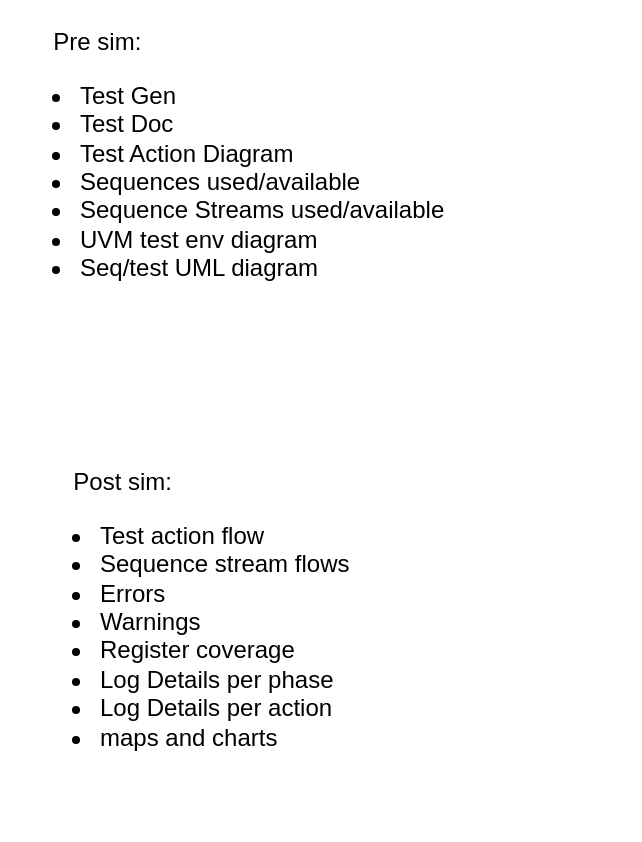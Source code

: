 <mxfile version="21.6.5" type="device" pages="6">
  <diagram id="V8KSC0twbv40yx0gxAX3" name="Summary">
    <mxGraphModel dx="2000" dy="1363" grid="1" gridSize="10" guides="1" tooltips="1" connect="1" arrows="1" fold="1" page="1" pageScale="1" pageWidth="850" pageHeight="1100" math="0" shadow="0">
      <root>
        <mxCell id="0" />
        <mxCell id="1" parent="0" />
        <mxCell id="Z6NYbOm1Wq7mMOEdyu-5-1" value="&lt;div&gt;&lt;br&gt;&lt;/div&gt;&lt;div&gt;&lt;span style=&quot;white-space: pre;&quot;&gt;&#x9;&lt;/span&gt;Post sim:&lt;br&gt;&lt;/div&gt;&lt;ul&gt;&lt;li&gt;Test action flow&lt;/li&gt;&lt;li&gt;Sequence stream flows&lt;/li&gt;&lt;li&gt;Errors&lt;/li&gt;&lt;li&gt;Warnings&lt;/li&gt;&lt;li&gt;Register coverage&lt;/li&gt;&lt;li&gt;Log Details per phase&lt;br&gt;&lt;/li&gt;&lt;li&gt;Log Details per action&lt;/li&gt;&lt;li&gt;maps and charts&lt;/li&gt;&lt;/ul&gt;" style="text;html=1;strokeColor=none;fillColor=none;align=left;verticalAlign=top;whiteSpace=wrap;rounded=0;spacing=0;spacingLeft=0;spacingTop=-15;spacingRight=0;" vertex="1" parent="1">
          <mxGeometry x="230" y="300" width="310" height="190" as="geometry" />
        </mxCell>
        <mxCell id="Z6NYbOm1Wq7mMOEdyu-5-2" value="&lt;div&gt;&lt;br&gt;&lt;/div&gt;&lt;div&gt;&lt;span style=&quot;white-space: pre;&quot;&gt;&#x9;&lt;/span&gt;Pre sim:&lt;br&gt;&lt;/div&gt;&lt;ul&gt;&lt;li&gt;Test Gen&lt;/li&gt;&lt;li&gt;Test Doc&lt;/li&gt;&lt;li&gt;Test Action Diagram&lt;/li&gt;&lt;li&gt;Sequences used/available&lt;/li&gt;&lt;li&gt;Sequence Streams used/available&lt;/li&gt;&lt;li&gt;UVM test env diagram&lt;/li&gt;&lt;li&gt;Seq/test UML diagram&lt;/li&gt;&lt;/ul&gt;" style="text;html=1;strokeColor=none;fillColor=none;align=left;verticalAlign=top;whiteSpace=wrap;rounded=0;spacing=0;spacingLeft=0;spacingTop=-15;spacingRight=0;" vertex="1" parent="1">
          <mxGeometry x="220" y="80" width="310" height="190" as="geometry" />
        </mxCell>
      </root>
    </mxGraphModel>
  </diagram>
  <diagram name="Test Sequence (Pre and Post)" id="13nPXd0nO-WlUH4EevQd">
    <mxGraphModel dx="1143" dy="779" grid="1" gridSize="10" guides="1" tooltips="1" connect="1" arrows="1" fold="1" page="1" pageScale="1" pageWidth="850" pageHeight="1100" math="0" shadow="0">
      <root>
        <mxCell id="0" />
        <mxCell id="1" parent="0" />
        <mxCell id="Jj-B0lnNoFB-Ac3xVI1V-109" value="" style="group" vertex="1" connectable="0" parent="1">
          <mxGeometry x="220" y="250" width="320" height="160" as="geometry" />
        </mxCell>
        <mxCell id="feH9Zb2mQWT0yN_jinA1-24" value="Pre Sim Test Sequence" style="text;html=1;strokeColor=none;fillColor=none;align=center;verticalAlign=middle;whiteSpace=wrap;rounded=0;container=0;" vertex="1" parent="Jj-B0lnNoFB-Ac3xVI1V-109">
          <mxGeometry x="65" width="190" height="30" as="geometry" />
        </mxCell>
        <mxCell id="feH9Zb2mQWT0yN_jinA1-5" value="" style="rounded=0;whiteSpace=wrap;html=1;fillColor=#1ba1e2;fontColor=#ffffff;strokeColor=#006EAF;container=0;" vertex="1" parent="Jj-B0lnNoFB-Ac3xVI1V-109">
          <mxGeometry y="50" width="80" height="10" as="geometry" />
        </mxCell>
        <mxCell id="feH9Zb2mQWT0yN_jinA1-7" value="" style="rounded=0;whiteSpace=wrap;html=1;container=0;" vertex="1" parent="Jj-B0lnNoFB-Ac3xVI1V-109">
          <mxGeometry y="90" width="10" height="70" as="geometry" />
        </mxCell>
        <mxCell id="feH9Zb2mQWT0yN_jinA1-8" value="" style="rounded=0;whiteSpace=wrap;html=1;fillColor=#0050ef;fontColor=#ffffff;strokeColor=#001DBC;container=0;" vertex="1" parent="Jj-B0lnNoFB-Ac3xVI1V-109">
          <mxGeometry x="80" y="40" width="80" height="10" as="geometry" />
        </mxCell>
        <mxCell id="feH9Zb2mQWT0yN_jinA1-9" value="" style="rounded=0;whiteSpace=wrap;html=1;fillColor=#dae8fc;gradientColor=#7ea6e0;strokeColor=#6c8ebf;container=0;" vertex="1" parent="Jj-B0lnNoFB-Ac3xVI1V-109">
          <mxGeometry x="80" y="30" width="80" height="10" as="geometry" />
        </mxCell>
        <mxCell id="feH9Zb2mQWT0yN_jinA1-11" value="" style="rounded=0;whiteSpace=wrap;html=1;fillColor=#fff2cc;gradientColor=#ffd966;strokeColor=#d6b656;container=0;" vertex="1" parent="Jj-B0lnNoFB-Ac3xVI1V-109">
          <mxGeometry x="160" y="50" width="80" height="10" as="geometry" />
        </mxCell>
        <mxCell id="feH9Zb2mQWT0yN_jinA1-15" value="" style="rounded=0;whiteSpace=wrap;html=1;fillColor=#1ba1e2;fontColor=#ffffff;strokeColor=#006EAF;container=0;" vertex="1" parent="Jj-B0lnNoFB-Ac3xVI1V-109">
          <mxGeometry x="10" y="90" width="80" height="10" as="geometry" />
        </mxCell>
        <mxCell id="feH9Zb2mQWT0yN_jinA1-16" value="" style="rounded=0;whiteSpace=wrap;html=1;fillColor=#0050ef;fontColor=#ffffff;strokeColor=#001DBC;container=0;" vertex="1" parent="Jj-B0lnNoFB-Ac3xVI1V-109">
          <mxGeometry x="10" y="100" width="80" height="10" as="geometry" />
        </mxCell>
        <mxCell id="feH9Zb2mQWT0yN_jinA1-17" value="" style="rounded=0;whiteSpace=wrap;html=1;fillColor=#dae8fc;gradientColor=#7ea6e0;strokeColor=#6c8ebf;container=0;" vertex="1" parent="Jj-B0lnNoFB-Ac3xVI1V-109">
          <mxGeometry x="10" y="110" width="80" height="10" as="geometry" />
        </mxCell>
        <mxCell id="feH9Zb2mQWT0yN_jinA1-18" value="" style="rounded=0;whiteSpace=wrap;html=1;fillColor=#fff2cc;gradientColor=#ffd966;strokeColor=#d6b656;container=0;" vertex="1" parent="Jj-B0lnNoFB-Ac3xVI1V-109">
          <mxGeometry x="10" y="140" width="80" height="10" as="geometry" />
        </mxCell>
        <mxCell id="feH9Zb2mQWT0yN_jinA1-19" value="" style="rounded=0;whiteSpace=wrap;html=1;container=0;" vertex="1" parent="Jj-B0lnNoFB-Ac3xVI1V-109">
          <mxGeometry y="90" width="10" height="10" as="geometry" />
        </mxCell>
        <mxCell id="feH9Zb2mQWT0yN_jinA1-20" value="" style="rounded=0;whiteSpace=wrap;html=1;container=0;" vertex="1" parent="Jj-B0lnNoFB-Ac3xVI1V-109">
          <mxGeometry y="100" width="10" height="10" as="geometry" />
        </mxCell>
        <mxCell id="feH9Zb2mQWT0yN_jinA1-21" value="" style="rounded=0;whiteSpace=wrap;html=1;container=0;" vertex="1" parent="Jj-B0lnNoFB-Ac3xVI1V-109">
          <mxGeometry y="110" width="10" height="10" as="geometry" />
        </mxCell>
        <mxCell id="feH9Zb2mQWT0yN_jinA1-25" value="Sequence/Scenario Details" style="text;html=1;strokeColor=none;fillColor=none;align=center;verticalAlign=middle;whiteSpace=wrap;rounded=0;" vertex="1" parent="Jj-B0lnNoFB-Ac3xVI1V-109">
          <mxGeometry y="60" width="150" height="30" as="geometry" />
        </mxCell>
        <mxCell id="feH9Zb2mQWT0yN_jinA1-26" value="" style="rounded=0;whiteSpace=wrap;html=1;fillColor=#dae8fc;gradientColor=#7ea6e0;strokeColor=#6c8ebf;container=0;" vertex="1" parent="Jj-B0lnNoFB-Ac3xVI1V-109">
          <mxGeometry x="160" y="30" width="80" height="10" as="geometry" />
        </mxCell>
        <mxCell id="feH9Zb2mQWT0yN_jinA1-29" value="" style="rounded=0;whiteSpace=wrap;html=1;fillColor=#dae8fc;gradientColor=#7ea6e0;strokeColor=#6c8ebf;container=0;" vertex="1" parent="Jj-B0lnNoFB-Ac3xVI1V-109">
          <mxGeometry x="160" y="40" width="80" height="10" as="geometry" />
        </mxCell>
        <mxCell id="rcodMTzEOomvppw2aIt1-1" value="" style="rounded=0;whiteSpace=wrap;html=1;fillColor=#0050ef;fontColor=#ffffff;strokeColor=#001DBC;container=0;" vertex="1" parent="Jj-B0lnNoFB-Ac3xVI1V-109">
          <mxGeometry x="240" y="50" width="80" height="10" as="geometry" />
        </mxCell>
        <mxCell id="Jj-B0lnNoFB-Ac3xVI1V-54" value="" style="rounded=0;whiteSpace=wrap;html=1;container=0;" vertex="1" parent="Jj-B0lnNoFB-Ac3xVI1V-109">
          <mxGeometry y="120" width="10" height="10" as="geometry" />
        </mxCell>
        <mxCell id="Jj-B0lnNoFB-Ac3xVI1V-55" value="" style="rounded=0;whiteSpace=wrap;html=1;container=0;" vertex="1" parent="Jj-B0lnNoFB-Ac3xVI1V-109">
          <mxGeometry y="140" width="10" height="10" as="geometry" />
        </mxCell>
        <mxCell id="Jj-B0lnNoFB-Ac3xVI1V-56" value="" style="rounded=0;whiteSpace=wrap;html=1;container=0;" vertex="1" parent="Jj-B0lnNoFB-Ac3xVI1V-109">
          <mxGeometry y="150" width="10" height="10" as="geometry" />
        </mxCell>
        <mxCell id="Jj-B0lnNoFB-Ac3xVI1V-58" value="" style="rounded=0;whiteSpace=wrap;html=1;fillColor=#dae8fc;gradientColor=#7ea6e0;strokeColor=#6c8ebf;container=0;" vertex="1" parent="Jj-B0lnNoFB-Ac3xVI1V-109">
          <mxGeometry x="10" y="120" width="80" height="10" as="geometry" />
        </mxCell>
        <mxCell id="Jj-B0lnNoFB-Ac3xVI1V-59" value="" style="rounded=0;whiteSpace=wrap;html=1;fillColor=#dae8fc;gradientColor=#7ea6e0;strokeColor=#6c8ebf;container=0;" vertex="1" parent="Jj-B0lnNoFB-Ac3xVI1V-109">
          <mxGeometry x="10" y="130" width="80" height="10" as="geometry" />
        </mxCell>
        <mxCell id="Jj-B0lnNoFB-Ac3xVI1V-61" value="" style="rounded=0;whiteSpace=wrap;html=1;fillColor=#0050ef;fontColor=#ffffff;strokeColor=#001DBC;container=0;" vertex="1" parent="Jj-B0lnNoFB-Ac3xVI1V-109">
          <mxGeometry x="10" y="150" width="80" height="10" as="geometry" />
        </mxCell>
        <mxCell id="UfEG1egnHP0qr0g5YIs8-2" value="" style="group" vertex="1" connectable="0" parent="1">
          <mxGeometry x="220" y="410" width="340" height="230" as="geometry" />
        </mxCell>
        <mxCell id="rcodMTzEOomvppw2aIt1-10" value="" style="rounded=0;whiteSpace=wrap;html=1;fillColor=#fff2cc;gradientColor=#ffd966;strokeColor=#d6b656;container=0;" vertex="1" parent="UfEG1egnHP0qr0g5YIs8-2">
          <mxGeometry x="10" y="210" width="120" height="10" as="geometry" />
        </mxCell>
        <mxCell id="rcodMTzEOomvppw2aIt1-11" value="" style="rounded=0;whiteSpace=wrap;html=1;fillColor=#dae8fc;gradientColor=#7ea6e0;strokeColor=#6c8ebf;container=0;" vertex="1" parent="UfEG1egnHP0qr0g5YIs8-2">
          <mxGeometry x="10" y="180" width="60" height="10" as="geometry" />
        </mxCell>
        <mxCell id="Jj-B0lnNoFB-Ac3xVI1V-89" value="" style="rounded=0;whiteSpace=wrap;html=1;fillColor=#0050ef;fontColor=#ffffff;strokeColor=#001DBC;container=0;" vertex="1" parent="UfEG1egnHP0qr0g5YIs8-2">
          <mxGeometry x="10" y="220" width="80" height="10" as="geometry" />
        </mxCell>
        <mxCell id="Jj-B0lnNoFB-Ac3xVI1V-104" value="" style="rounded=0;whiteSpace=wrap;html=1;fillColor=#dae8fc;gradientColor=#7ea6e0;strokeColor=#6c8ebf;container=0;" vertex="1" parent="UfEG1egnHP0qr0g5YIs8-2">
          <mxGeometry x="10" y="190" width="60" height="10" as="geometry" />
        </mxCell>
        <mxCell id="Jj-B0lnNoFB-Ac3xVI1V-105" value="" style="rounded=0;whiteSpace=wrap;html=1;fillColor=#dae8fc;gradientColor=#7ea6e0;strokeColor=#6c8ebf;container=0;" vertex="1" parent="UfEG1egnHP0qr0g5YIs8-2">
          <mxGeometry x="10" y="200" width="60" height="10" as="geometry" />
        </mxCell>
        <mxCell id="Jj-B0lnNoFB-Ac3xVI1V-2" value="" style="rounded=0;whiteSpace=wrap;html=1;fillColor=#e51400;fontColor=#ffffff;strokeColor=#B20000;" vertex="1" parent="UfEG1egnHP0qr0g5YIs8-2">
          <mxGeometry x="50" y="80" width="30" height="10" as="geometry" />
        </mxCell>
        <mxCell id="feH9Zb2mQWT0yN_jinA1-2" value="Post Sim Test Sequence" style="text;html=1;strokeColor=none;fillColor=none;align=center;verticalAlign=middle;whiteSpace=wrap;rounded=0;container=0;" vertex="1" parent="UfEG1egnHP0qr0g5YIs8-2">
          <mxGeometry x="70" width="190" height="30" as="geometry" />
        </mxCell>
        <mxCell id="AtjahFSV2H0K1G36zVv8-3" value="0&lt;span style=&quot;white-space: pre;&quot;&gt;&#x9;&lt;/span&gt;5&lt;span style=&quot;white-space: pre;&quot;&gt;&#x9;&lt;/span&gt;10&lt;span style=&quot;white-space: pre;&quot;&gt;&#x9;&lt;/span&gt;15&lt;span style=&quot;white-space: pre;&quot;&gt;&#x9;&lt;/span&gt;20&lt;span style=&quot;white-space: pre;&quot;&gt;&#x9;&lt;/span&gt;25&lt;span style=&quot;white-space: pre;&quot;&gt;&#x9;&lt;/span&gt;30&lt;span style=&quot;white-space: pre;&quot;&gt;&#x9;&lt;/span&gt;35&lt;span style=&quot;white-space: pre;&quot;&gt;&#x9;&lt;/span&gt;40&lt;span style=&quot;white-space: pre;&quot;&gt;&#x9;&lt;/span&gt;50&lt;span style=&quot;white-space: pre;&quot;&gt;&#x9;&lt;/span&gt;60&lt;span style=&quot;white-space: pre;&quot;&gt;&#x9;&lt;/span&gt;70&lt;span style=&quot;white-space: pre;&quot;&gt;&#x9;&lt;/span&gt;80" style="rounded=0;whiteSpace=wrap;html=1;align=left;container=0;" parent="UfEG1egnHP0qr0g5YIs8-2" vertex="1">
          <mxGeometry y="100" width="340" height="10" as="geometry" />
        </mxCell>
        <mxCell id="rcodMTzEOomvppw2aIt1-3" value="" style="rounded=0;whiteSpace=wrap;html=1;fillColor=#1ba1e2;fontColor=#ffffff;strokeColor=#006EAF;container=0;" vertex="1" parent="UfEG1egnHP0qr0g5YIs8-2">
          <mxGeometry y="80" width="80" height="10" as="geometry" />
        </mxCell>
        <mxCell id="rcodMTzEOomvppw2aIt1-4" value="" style="rounded=0;whiteSpace=wrap;html=1;fillColor=#0050ef;fontColor=#ffffff;strokeColor=#001DBC;container=0;" vertex="1" parent="UfEG1egnHP0qr0g5YIs8-2">
          <mxGeometry x="80" y="70" width="80" height="10" as="geometry" />
        </mxCell>
        <mxCell id="rcodMTzEOomvppw2aIt1-5" value="" style="rounded=0;whiteSpace=wrap;html=1;fillColor=#dae8fc;gradientColor=#7ea6e0;strokeColor=#6c8ebf;container=0;" vertex="1" parent="UfEG1egnHP0qr0g5YIs8-2">
          <mxGeometry x="80" y="60" width="60" height="10" as="geometry" />
        </mxCell>
        <mxCell id="rcodMTzEOomvppw2aIt1-6" value="" style="rounded=0;whiteSpace=wrap;html=1;fillColor=#fff2cc;gradientColor=#ffd966;strokeColor=#d6b656;container=0;" vertex="1" parent="UfEG1egnHP0qr0g5YIs8-2">
          <mxGeometry x="140" y="50" width="120" height="10" as="geometry" />
        </mxCell>
        <mxCell id="rcodMTzEOomvppw2aIt1-7" value="" style="rounded=0;whiteSpace=wrap;html=1;fillColor=#dae8fc;gradientColor=#7ea6e0;strokeColor=#6c8ebf;container=0;" vertex="1" parent="UfEG1egnHP0qr0g5YIs8-2">
          <mxGeometry x="140" y="40" width="60" height="10" as="geometry" />
        </mxCell>
        <mxCell id="rcodMTzEOomvppw2aIt1-8" value="" style="rounded=0;whiteSpace=wrap;html=1;fillColor=#dae8fc;gradientColor=#7ea6e0;strokeColor=#6c8ebf;container=0;" vertex="1" parent="UfEG1egnHP0qr0g5YIs8-2">
          <mxGeometry x="140" y="30" width="60" height="10" as="geometry" />
        </mxCell>
        <mxCell id="rcodMTzEOomvppw2aIt1-9" value="" style="rounded=0;whiteSpace=wrap;html=1;fillColor=#0050ef;fontColor=#ffffff;strokeColor=#001DBC;container=0;" vertex="1" parent="UfEG1egnHP0qr0g5YIs8-2">
          <mxGeometry x="260" y="80" width="80" height="10" as="geometry" />
        </mxCell>
        <mxCell id="rcodMTzEOomvppw2aIt1-14" value="Sequence/Scenario Details" style="text;html=1;strokeColor=none;fillColor=none;align=center;verticalAlign=middle;whiteSpace=wrap;rounded=0;" vertex="1" parent="UfEG1egnHP0qr0g5YIs8-2">
          <mxGeometry y="130" width="150" height="30" as="geometry" />
        </mxCell>
        <mxCell id="Jj-B0lnNoFB-Ac3xVI1V-51" value="" style="rounded=0;whiteSpace=wrap;html=1;fillColor=#e51400;fontColor=#ffffff;strokeColor=#B20000;" vertex="1" parent="UfEG1egnHP0qr0g5YIs8-2">
          <mxGeometry x="50" y="80" width="30" height="10" as="geometry" />
        </mxCell>
        <mxCell id="Jj-B0lnNoFB-Ac3xVI1V-52" value="" style="rounded=0;whiteSpace=wrap;html=1;fillColor=#e51400;fontColor=#ffffff;strokeColor=#B20000;" vertex="1" parent="UfEG1egnHP0qr0g5YIs8-2">
          <mxGeometry x="140" y="50" width="10" height="10" as="geometry" />
        </mxCell>
        <mxCell id="Jj-B0lnNoFB-Ac3xVI1V-53" value="" style="rounded=0;whiteSpace=wrap;html=1;fillColor=#e51400;fontColor=#ffffff;strokeColor=#B20000;" vertex="1" parent="UfEG1egnHP0qr0g5YIs8-2">
          <mxGeometry x="295" y="80" width="10" height="10" as="geometry" />
        </mxCell>
        <mxCell id="Jj-B0lnNoFB-Ac3xVI1V-76" value="" style="rounded=0;whiteSpace=wrap;html=1;container=0;" vertex="1" parent="UfEG1egnHP0qr0g5YIs8-2">
          <mxGeometry y="160" width="10" height="70" as="geometry" />
        </mxCell>
        <mxCell id="Jj-B0lnNoFB-Ac3xVI1V-77" value="" style="rounded=0;whiteSpace=wrap;html=1;fillColor=#1ba1e2;fontColor=#ffffff;strokeColor=#006EAF;container=0;" vertex="1" parent="UfEG1egnHP0qr0g5YIs8-2">
          <mxGeometry x="10" y="160" width="80" height="10" as="geometry" />
        </mxCell>
        <mxCell id="Jj-B0lnNoFB-Ac3xVI1V-78" value="" style="rounded=0;whiteSpace=wrap;html=1;fillColor=#0050ef;fontColor=#ffffff;strokeColor=#001DBC;container=0;" vertex="1" parent="UfEG1egnHP0qr0g5YIs8-2">
          <mxGeometry x="10" y="170" width="80" height="10" as="geometry" />
        </mxCell>
        <mxCell id="Jj-B0lnNoFB-Ac3xVI1V-81" value="" style="rounded=0;whiteSpace=wrap;html=1;container=0;" vertex="1" parent="UfEG1egnHP0qr0g5YIs8-2">
          <mxGeometry y="160" width="10" height="10" as="geometry" />
        </mxCell>
        <mxCell id="Jj-B0lnNoFB-Ac3xVI1V-82" value="" style="rounded=0;whiteSpace=wrap;html=1;container=0;" vertex="1" parent="UfEG1egnHP0qr0g5YIs8-2">
          <mxGeometry y="170" width="10" height="10" as="geometry" />
        </mxCell>
        <mxCell id="Jj-B0lnNoFB-Ac3xVI1V-83" value="" style="rounded=0;whiteSpace=wrap;html=1;container=0;" vertex="1" parent="UfEG1egnHP0qr0g5YIs8-2">
          <mxGeometry y="180" width="10" height="10" as="geometry" />
        </mxCell>
        <mxCell id="Jj-B0lnNoFB-Ac3xVI1V-84" value="" style="rounded=0;whiteSpace=wrap;html=1;container=0;" vertex="1" parent="UfEG1egnHP0qr0g5YIs8-2">
          <mxGeometry y="190" width="10" height="10" as="geometry" />
        </mxCell>
        <mxCell id="Jj-B0lnNoFB-Ac3xVI1V-85" value="" style="rounded=0;whiteSpace=wrap;html=1;container=0;" vertex="1" parent="UfEG1egnHP0qr0g5YIs8-2">
          <mxGeometry y="210" width="10" height="10" as="geometry" />
        </mxCell>
        <mxCell id="Jj-B0lnNoFB-Ac3xVI1V-86" value="" style="rounded=0;whiteSpace=wrap;html=1;container=0;" vertex="1" parent="UfEG1egnHP0qr0g5YIs8-2">
          <mxGeometry y="220" width="10" height="10" as="geometry" />
        </mxCell>
        <mxCell id="Jj-B0lnNoFB-Ac3xVI1V-106" value="" style="rounded=0;whiteSpace=wrap;html=1;fillColor=#e51400;fontColor=#ffffff;strokeColor=#B20000;" vertex="1" parent="UfEG1egnHP0qr0g5YIs8-2">
          <mxGeometry y="220" width="10" height="10" as="geometry" />
        </mxCell>
        <mxCell id="Jj-B0lnNoFB-Ac3xVI1V-107" value="" style="rounded=0;whiteSpace=wrap;html=1;fillColor=#e51400;fontColor=#ffffff;strokeColor=#B20000;" vertex="1" parent="UfEG1egnHP0qr0g5YIs8-2">
          <mxGeometry y="160" width="10" height="10" as="geometry" />
        </mxCell>
        <mxCell id="Jj-B0lnNoFB-Ac3xVI1V-108" value="" style="rounded=0;whiteSpace=wrap;html=1;fillColor=#e51400;fontColor=#ffffff;strokeColor=#B20000;" vertex="1" parent="UfEG1egnHP0qr0g5YIs8-2">
          <mxGeometry y="210" width="10" height="10" as="geometry" />
        </mxCell>
      </root>
    </mxGraphModel>
  </diagram>
  <diagram id="jEOaGpwrKEVhfbmr0akZ" name="Heat Maps">
    <mxGraphModel dx="952" dy="649" grid="1" gridSize="1" guides="1" tooltips="1" connect="1" arrows="1" fold="1" page="1" pageScale="1" pageWidth="850" pageHeight="1100" math="0" shadow="0">
      <root>
        <mxCell id="0" />
        <mxCell id="1" parent="0" />
        <mxCell id="ocNy2B_SOmaEHGy6fEzw-425" value="" style="group" vertex="1" connectable="0" parent="1">
          <mxGeometry x="40" y="619" width="484" height="166" as="geometry" />
        </mxCell>
        <mxCell id="P25sO5ouKIv7XjAWjB1X-95" value="Test %" style="rounded=0;whiteSpace=wrap;html=1;" vertex="1" parent="ocNy2B_SOmaEHGy6fEzw-425">
          <mxGeometry x="79" y="20" width="401.25" height="20" as="geometry" />
        </mxCell>
        <mxCell id="P25sO5ouKIv7XjAWjB1X-96" value="module" style="rounded=0;whiteSpace=wrap;html=1;" vertex="1" parent="ocNy2B_SOmaEHGy6fEzw-425">
          <mxGeometry y="20" width="79" height="40" as="geometry" />
        </mxCell>
        <mxCell id="P25sO5ouKIv7XjAWjB1X-97" value="&lt;div style=&quot;text-align: justify;&quot;&gt;&lt;span style=&quot;background-color: initial;&quot;&gt;Top Ports&lt;/span&gt;&lt;/div&gt;" style="rounded=0;whiteSpace=wrap;html=1;align=center;rotation=-90;" vertex="1" parent="ocNy2B_SOmaEHGy6fEzw-425">
          <mxGeometry x="-41" y="102" width="104.19" height="22" as="geometry" />
        </mxCell>
        <mxCell id="P25sO5ouKIv7XjAWjB1X-98" value="/top/DUT Heat Map Snapshot" style="rounded=0;whiteSpace=wrap;html=1;" vertex="1" parent="ocNy2B_SOmaEHGy6fEzw-425">
          <mxGeometry width="481" height="20" as="geometry" />
        </mxCell>
        <mxCell id="P25sO5ouKIv7XjAWjB1X-100" value="5" style="rounded=0;whiteSpace=wrap;html=1;" vertex="1" parent="ocNy2B_SOmaEHGy6fEzw-425">
          <mxGeometry x="79" y="40" width="20" height="20" as="geometry" />
        </mxCell>
        <mxCell id="ocNy2B_SOmaEHGy6fEzw-101" value="10" style="rounded=0;whiteSpace=wrap;html=1;" vertex="1" parent="ocNy2B_SOmaEHGy6fEzw-425">
          <mxGeometry x="99" y="40" width="20" height="20" as="geometry" />
        </mxCell>
        <mxCell id="ocNy2B_SOmaEHGy6fEzw-102" value="15" style="rounded=0;whiteSpace=wrap;html=1;" vertex="1" parent="ocNy2B_SOmaEHGy6fEzw-425">
          <mxGeometry x="119" y="40" width="20" height="20" as="geometry" />
        </mxCell>
        <mxCell id="ocNy2B_SOmaEHGy6fEzw-103" value="20" style="rounded=0;whiteSpace=wrap;html=1;" vertex="1" parent="ocNy2B_SOmaEHGy6fEzw-425">
          <mxGeometry x="139" y="40" width="20" height="20" as="geometry" />
        </mxCell>
        <mxCell id="ocNy2B_SOmaEHGy6fEzw-104" value="25" style="rounded=0;whiteSpace=wrap;html=1;" vertex="1" parent="ocNy2B_SOmaEHGy6fEzw-425">
          <mxGeometry x="159" y="40" width="20" height="20" as="geometry" />
        </mxCell>
        <mxCell id="ocNy2B_SOmaEHGy6fEzw-105" value="30" style="rounded=0;whiteSpace=wrap;html=1;" vertex="1" parent="ocNy2B_SOmaEHGy6fEzw-425">
          <mxGeometry x="180.25" y="40" width="20" height="20" as="geometry" />
        </mxCell>
        <mxCell id="ocNy2B_SOmaEHGy6fEzw-106" value="35" style="rounded=0;whiteSpace=wrap;html=1;" vertex="1" parent="ocNy2B_SOmaEHGy6fEzw-425">
          <mxGeometry x="200.25" y="40" width="20" height="20" as="geometry" />
        </mxCell>
        <mxCell id="ocNy2B_SOmaEHGy6fEzw-107" value="40" style="rounded=0;whiteSpace=wrap;html=1;" vertex="1" parent="ocNy2B_SOmaEHGy6fEzw-425">
          <mxGeometry x="220.25" y="40" width="20" height="20" as="geometry" />
        </mxCell>
        <mxCell id="ocNy2B_SOmaEHGy6fEzw-108" value="50" style="rounded=0;whiteSpace=wrap;html=1;" vertex="1" parent="ocNy2B_SOmaEHGy6fEzw-425">
          <mxGeometry x="280.25" y="40" width="20" height="20" as="geometry" />
        </mxCell>
        <mxCell id="ocNy2B_SOmaEHGy6fEzw-109" value="55" style="rounded=0;whiteSpace=wrap;html=1;" vertex="1" parent="ocNy2B_SOmaEHGy6fEzw-425">
          <mxGeometry x="300.25" y="40" width="20" height="20" as="geometry" />
        </mxCell>
        <mxCell id="ocNy2B_SOmaEHGy6fEzw-110" value="60" style="rounded=0;whiteSpace=wrap;html=1;" vertex="1" parent="ocNy2B_SOmaEHGy6fEzw-425">
          <mxGeometry x="320.25" y="40" width="20" height="20" as="geometry" />
        </mxCell>
        <mxCell id="ocNy2B_SOmaEHGy6fEzw-111" value="65" style="rounded=0;whiteSpace=wrap;html=1;" vertex="1" parent="ocNy2B_SOmaEHGy6fEzw-425">
          <mxGeometry x="340.25" y="40" width="20" height="20" as="geometry" />
        </mxCell>
        <mxCell id="ocNy2B_SOmaEHGy6fEzw-112" value="70" style="rounded=0;whiteSpace=wrap;html=1;" vertex="1" parent="ocNy2B_SOmaEHGy6fEzw-425">
          <mxGeometry x="360.25" y="40" width="20" height="20" as="geometry" />
        </mxCell>
        <mxCell id="ocNy2B_SOmaEHGy6fEzw-113" value="75" style="rounded=0;whiteSpace=wrap;html=1;" vertex="1" parent="ocNy2B_SOmaEHGy6fEzw-425">
          <mxGeometry x="380.25" y="40" width="20" height="20" as="geometry" />
        </mxCell>
        <mxCell id="ocNy2B_SOmaEHGy6fEzw-114" value="80" style="rounded=0;whiteSpace=wrap;html=1;" vertex="1" parent="ocNy2B_SOmaEHGy6fEzw-425">
          <mxGeometry x="400.25" y="40" width="20" height="20" as="geometry" />
        </mxCell>
        <mxCell id="ocNy2B_SOmaEHGy6fEzw-115" value="85" style="rounded=0;whiteSpace=wrap;html=1;" vertex="1" parent="ocNy2B_SOmaEHGy6fEzw-425">
          <mxGeometry x="420.25" y="40" width="20" height="20" as="geometry" />
        </mxCell>
        <mxCell id="ocNy2B_SOmaEHGy6fEzw-116" value="90" style="rounded=0;whiteSpace=wrap;html=1;" vertex="1" parent="ocNy2B_SOmaEHGy6fEzw-425">
          <mxGeometry x="440.25" y="40" width="20" height="20" as="geometry" />
        </mxCell>
        <mxCell id="ocNy2B_SOmaEHGy6fEzw-117" value="100" style="rounded=0;whiteSpace=wrap;html=1;" vertex="1" parent="ocNy2B_SOmaEHGy6fEzw-425">
          <mxGeometry x="460.25" y="40" width="20" height="20" as="geometry" />
        </mxCell>
        <mxCell id="ocNy2B_SOmaEHGy6fEzw-120" value="50" style="rounded=0;whiteSpace=wrap;html=1;" vertex="1" parent="ocNy2B_SOmaEHGy6fEzw-425">
          <mxGeometry x="260.25" y="40" width="20" height="20" as="geometry" />
        </mxCell>
        <mxCell id="ocNy2B_SOmaEHGy6fEzw-121" value="55" style="rounded=0;whiteSpace=wrap;html=1;" vertex="1" parent="ocNy2B_SOmaEHGy6fEzw-425">
          <mxGeometry x="280.25" y="40" width="20" height="20" as="geometry" />
        </mxCell>
        <mxCell id="ocNy2B_SOmaEHGy6fEzw-122" value="60" style="rounded=0;whiteSpace=wrap;html=1;" vertex="1" parent="ocNy2B_SOmaEHGy6fEzw-425">
          <mxGeometry x="300.25" y="40" width="20" height="20" as="geometry" />
        </mxCell>
        <mxCell id="ocNy2B_SOmaEHGy6fEzw-123" value="65" style="rounded=0;whiteSpace=wrap;html=1;" vertex="1" parent="ocNy2B_SOmaEHGy6fEzw-425">
          <mxGeometry x="320.25" y="40" width="20" height="20" as="geometry" />
        </mxCell>
        <mxCell id="ocNy2B_SOmaEHGy6fEzw-124" value="70" style="rounded=0;whiteSpace=wrap;html=1;" vertex="1" parent="ocNy2B_SOmaEHGy6fEzw-425">
          <mxGeometry x="340.25" y="40" width="20" height="20" as="geometry" />
        </mxCell>
        <mxCell id="ocNy2B_SOmaEHGy6fEzw-125" value="75" style="rounded=0;whiteSpace=wrap;html=1;" vertex="1" parent="ocNy2B_SOmaEHGy6fEzw-425">
          <mxGeometry x="360.25" y="40" width="20" height="20" as="geometry" />
        </mxCell>
        <mxCell id="ocNy2B_SOmaEHGy6fEzw-126" value="80" style="rounded=0;whiteSpace=wrap;html=1;" vertex="1" parent="ocNy2B_SOmaEHGy6fEzw-425">
          <mxGeometry x="380.25" y="40" width="20" height="20" as="geometry" />
        </mxCell>
        <mxCell id="ocNy2B_SOmaEHGy6fEzw-127" value="85" style="rounded=0;whiteSpace=wrap;html=1;" vertex="1" parent="ocNy2B_SOmaEHGy6fEzw-425">
          <mxGeometry x="400.25" y="40" width="20" height="20" as="geometry" />
        </mxCell>
        <mxCell id="ocNy2B_SOmaEHGy6fEzw-128" value="90" style="rounded=0;whiteSpace=wrap;html=1;" vertex="1" parent="ocNy2B_SOmaEHGy6fEzw-425">
          <mxGeometry x="420.25" y="40" width="20" height="20" as="geometry" />
        </mxCell>
        <mxCell id="ocNy2B_SOmaEHGy6fEzw-129" value="95" style="rounded=0;whiteSpace=wrap;html=1;" vertex="1" parent="ocNy2B_SOmaEHGy6fEzw-425">
          <mxGeometry x="440.25" y="40" width="20" height="20" as="geometry" />
        </mxCell>
        <mxCell id="ocNy2B_SOmaEHGy6fEzw-130" value="45" style="rounded=0;whiteSpace=wrap;html=1;" vertex="1" parent="ocNy2B_SOmaEHGy6fEzw-425">
          <mxGeometry x="240.25" y="40" width="20" height="20" as="geometry" />
        </mxCell>
        <mxCell id="ocNy2B_SOmaEHGy6fEzw-131" value="clk_i" style="rounded=0;whiteSpace=wrap;html=1;" vertex="1" parent="ocNy2B_SOmaEHGy6fEzw-425">
          <mxGeometry x="22" y="60" width="57" height="21" as="geometry" />
        </mxCell>
        <mxCell id="ocNy2B_SOmaEHGy6fEzw-133" value="rst_n_i" style="rounded=0;whiteSpace=wrap;html=1;" vertex="1" parent="ocNy2B_SOmaEHGy6fEzw-425">
          <mxGeometry x="23" y="81" width="56" height="19" as="geometry" />
        </mxCell>
        <mxCell id="ocNy2B_SOmaEHGy6fEzw-136" value="input_1_i" style="rounded=0;whiteSpace=wrap;html=1;" vertex="1" parent="ocNy2B_SOmaEHGy6fEzw-425">
          <mxGeometry x="22" y="101" width="57" height="23" as="geometry" />
        </mxCell>
        <mxCell id="ocNy2B_SOmaEHGy6fEzw-137" value="input_2_i" style="rounded=0;whiteSpace=wrap;html=1;" vertex="1" parent="ocNy2B_SOmaEHGy6fEzw-425">
          <mxGeometry x="22" y="125" width="57" height="20" as="geometry" />
        </mxCell>
        <mxCell id="ocNy2B_SOmaEHGy6fEzw-138" value="input_3_i" style="rounded=0;whiteSpace=wrap;html=1;" vertex="1" parent="ocNy2B_SOmaEHGy6fEzw-425">
          <mxGeometry x="22" y="146" width="57" height="19" as="geometry" />
        </mxCell>
        <mxCell id="ocNy2B_SOmaEHGy6fEzw-139" value="" style="rounded=0;whiteSpace=wrap;html=1;fillColor=#e3c800;fontColor=#000000;strokeColor=none;" vertex="1" parent="ocNy2B_SOmaEHGy6fEzw-425">
          <mxGeometry x="79" y="60" width="20" height="20" as="geometry" />
        </mxCell>
        <mxCell id="ocNy2B_SOmaEHGy6fEzw-140" value="" style="rounded=0;whiteSpace=wrap;html=1;fillColor=#CCCC00;fontColor=#000000;strokeColor=none;" vertex="1" parent="ocNy2B_SOmaEHGy6fEzw-425">
          <mxGeometry x="99" y="60" width="20" height="20" as="geometry" />
        </mxCell>
        <mxCell id="ocNy2B_SOmaEHGy6fEzw-141" value="" style="rounded=0;whiteSpace=wrap;html=1;fillColor=#e3c800;fontColor=#000000;strokeColor=none;" vertex="1" parent="ocNy2B_SOmaEHGy6fEzw-425">
          <mxGeometry x="119" y="60" width="20" height="20" as="geometry" />
        </mxCell>
        <mxCell id="ocNy2B_SOmaEHGy6fEzw-142" value="" style="rounded=0;whiteSpace=wrap;html=1;fillColor=#FF8000;fontColor=#000000;strokeColor=none;" vertex="1" parent="ocNy2B_SOmaEHGy6fEzw-425">
          <mxGeometry x="139" y="60" width="20" height="20" as="geometry" />
        </mxCell>
        <mxCell id="ocNy2B_SOmaEHGy6fEzw-143" value="" style="rounded=0;whiteSpace=wrap;html=1;fillColor=#fa6800;fontColor=#000000;strokeColor=none;" vertex="1" parent="ocNy2B_SOmaEHGy6fEzw-425">
          <mxGeometry x="159" y="60" width="20" height="20" as="geometry" />
        </mxCell>
        <mxCell id="ocNy2B_SOmaEHGy6fEzw-159" value="" style="rounded=0;whiteSpace=wrap;html=1;fillColor=#331A00;fontColor=#000000;strokeColor=none;" vertex="1" parent="ocNy2B_SOmaEHGy6fEzw-425">
          <mxGeometry x="179" y="60" width="20" height="20" as="geometry" />
        </mxCell>
        <mxCell id="ocNy2B_SOmaEHGy6fEzw-160" value="" style="rounded=0;whiteSpace=wrap;html=1;fillColor=#FF9999;fontColor=#000000;strokeColor=none;" vertex="1" parent="ocNy2B_SOmaEHGy6fEzw-425">
          <mxGeometry x="199" y="60" width="20" height="20" as="geometry" />
        </mxCell>
        <mxCell id="ocNy2B_SOmaEHGy6fEzw-161" value="" style="rounded=0;whiteSpace=wrap;html=1;fillColor=#FF6666;fontColor=#000000;strokeColor=none;" vertex="1" parent="ocNy2B_SOmaEHGy6fEzw-425">
          <mxGeometry x="219" y="60" width="20" height="20" as="geometry" />
        </mxCell>
        <mxCell id="ocNy2B_SOmaEHGy6fEzw-162" value="" style="rounded=0;whiteSpace=wrap;html=1;fillColor=#e51400;fontColor=#ffffff;strokeColor=none;" vertex="1" parent="ocNy2B_SOmaEHGy6fEzw-425">
          <mxGeometry x="239" y="60" width="20" height="20" as="geometry" />
        </mxCell>
        <mxCell id="ocNy2B_SOmaEHGy6fEzw-163" value="" style="rounded=0;whiteSpace=wrap;html=1;fillColor=#FF6666;fontColor=#000000;strokeColor=none;" vertex="1" parent="ocNy2B_SOmaEHGy6fEzw-425">
          <mxGeometry x="258" y="60" width="20" height="20" as="geometry" />
        </mxCell>
        <mxCell id="ocNy2B_SOmaEHGy6fEzw-164" value="" style="rounded=0;whiteSpace=wrap;html=1;fillColor=#FF9999;fontColor=#000000;strokeColor=none;" vertex="1" parent="ocNy2B_SOmaEHGy6fEzw-425">
          <mxGeometry x="278" y="60" width="20" height="20" as="geometry" />
        </mxCell>
        <mxCell id="ocNy2B_SOmaEHGy6fEzw-165" value="" style="rounded=0;whiteSpace=wrap;html=1;fillColor=#e3c800;fontColor=#000000;strokeColor=none;" vertex="1" parent="ocNy2B_SOmaEHGy6fEzw-425">
          <mxGeometry x="298" y="60" width="20" height="20" as="geometry" />
        </mxCell>
        <mxCell id="ocNy2B_SOmaEHGy6fEzw-166" value="" style="rounded=0;whiteSpace=wrap;html=1;fillColor=#FFFFFF;fontColor=#ffffff;strokeColor=none;" vertex="1" parent="ocNy2B_SOmaEHGy6fEzw-425">
          <mxGeometry x="318" y="60" width="20" height="20" as="geometry" />
        </mxCell>
        <mxCell id="ocNy2B_SOmaEHGy6fEzw-167" value="" style="rounded=0;whiteSpace=wrap;html=1;fillColor=#FFFFFF;fontColor=#ffffff;strokeColor=none;" vertex="1" parent="ocNy2B_SOmaEHGy6fEzw-425">
          <mxGeometry x="338" y="60" width="20" height="20" as="geometry" />
        </mxCell>
        <mxCell id="ocNy2B_SOmaEHGy6fEzw-168" value="" style="rounded=0;whiteSpace=wrap;html=1;fillColor=#FFFFFF;fontColor=#ffffff;strokeColor=none;" vertex="1" parent="ocNy2B_SOmaEHGy6fEzw-425">
          <mxGeometry x="358" y="60" width="20" height="20" as="geometry" />
        </mxCell>
        <mxCell id="ocNy2B_SOmaEHGy6fEzw-169" value="" style="rounded=0;whiteSpace=wrap;html=1;fillColor=#FFFFFF;fontColor=#ffffff;strokeColor=none;" vertex="1" parent="ocNy2B_SOmaEHGy6fEzw-425">
          <mxGeometry x="378" y="60" width="20" height="20" as="geometry" />
        </mxCell>
        <mxCell id="ocNy2B_SOmaEHGy6fEzw-170" value="" style="rounded=0;whiteSpace=wrap;html=1;fillColor=#FFFFFF;fontColor=#ffffff;strokeColor=none;" vertex="1" parent="ocNy2B_SOmaEHGy6fEzw-425">
          <mxGeometry x="398" y="60" width="20" height="20" as="geometry" />
        </mxCell>
        <mxCell id="ocNy2B_SOmaEHGy6fEzw-171" value="" style="rounded=0;whiteSpace=wrap;html=1;fillColor=#FFFFFF;fontColor=#ffffff;strokeColor=none;" vertex="1" parent="ocNy2B_SOmaEHGy6fEzw-425">
          <mxGeometry x="418" y="60" width="20" height="20" as="geometry" />
        </mxCell>
        <mxCell id="ocNy2B_SOmaEHGy6fEzw-172" value="" style="rounded=0;whiteSpace=wrap;html=1;fillColor=#FFFFFF;fontColor=#ffffff;strokeColor=none;" vertex="1" parent="ocNy2B_SOmaEHGy6fEzw-425">
          <mxGeometry x="438" y="60" width="20" height="20" as="geometry" />
        </mxCell>
        <mxCell id="ocNy2B_SOmaEHGy6fEzw-173" value="" style="rounded=0;whiteSpace=wrap;html=1;fillColor=#FFFFFF;fontColor=#ffffff;strokeColor=none;" vertex="1" parent="ocNy2B_SOmaEHGy6fEzw-425">
          <mxGeometry x="458" y="60" width="23" height="20" as="geometry" />
        </mxCell>
        <mxCell id="ocNy2B_SOmaEHGy6fEzw-174" value="" style="rounded=0;whiteSpace=wrap;html=1;fillColor=#e3c800;fontColor=#000000;strokeColor=none;" vertex="1" parent="ocNy2B_SOmaEHGy6fEzw-425">
          <mxGeometry x="80" y="61" width="20" height="20" as="geometry" />
        </mxCell>
        <mxCell id="ocNy2B_SOmaEHGy6fEzw-175" value="" style="rounded=0;whiteSpace=wrap;html=1;fillColor=#CCCC00;fontColor=#000000;strokeColor=none;" vertex="1" parent="ocNy2B_SOmaEHGy6fEzw-425">
          <mxGeometry x="100" y="61" width="20" height="20" as="geometry" />
        </mxCell>
        <mxCell id="ocNy2B_SOmaEHGy6fEzw-176" value="" style="rounded=0;whiteSpace=wrap;html=1;fillColor=#e3c800;fontColor=#000000;strokeColor=none;" vertex="1" parent="ocNy2B_SOmaEHGy6fEzw-425">
          <mxGeometry x="120" y="61" width="20" height="20" as="geometry" />
        </mxCell>
        <mxCell id="ocNy2B_SOmaEHGy6fEzw-177" value="" style="rounded=0;whiteSpace=wrap;html=1;fillColor=#FF8000;fontColor=#000000;strokeColor=none;" vertex="1" parent="ocNy2B_SOmaEHGy6fEzw-425">
          <mxGeometry x="140" y="61" width="20" height="20" as="geometry" />
        </mxCell>
        <mxCell id="ocNy2B_SOmaEHGy6fEzw-178" value="" style="rounded=0;whiteSpace=wrap;html=1;fillColor=#fa6800;fontColor=#000000;strokeColor=none;" vertex="1" parent="ocNy2B_SOmaEHGy6fEzw-425">
          <mxGeometry x="160" y="61" width="20" height="20" as="geometry" />
        </mxCell>
        <mxCell id="ocNy2B_SOmaEHGy6fEzw-179" value="" style="rounded=0;whiteSpace=wrap;html=1;fillColor=#331A00;fontColor=#000000;strokeColor=none;" vertex="1" parent="ocNy2B_SOmaEHGy6fEzw-425">
          <mxGeometry x="180" y="61" width="20" height="20" as="geometry" />
        </mxCell>
        <mxCell id="ocNy2B_SOmaEHGy6fEzw-180" value="" style="rounded=0;whiteSpace=wrap;html=1;fillColor=#FF9999;fontColor=#000000;strokeColor=none;" vertex="1" parent="ocNy2B_SOmaEHGy6fEzw-425">
          <mxGeometry x="200" y="61" width="20" height="20" as="geometry" />
        </mxCell>
        <mxCell id="ocNy2B_SOmaEHGy6fEzw-181" value="" style="rounded=0;whiteSpace=wrap;html=1;fillColor=#FF6666;fontColor=#000000;strokeColor=none;" vertex="1" parent="ocNy2B_SOmaEHGy6fEzw-425">
          <mxGeometry x="220" y="61" width="20" height="20" as="geometry" />
        </mxCell>
        <mxCell id="ocNy2B_SOmaEHGy6fEzw-182" value="" style="rounded=0;whiteSpace=wrap;html=1;fillColor=#e51400;fontColor=#ffffff;strokeColor=none;" vertex="1" parent="ocNy2B_SOmaEHGy6fEzw-425">
          <mxGeometry x="240" y="61" width="20" height="20" as="geometry" />
        </mxCell>
        <mxCell id="ocNy2B_SOmaEHGy6fEzw-183" value="" style="rounded=0;whiteSpace=wrap;html=1;fillColor=#FF6666;fontColor=#000000;strokeColor=none;" vertex="1" parent="ocNy2B_SOmaEHGy6fEzw-425">
          <mxGeometry x="259" y="61" width="20" height="20" as="geometry" />
        </mxCell>
        <mxCell id="ocNy2B_SOmaEHGy6fEzw-184" value="" style="rounded=0;whiteSpace=wrap;html=1;fillColor=#FF9999;fontColor=#000000;strokeColor=none;" vertex="1" parent="ocNy2B_SOmaEHGy6fEzw-425">
          <mxGeometry x="279" y="61" width="20" height="20" as="geometry" />
        </mxCell>
        <mxCell id="ocNy2B_SOmaEHGy6fEzw-185" value="" style="rounded=0;whiteSpace=wrap;html=1;fillColor=#e3c800;fontColor=#000000;strokeColor=none;" vertex="1" parent="ocNy2B_SOmaEHGy6fEzw-425">
          <mxGeometry x="299" y="61" width="20" height="20" as="geometry" />
        </mxCell>
        <mxCell id="ocNy2B_SOmaEHGy6fEzw-186" value="" style="rounded=0;whiteSpace=wrap;html=1;fillColor=#FFFFFF;fontColor=#ffffff;strokeColor=none;" vertex="1" parent="ocNy2B_SOmaEHGy6fEzw-425">
          <mxGeometry x="319" y="61" width="20" height="20" as="geometry" />
        </mxCell>
        <mxCell id="ocNy2B_SOmaEHGy6fEzw-187" value="" style="rounded=0;whiteSpace=wrap;html=1;fillColor=#FFFFFF;fontColor=#ffffff;strokeColor=none;" vertex="1" parent="ocNy2B_SOmaEHGy6fEzw-425">
          <mxGeometry x="339" y="61" width="20" height="20" as="geometry" />
        </mxCell>
        <mxCell id="ocNy2B_SOmaEHGy6fEzw-188" value="" style="rounded=0;whiteSpace=wrap;html=1;fillColor=#FFFFFF;fontColor=#ffffff;strokeColor=none;" vertex="1" parent="ocNy2B_SOmaEHGy6fEzw-425">
          <mxGeometry x="359" y="61" width="20" height="20" as="geometry" />
        </mxCell>
        <mxCell id="ocNy2B_SOmaEHGy6fEzw-189" value="" style="rounded=0;whiteSpace=wrap;html=1;fillColor=#FFFFFF;fontColor=#ffffff;strokeColor=none;" vertex="1" parent="ocNy2B_SOmaEHGy6fEzw-425">
          <mxGeometry x="379" y="61" width="20" height="20" as="geometry" />
        </mxCell>
        <mxCell id="ocNy2B_SOmaEHGy6fEzw-190" value="" style="rounded=0;whiteSpace=wrap;html=1;fillColor=#FFFFFF;fontColor=#ffffff;strokeColor=none;" vertex="1" parent="ocNy2B_SOmaEHGy6fEzw-425">
          <mxGeometry x="399" y="61" width="20" height="20" as="geometry" />
        </mxCell>
        <mxCell id="ocNy2B_SOmaEHGy6fEzw-191" value="" style="rounded=0;whiteSpace=wrap;html=1;fillColor=#FFFFFF;fontColor=#ffffff;strokeColor=none;" vertex="1" parent="ocNy2B_SOmaEHGy6fEzw-425">
          <mxGeometry x="419" y="61" width="20" height="20" as="geometry" />
        </mxCell>
        <mxCell id="ocNy2B_SOmaEHGy6fEzw-192" value="" style="rounded=0;whiteSpace=wrap;html=1;fillColor=#FFFFFF;fontColor=#ffffff;strokeColor=none;" vertex="1" parent="ocNy2B_SOmaEHGy6fEzw-425">
          <mxGeometry x="439" y="61" width="20" height="20" as="geometry" />
        </mxCell>
        <mxCell id="ocNy2B_SOmaEHGy6fEzw-193" value="" style="rounded=0;whiteSpace=wrap;html=1;fillColor=#FFFFFF;fontColor=#ffffff;strokeColor=none;" vertex="1" parent="ocNy2B_SOmaEHGy6fEzw-425">
          <mxGeometry x="459" y="61" width="23" height="20" as="geometry" />
        </mxCell>
        <mxCell id="ocNy2B_SOmaEHGy6fEzw-195" value="" style="rounded=0;whiteSpace=wrap;html=1;fillColor=#e3c800;fontColor=#000000;strokeColor=none;" vertex="1" parent="ocNy2B_SOmaEHGy6fEzw-425">
          <mxGeometry x="79" y="81" width="20" height="20" as="geometry" />
        </mxCell>
        <mxCell id="ocNy2B_SOmaEHGy6fEzw-196" value="" style="rounded=0;whiteSpace=wrap;html=1;fillColor=#CCCC00;fontColor=#000000;strokeColor=none;" vertex="1" parent="ocNy2B_SOmaEHGy6fEzw-425">
          <mxGeometry x="99" y="81" width="20" height="20" as="geometry" />
        </mxCell>
        <mxCell id="ocNy2B_SOmaEHGy6fEzw-197" value="" style="rounded=0;whiteSpace=wrap;html=1;fillColor=#e3c800;fontColor=#000000;strokeColor=none;" vertex="1" parent="ocNy2B_SOmaEHGy6fEzw-425">
          <mxGeometry x="119" y="81" width="20" height="20" as="geometry" />
        </mxCell>
        <mxCell id="ocNy2B_SOmaEHGy6fEzw-198" value="" style="rounded=0;whiteSpace=wrap;html=1;fillColor=#FF8000;fontColor=#000000;strokeColor=none;" vertex="1" parent="ocNy2B_SOmaEHGy6fEzw-425">
          <mxGeometry x="139" y="81" width="20" height="20" as="geometry" />
        </mxCell>
        <mxCell id="ocNy2B_SOmaEHGy6fEzw-199" value="" style="rounded=0;whiteSpace=wrap;html=1;fillColor=#fa6800;fontColor=#000000;strokeColor=none;" vertex="1" parent="ocNy2B_SOmaEHGy6fEzw-425">
          <mxGeometry x="159" y="81" width="20" height="20" as="geometry" />
        </mxCell>
        <mxCell id="ocNy2B_SOmaEHGy6fEzw-200" value="" style="rounded=0;whiteSpace=wrap;html=1;fillColor=#331A00;fontColor=#000000;strokeColor=none;" vertex="1" parent="ocNy2B_SOmaEHGy6fEzw-425">
          <mxGeometry x="179" y="81" width="20" height="20" as="geometry" />
        </mxCell>
        <mxCell id="ocNy2B_SOmaEHGy6fEzw-201" value="" style="rounded=0;whiteSpace=wrap;html=1;fillColor=#FF9999;fontColor=#000000;strokeColor=none;" vertex="1" parent="ocNy2B_SOmaEHGy6fEzw-425">
          <mxGeometry x="199" y="81" width="20" height="20" as="geometry" />
        </mxCell>
        <mxCell id="ocNy2B_SOmaEHGy6fEzw-202" value="" style="rounded=0;whiteSpace=wrap;html=1;fillColor=#FF6666;fontColor=#000000;strokeColor=none;" vertex="1" parent="ocNy2B_SOmaEHGy6fEzw-425">
          <mxGeometry x="219" y="81" width="20" height="20" as="geometry" />
        </mxCell>
        <mxCell id="ocNy2B_SOmaEHGy6fEzw-203" value="" style="rounded=0;whiteSpace=wrap;html=1;fillColor=#e51400;fontColor=#ffffff;strokeColor=none;" vertex="1" parent="ocNy2B_SOmaEHGy6fEzw-425">
          <mxGeometry x="239" y="81" width="20" height="20" as="geometry" />
        </mxCell>
        <mxCell id="ocNy2B_SOmaEHGy6fEzw-204" value="" style="rounded=0;whiteSpace=wrap;html=1;fillColor=#FF6666;fontColor=#000000;strokeColor=none;" vertex="1" parent="ocNy2B_SOmaEHGy6fEzw-425">
          <mxGeometry x="258" y="81" width="20" height="20" as="geometry" />
        </mxCell>
        <mxCell id="ocNy2B_SOmaEHGy6fEzw-205" value="" style="rounded=0;whiteSpace=wrap;html=1;fillColor=#FF9999;fontColor=#000000;strokeColor=none;" vertex="1" parent="ocNy2B_SOmaEHGy6fEzw-425">
          <mxGeometry x="278" y="81" width="20" height="20" as="geometry" />
        </mxCell>
        <mxCell id="ocNy2B_SOmaEHGy6fEzw-206" value="" style="rounded=0;whiteSpace=wrap;html=1;fillColor=#e3c800;fontColor=#000000;strokeColor=none;" vertex="1" parent="ocNy2B_SOmaEHGy6fEzw-425">
          <mxGeometry x="298" y="81" width="20" height="20" as="geometry" />
        </mxCell>
        <mxCell id="ocNy2B_SOmaEHGy6fEzw-207" value="" style="rounded=0;whiteSpace=wrap;html=1;fillColor=#FFFFFF;fontColor=#ffffff;strokeColor=none;" vertex="1" parent="ocNy2B_SOmaEHGy6fEzw-425">
          <mxGeometry x="318" y="81" width="20" height="20" as="geometry" />
        </mxCell>
        <mxCell id="ocNy2B_SOmaEHGy6fEzw-208" value="" style="rounded=0;whiteSpace=wrap;html=1;fillColor=#FFFFFF;fontColor=#ffffff;strokeColor=none;" vertex="1" parent="ocNy2B_SOmaEHGy6fEzw-425">
          <mxGeometry x="338" y="81" width="20" height="20" as="geometry" />
        </mxCell>
        <mxCell id="ocNy2B_SOmaEHGy6fEzw-209" value="" style="rounded=0;whiteSpace=wrap;html=1;fillColor=#FFFFFF;fontColor=#ffffff;strokeColor=none;" vertex="1" parent="ocNy2B_SOmaEHGy6fEzw-425">
          <mxGeometry x="358" y="81" width="20" height="20" as="geometry" />
        </mxCell>
        <mxCell id="ocNy2B_SOmaEHGy6fEzw-210" value="" style="rounded=0;whiteSpace=wrap;html=1;fillColor=#FFFFFF;fontColor=#ffffff;strokeColor=none;" vertex="1" parent="ocNy2B_SOmaEHGy6fEzw-425">
          <mxGeometry x="378" y="81" width="20" height="20" as="geometry" />
        </mxCell>
        <mxCell id="ocNy2B_SOmaEHGy6fEzw-211" value="" style="rounded=0;whiteSpace=wrap;html=1;fillColor=#FFFFFF;fontColor=#ffffff;strokeColor=none;" vertex="1" parent="ocNy2B_SOmaEHGy6fEzw-425">
          <mxGeometry x="398" y="81" width="20" height="20" as="geometry" />
        </mxCell>
        <mxCell id="ocNy2B_SOmaEHGy6fEzw-212" value="" style="rounded=0;whiteSpace=wrap;html=1;fillColor=#FFFFFF;fontColor=#ffffff;strokeColor=none;" vertex="1" parent="ocNy2B_SOmaEHGy6fEzw-425">
          <mxGeometry x="418" y="81" width="20" height="20" as="geometry" />
        </mxCell>
        <mxCell id="ocNy2B_SOmaEHGy6fEzw-213" value="" style="rounded=0;whiteSpace=wrap;html=1;fillColor=#FFFFFF;fontColor=#ffffff;strokeColor=none;" vertex="1" parent="ocNy2B_SOmaEHGy6fEzw-425">
          <mxGeometry x="438" y="81" width="20" height="20" as="geometry" />
        </mxCell>
        <mxCell id="ocNy2B_SOmaEHGy6fEzw-214" value="" style="rounded=0;whiteSpace=wrap;html=1;fillColor=#FFFFFF;fontColor=#ffffff;strokeColor=none;" vertex="1" parent="ocNy2B_SOmaEHGy6fEzw-425">
          <mxGeometry x="458" y="81" width="23" height="20" as="geometry" />
        </mxCell>
        <mxCell id="ocNy2B_SOmaEHGy6fEzw-215" value="" style="rounded=0;whiteSpace=wrap;html=1;fillColor=#e3c800;fontColor=#000000;strokeColor=none;" vertex="1" parent="ocNy2B_SOmaEHGy6fEzw-425">
          <mxGeometry x="80" y="82" width="20" height="20" as="geometry" />
        </mxCell>
        <mxCell id="ocNy2B_SOmaEHGy6fEzw-216" value="" style="rounded=0;whiteSpace=wrap;html=1;fillColor=#CCCC00;fontColor=#000000;strokeColor=none;" vertex="1" parent="ocNy2B_SOmaEHGy6fEzw-425">
          <mxGeometry x="100" y="82" width="20" height="20" as="geometry" />
        </mxCell>
        <mxCell id="ocNy2B_SOmaEHGy6fEzw-217" value="" style="rounded=0;whiteSpace=wrap;html=1;fillColor=#e3c800;fontColor=#000000;strokeColor=none;" vertex="1" parent="ocNy2B_SOmaEHGy6fEzw-425">
          <mxGeometry x="120" y="82" width="20" height="20" as="geometry" />
        </mxCell>
        <mxCell id="ocNy2B_SOmaEHGy6fEzw-218" value="" style="rounded=0;whiteSpace=wrap;html=1;fillColor=#FF8000;fontColor=#000000;strokeColor=none;" vertex="1" parent="ocNy2B_SOmaEHGy6fEzw-425">
          <mxGeometry x="140" y="82" width="20" height="20" as="geometry" />
        </mxCell>
        <mxCell id="ocNy2B_SOmaEHGy6fEzw-219" value="" style="rounded=0;whiteSpace=wrap;html=1;fillColor=#fa6800;fontColor=#000000;strokeColor=none;" vertex="1" parent="ocNy2B_SOmaEHGy6fEzw-425">
          <mxGeometry x="160" y="82" width="20" height="20" as="geometry" />
        </mxCell>
        <mxCell id="ocNy2B_SOmaEHGy6fEzw-220" value="" style="rounded=0;whiteSpace=wrap;html=1;fillColor=#331A00;fontColor=#000000;strokeColor=none;" vertex="1" parent="ocNy2B_SOmaEHGy6fEzw-425">
          <mxGeometry x="180" y="82" width="20" height="20" as="geometry" />
        </mxCell>
        <mxCell id="ocNy2B_SOmaEHGy6fEzw-221" value="" style="rounded=0;whiteSpace=wrap;html=1;fillColor=#FF9999;fontColor=#000000;strokeColor=none;" vertex="1" parent="ocNy2B_SOmaEHGy6fEzw-425">
          <mxGeometry x="200" y="82" width="20" height="20" as="geometry" />
        </mxCell>
        <mxCell id="ocNy2B_SOmaEHGy6fEzw-222" value="" style="rounded=0;whiteSpace=wrap;html=1;fillColor=#FF6666;fontColor=#000000;strokeColor=none;" vertex="1" parent="ocNy2B_SOmaEHGy6fEzw-425">
          <mxGeometry x="220" y="82" width="20" height="20" as="geometry" />
        </mxCell>
        <mxCell id="ocNy2B_SOmaEHGy6fEzw-223" value="" style="rounded=0;whiteSpace=wrap;html=1;fillColor=#e51400;fontColor=#ffffff;strokeColor=none;" vertex="1" parent="ocNy2B_SOmaEHGy6fEzw-425">
          <mxGeometry x="240" y="82" width="20" height="20" as="geometry" />
        </mxCell>
        <mxCell id="ocNy2B_SOmaEHGy6fEzw-224" value="" style="rounded=0;whiteSpace=wrap;html=1;fillColor=#FF6666;fontColor=#000000;strokeColor=none;" vertex="1" parent="ocNy2B_SOmaEHGy6fEzw-425">
          <mxGeometry x="259" y="82" width="20" height="20" as="geometry" />
        </mxCell>
        <mxCell id="ocNy2B_SOmaEHGy6fEzw-225" value="" style="rounded=0;whiteSpace=wrap;html=1;fillColor=#FF9999;fontColor=#000000;strokeColor=none;" vertex="1" parent="ocNy2B_SOmaEHGy6fEzw-425">
          <mxGeometry x="279" y="82" width="20" height="20" as="geometry" />
        </mxCell>
        <mxCell id="ocNy2B_SOmaEHGy6fEzw-226" value="" style="rounded=0;whiteSpace=wrap;html=1;fillColor=#e3c800;fontColor=#000000;strokeColor=none;" vertex="1" parent="ocNy2B_SOmaEHGy6fEzw-425">
          <mxGeometry x="299" y="82" width="20" height="20" as="geometry" />
        </mxCell>
        <mxCell id="ocNy2B_SOmaEHGy6fEzw-227" value="" style="rounded=0;whiteSpace=wrap;html=1;fillColor=#FFFFFF;fontColor=#ffffff;strokeColor=none;" vertex="1" parent="ocNy2B_SOmaEHGy6fEzw-425">
          <mxGeometry x="319" y="82" width="20" height="20" as="geometry" />
        </mxCell>
        <mxCell id="ocNy2B_SOmaEHGy6fEzw-228" value="" style="rounded=0;whiteSpace=wrap;html=1;fillColor=#FFFFFF;fontColor=#ffffff;strokeColor=none;" vertex="1" parent="ocNy2B_SOmaEHGy6fEzw-425">
          <mxGeometry x="339" y="82" width="20" height="20" as="geometry" />
        </mxCell>
        <mxCell id="ocNy2B_SOmaEHGy6fEzw-229" value="" style="rounded=0;whiteSpace=wrap;html=1;fillColor=#FFFFFF;fontColor=#ffffff;strokeColor=none;" vertex="1" parent="ocNy2B_SOmaEHGy6fEzw-425">
          <mxGeometry x="359" y="82" width="20" height="20" as="geometry" />
        </mxCell>
        <mxCell id="ocNy2B_SOmaEHGy6fEzw-230" value="" style="rounded=0;whiteSpace=wrap;html=1;fillColor=#FFFFFF;fontColor=#ffffff;strokeColor=none;" vertex="1" parent="ocNy2B_SOmaEHGy6fEzw-425">
          <mxGeometry x="379" y="82" width="20" height="20" as="geometry" />
        </mxCell>
        <mxCell id="ocNy2B_SOmaEHGy6fEzw-231" value="" style="rounded=0;whiteSpace=wrap;html=1;fillColor=#FFFFFF;fontColor=#ffffff;strokeColor=none;" vertex="1" parent="ocNy2B_SOmaEHGy6fEzw-425">
          <mxGeometry x="399" y="82" width="20" height="20" as="geometry" />
        </mxCell>
        <mxCell id="ocNy2B_SOmaEHGy6fEzw-232" value="" style="rounded=0;whiteSpace=wrap;html=1;fillColor=#FFFFFF;fontColor=#ffffff;strokeColor=none;" vertex="1" parent="ocNy2B_SOmaEHGy6fEzw-425">
          <mxGeometry x="419" y="82" width="20" height="20" as="geometry" />
        </mxCell>
        <mxCell id="ocNy2B_SOmaEHGy6fEzw-233" value="" style="rounded=0;whiteSpace=wrap;html=1;fillColor=#FFFFFF;fontColor=#ffffff;strokeColor=none;" vertex="1" parent="ocNy2B_SOmaEHGy6fEzw-425">
          <mxGeometry x="439" y="82" width="20" height="20" as="geometry" />
        </mxCell>
        <mxCell id="ocNy2B_SOmaEHGy6fEzw-234" value="" style="rounded=0;whiteSpace=wrap;html=1;fillColor=#FFFFFF;fontColor=#ffffff;strokeColor=none;" vertex="1" parent="ocNy2B_SOmaEHGy6fEzw-425">
          <mxGeometry x="459" y="82" width="23" height="20" as="geometry" />
        </mxCell>
        <mxCell id="ocNy2B_SOmaEHGy6fEzw-235" value="" style="rounded=0;whiteSpace=wrap;html=1;fillColor=#e3c800;fontColor=#000000;strokeColor=none;" vertex="1" parent="ocNy2B_SOmaEHGy6fEzw-425">
          <mxGeometry x="79" y="103" width="20" height="20" as="geometry" />
        </mxCell>
        <mxCell id="ocNy2B_SOmaEHGy6fEzw-236" value="" style="rounded=0;whiteSpace=wrap;html=1;fillColor=#CCCC00;fontColor=#000000;strokeColor=none;" vertex="1" parent="ocNy2B_SOmaEHGy6fEzw-425">
          <mxGeometry x="99" y="103" width="20" height="20" as="geometry" />
        </mxCell>
        <mxCell id="ocNy2B_SOmaEHGy6fEzw-237" value="" style="rounded=0;whiteSpace=wrap;html=1;fillColor=#e3c800;fontColor=#000000;strokeColor=none;" vertex="1" parent="ocNy2B_SOmaEHGy6fEzw-425">
          <mxGeometry x="119" y="103" width="20" height="20" as="geometry" />
        </mxCell>
        <mxCell id="ocNy2B_SOmaEHGy6fEzw-238" value="" style="rounded=0;whiteSpace=wrap;html=1;fillColor=#FF8000;fontColor=#000000;strokeColor=none;" vertex="1" parent="ocNy2B_SOmaEHGy6fEzw-425">
          <mxGeometry x="139" y="103" width="20" height="20" as="geometry" />
        </mxCell>
        <mxCell id="ocNy2B_SOmaEHGy6fEzw-239" value="" style="rounded=0;whiteSpace=wrap;html=1;fillColor=#fa6800;fontColor=#000000;strokeColor=none;" vertex="1" parent="ocNy2B_SOmaEHGy6fEzw-425">
          <mxGeometry x="159" y="103" width="20" height="20" as="geometry" />
        </mxCell>
        <mxCell id="ocNy2B_SOmaEHGy6fEzw-240" value="" style="rounded=0;whiteSpace=wrap;html=1;fillColor=#331A00;fontColor=#000000;strokeColor=none;" vertex="1" parent="ocNy2B_SOmaEHGy6fEzw-425">
          <mxGeometry x="179" y="103" width="20" height="20" as="geometry" />
        </mxCell>
        <mxCell id="ocNy2B_SOmaEHGy6fEzw-241" value="" style="rounded=0;whiteSpace=wrap;html=1;fillColor=#FF9999;fontColor=#000000;strokeColor=none;" vertex="1" parent="ocNy2B_SOmaEHGy6fEzw-425">
          <mxGeometry x="199" y="103" width="20" height="20" as="geometry" />
        </mxCell>
        <mxCell id="ocNy2B_SOmaEHGy6fEzw-242" value="" style="rounded=0;whiteSpace=wrap;html=1;fillColor=#FF6666;fontColor=#000000;strokeColor=none;" vertex="1" parent="ocNy2B_SOmaEHGy6fEzw-425">
          <mxGeometry x="219" y="103" width="20" height="20" as="geometry" />
        </mxCell>
        <mxCell id="ocNy2B_SOmaEHGy6fEzw-243" value="" style="rounded=0;whiteSpace=wrap;html=1;fillColor=#e51400;fontColor=#ffffff;strokeColor=none;" vertex="1" parent="ocNy2B_SOmaEHGy6fEzw-425">
          <mxGeometry x="239" y="103" width="20" height="20" as="geometry" />
        </mxCell>
        <mxCell id="ocNy2B_SOmaEHGy6fEzw-244" value="" style="rounded=0;whiteSpace=wrap;html=1;fillColor=#FF6666;fontColor=#000000;strokeColor=none;" vertex="1" parent="ocNy2B_SOmaEHGy6fEzw-425">
          <mxGeometry x="258" y="103" width="20" height="20" as="geometry" />
        </mxCell>
        <mxCell id="ocNy2B_SOmaEHGy6fEzw-245" value="" style="rounded=0;whiteSpace=wrap;html=1;fillColor=#FF9999;fontColor=#000000;strokeColor=none;" vertex="1" parent="ocNy2B_SOmaEHGy6fEzw-425">
          <mxGeometry x="278" y="103" width="20" height="20" as="geometry" />
        </mxCell>
        <mxCell id="ocNy2B_SOmaEHGy6fEzw-246" value="" style="rounded=0;whiteSpace=wrap;html=1;fillColor=#e3c800;fontColor=#000000;strokeColor=none;" vertex="1" parent="ocNy2B_SOmaEHGy6fEzw-425">
          <mxGeometry x="298" y="103" width="20" height="20" as="geometry" />
        </mxCell>
        <mxCell id="ocNy2B_SOmaEHGy6fEzw-247" value="" style="rounded=0;whiteSpace=wrap;html=1;fillColor=#FFFFFF;fontColor=#ffffff;strokeColor=none;" vertex="1" parent="ocNy2B_SOmaEHGy6fEzw-425">
          <mxGeometry x="318" y="103" width="20" height="20" as="geometry" />
        </mxCell>
        <mxCell id="ocNy2B_SOmaEHGy6fEzw-248" value="" style="rounded=0;whiteSpace=wrap;html=1;fillColor=#FFFFFF;fontColor=#ffffff;strokeColor=none;" vertex="1" parent="ocNy2B_SOmaEHGy6fEzw-425">
          <mxGeometry x="338" y="103" width="20" height="20" as="geometry" />
        </mxCell>
        <mxCell id="ocNy2B_SOmaEHGy6fEzw-249" value="" style="rounded=0;whiteSpace=wrap;html=1;fillColor=#FFFFFF;fontColor=#ffffff;strokeColor=none;" vertex="1" parent="ocNy2B_SOmaEHGy6fEzw-425">
          <mxGeometry x="358" y="103" width="20" height="20" as="geometry" />
        </mxCell>
        <mxCell id="ocNy2B_SOmaEHGy6fEzw-250" value="" style="rounded=0;whiteSpace=wrap;html=1;fillColor=#FFFFFF;fontColor=#ffffff;strokeColor=none;" vertex="1" parent="ocNy2B_SOmaEHGy6fEzw-425">
          <mxGeometry x="378" y="103" width="20" height="20" as="geometry" />
        </mxCell>
        <mxCell id="ocNy2B_SOmaEHGy6fEzw-251" value="" style="rounded=0;whiteSpace=wrap;html=1;fillColor=#FFFFFF;fontColor=#ffffff;strokeColor=none;" vertex="1" parent="ocNy2B_SOmaEHGy6fEzw-425">
          <mxGeometry x="398" y="103" width="20" height="20" as="geometry" />
        </mxCell>
        <mxCell id="ocNy2B_SOmaEHGy6fEzw-252" value="" style="rounded=0;whiteSpace=wrap;html=1;fillColor=#FFFFFF;fontColor=#ffffff;strokeColor=none;" vertex="1" parent="ocNy2B_SOmaEHGy6fEzw-425">
          <mxGeometry x="418" y="103" width="20" height="20" as="geometry" />
        </mxCell>
        <mxCell id="ocNy2B_SOmaEHGy6fEzw-253" value="" style="rounded=0;whiteSpace=wrap;html=1;fillColor=#FFFFFF;fontColor=#ffffff;strokeColor=none;" vertex="1" parent="ocNy2B_SOmaEHGy6fEzw-425">
          <mxGeometry x="438" y="103" width="20" height="20" as="geometry" />
        </mxCell>
        <mxCell id="ocNy2B_SOmaEHGy6fEzw-254" value="" style="rounded=0;whiteSpace=wrap;html=1;fillColor=#FFFFFF;fontColor=#ffffff;strokeColor=none;" vertex="1" parent="ocNy2B_SOmaEHGy6fEzw-425">
          <mxGeometry x="458" y="103" width="23" height="20" as="geometry" />
        </mxCell>
        <mxCell id="ocNy2B_SOmaEHGy6fEzw-255" value="" style="rounded=0;whiteSpace=wrap;html=1;fillColor=#e3c800;fontColor=#000000;strokeColor=none;" vertex="1" parent="ocNy2B_SOmaEHGy6fEzw-425">
          <mxGeometry x="80" y="104" width="20" height="20" as="geometry" />
        </mxCell>
        <mxCell id="ocNy2B_SOmaEHGy6fEzw-256" value="" style="rounded=0;whiteSpace=wrap;html=1;fillColor=#CCCC00;fontColor=#000000;strokeColor=none;" vertex="1" parent="ocNy2B_SOmaEHGy6fEzw-425">
          <mxGeometry x="100" y="104" width="20" height="20" as="geometry" />
        </mxCell>
        <mxCell id="ocNy2B_SOmaEHGy6fEzw-257" value="" style="rounded=0;whiteSpace=wrap;html=1;fillColor=#e3c800;fontColor=#000000;strokeColor=none;" vertex="1" parent="ocNy2B_SOmaEHGy6fEzw-425">
          <mxGeometry x="120" y="104" width="20" height="20" as="geometry" />
        </mxCell>
        <mxCell id="ocNy2B_SOmaEHGy6fEzw-258" value="" style="rounded=0;whiteSpace=wrap;html=1;fillColor=#FF8000;fontColor=#000000;strokeColor=none;" vertex="1" parent="ocNy2B_SOmaEHGy6fEzw-425">
          <mxGeometry x="140" y="104" width="20" height="20" as="geometry" />
        </mxCell>
        <mxCell id="ocNy2B_SOmaEHGy6fEzw-259" value="" style="rounded=0;whiteSpace=wrap;html=1;fillColor=#fa6800;fontColor=#000000;strokeColor=none;" vertex="1" parent="ocNy2B_SOmaEHGy6fEzw-425">
          <mxGeometry x="160" y="104" width="20" height="20" as="geometry" />
        </mxCell>
        <mxCell id="ocNy2B_SOmaEHGy6fEzw-260" value="" style="rounded=0;whiteSpace=wrap;html=1;fillColor=#331A00;fontColor=#000000;strokeColor=none;" vertex="1" parent="ocNy2B_SOmaEHGy6fEzw-425">
          <mxGeometry x="180" y="104" width="20" height="20" as="geometry" />
        </mxCell>
        <mxCell id="ocNy2B_SOmaEHGy6fEzw-261" value="" style="rounded=0;whiteSpace=wrap;html=1;fillColor=#FF9999;fontColor=#000000;strokeColor=none;" vertex="1" parent="ocNy2B_SOmaEHGy6fEzw-425">
          <mxGeometry x="200" y="104" width="20" height="20" as="geometry" />
        </mxCell>
        <mxCell id="ocNy2B_SOmaEHGy6fEzw-262" value="" style="rounded=0;whiteSpace=wrap;html=1;fillColor=#FF6666;fontColor=#000000;strokeColor=none;" vertex="1" parent="ocNy2B_SOmaEHGy6fEzw-425">
          <mxGeometry x="220" y="104" width="20" height="20" as="geometry" />
        </mxCell>
        <mxCell id="ocNy2B_SOmaEHGy6fEzw-263" value="" style="rounded=0;whiteSpace=wrap;html=1;fillColor=#e51400;fontColor=#ffffff;strokeColor=none;" vertex="1" parent="ocNy2B_SOmaEHGy6fEzw-425">
          <mxGeometry x="240" y="104" width="20" height="20" as="geometry" />
        </mxCell>
        <mxCell id="ocNy2B_SOmaEHGy6fEzw-264" value="" style="rounded=0;whiteSpace=wrap;html=1;fillColor=#FF6666;fontColor=#000000;strokeColor=none;" vertex="1" parent="ocNy2B_SOmaEHGy6fEzw-425">
          <mxGeometry x="259" y="104" width="20" height="20" as="geometry" />
        </mxCell>
        <mxCell id="ocNy2B_SOmaEHGy6fEzw-265" value="" style="rounded=0;whiteSpace=wrap;html=1;fillColor=#FF9999;fontColor=#000000;strokeColor=none;" vertex="1" parent="ocNy2B_SOmaEHGy6fEzw-425">
          <mxGeometry x="279" y="104" width="20" height="20" as="geometry" />
        </mxCell>
        <mxCell id="ocNy2B_SOmaEHGy6fEzw-266" value="" style="rounded=0;whiteSpace=wrap;html=1;fillColor=#e3c800;fontColor=#000000;strokeColor=none;" vertex="1" parent="ocNy2B_SOmaEHGy6fEzw-425">
          <mxGeometry x="299" y="104" width="20" height="20" as="geometry" />
        </mxCell>
        <mxCell id="ocNy2B_SOmaEHGy6fEzw-267" value="" style="rounded=0;whiteSpace=wrap;html=1;fillColor=#FFFFFF;fontColor=#ffffff;strokeColor=none;" vertex="1" parent="ocNy2B_SOmaEHGy6fEzw-425">
          <mxGeometry x="319" y="104" width="20" height="20" as="geometry" />
        </mxCell>
        <mxCell id="ocNy2B_SOmaEHGy6fEzw-268" value="" style="rounded=0;whiteSpace=wrap;html=1;fillColor=#FFFFFF;fontColor=#ffffff;strokeColor=none;" vertex="1" parent="ocNy2B_SOmaEHGy6fEzw-425">
          <mxGeometry x="339" y="104" width="20" height="20" as="geometry" />
        </mxCell>
        <mxCell id="ocNy2B_SOmaEHGy6fEzw-269" value="" style="rounded=0;whiteSpace=wrap;html=1;fillColor=#FFFFFF;fontColor=#ffffff;strokeColor=none;" vertex="1" parent="ocNy2B_SOmaEHGy6fEzw-425">
          <mxGeometry x="359" y="104" width="20" height="20" as="geometry" />
        </mxCell>
        <mxCell id="ocNy2B_SOmaEHGy6fEzw-270" value="" style="rounded=0;whiteSpace=wrap;html=1;fillColor=#FFFFFF;fontColor=#ffffff;strokeColor=none;" vertex="1" parent="ocNy2B_SOmaEHGy6fEzw-425">
          <mxGeometry x="379" y="104" width="20" height="20" as="geometry" />
        </mxCell>
        <mxCell id="ocNy2B_SOmaEHGy6fEzw-271" value="" style="rounded=0;whiteSpace=wrap;html=1;fillColor=#FFFFFF;fontColor=#ffffff;strokeColor=none;" vertex="1" parent="ocNy2B_SOmaEHGy6fEzw-425">
          <mxGeometry x="399" y="104" width="20" height="20" as="geometry" />
        </mxCell>
        <mxCell id="ocNy2B_SOmaEHGy6fEzw-272" value="" style="rounded=0;whiteSpace=wrap;html=1;fillColor=#FFFFFF;fontColor=#ffffff;strokeColor=none;" vertex="1" parent="ocNy2B_SOmaEHGy6fEzw-425">
          <mxGeometry x="419" y="104" width="20" height="20" as="geometry" />
        </mxCell>
        <mxCell id="ocNy2B_SOmaEHGy6fEzw-273" value="" style="rounded=0;whiteSpace=wrap;html=1;fillColor=#FFFFFF;fontColor=#ffffff;strokeColor=none;" vertex="1" parent="ocNy2B_SOmaEHGy6fEzw-425">
          <mxGeometry x="439" y="104" width="20" height="20" as="geometry" />
        </mxCell>
        <mxCell id="ocNy2B_SOmaEHGy6fEzw-274" value="" style="rounded=0;whiteSpace=wrap;html=1;fillColor=#FFFFFF;fontColor=#ffffff;strokeColor=none;" vertex="1" parent="ocNy2B_SOmaEHGy6fEzw-425">
          <mxGeometry x="459" y="104" width="23" height="20" as="geometry" />
        </mxCell>
        <mxCell id="ocNy2B_SOmaEHGy6fEzw-275" value="" style="rounded=0;whiteSpace=wrap;html=1;fillColor=#e3c800;fontColor=#000000;strokeColor=none;" vertex="1" parent="ocNy2B_SOmaEHGy6fEzw-425">
          <mxGeometry x="78" y="123" width="20" height="20" as="geometry" />
        </mxCell>
        <mxCell id="ocNy2B_SOmaEHGy6fEzw-276" value="" style="rounded=0;whiteSpace=wrap;html=1;fillColor=#CCCC00;fontColor=#000000;strokeColor=none;" vertex="1" parent="ocNy2B_SOmaEHGy6fEzw-425">
          <mxGeometry x="98" y="123" width="20" height="20" as="geometry" />
        </mxCell>
        <mxCell id="ocNy2B_SOmaEHGy6fEzw-277" value="" style="rounded=0;whiteSpace=wrap;html=1;fillColor=#e3c800;fontColor=#000000;strokeColor=none;" vertex="1" parent="ocNy2B_SOmaEHGy6fEzw-425">
          <mxGeometry x="118" y="123" width="20" height="20" as="geometry" />
        </mxCell>
        <mxCell id="ocNy2B_SOmaEHGy6fEzw-278" value="" style="rounded=0;whiteSpace=wrap;html=1;fillColor=#FF8000;fontColor=#000000;strokeColor=none;" vertex="1" parent="ocNy2B_SOmaEHGy6fEzw-425">
          <mxGeometry x="138" y="123" width="20" height="20" as="geometry" />
        </mxCell>
        <mxCell id="ocNy2B_SOmaEHGy6fEzw-279" value="" style="rounded=0;whiteSpace=wrap;html=1;fillColor=#fa6800;fontColor=#000000;strokeColor=none;" vertex="1" parent="ocNy2B_SOmaEHGy6fEzw-425">
          <mxGeometry x="158" y="123" width="20" height="20" as="geometry" />
        </mxCell>
        <mxCell id="ocNy2B_SOmaEHGy6fEzw-280" value="" style="rounded=0;whiteSpace=wrap;html=1;fillColor=#331A00;fontColor=#000000;strokeColor=none;" vertex="1" parent="ocNy2B_SOmaEHGy6fEzw-425">
          <mxGeometry x="178" y="123" width="20" height="20" as="geometry" />
        </mxCell>
        <mxCell id="ocNy2B_SOmaEHGy6fEzw-281" value="" style="rounded=0;whiteSpace=wrap;html=1;fillColor=#FF9999;fontColor=#000000;strokeColor=none;" vertex="1" parent="ocNy2B_SOmaEHGy6fEzw-425">
          <mxGeometry x="198" y="123" width="20" height="20" as="geometry" />
        </mxCell>
        <mxCell id="ocNy2B_SOmaEHGy6fEzw-282" value="" style="rounded=0;whiteSpace=wrap;html=1;fillColor=#FF6666;fontColor=#000000;strokeColor=none;" vertex="1" parent="ocNy2B_SOmaEHGy6fEzw-425">
          <mxGeometry x="218" y="123" width="20" height="20" as="geometry" />
        </mxCell>
        <mxCell id="ocNy2B_SOmaEHGy6fEzw-283" value="" style="rounded=0;whiteSpace=wrap;html=1;fillColor=#e51400;fontColor=#ffffff;strokeColor=none;" vertex="1" parent="ocNy2B_SOmaEHGy6fEzw-425">
          <mxGeometry x="238" y="123" width="20" height="20" as="geometry" />
        </mxCell>
        <mxCell id="ocNy2B_SOmaEHGy6fEzw-284" value="" style="rounded=0;whiteSpace=wrap;html=1;fillColor=#FF6666;fontColor=#000000;strokeColor=none;" vertex="1" parent="ocNy2B_SOmaEHGy6fEzw-425">
          <mxGeometry x="257" y="123" width="20" height="20" as="geometry" />
        </mxCell>
        <mxCell id="ocNy2B_SOmaEHGy6fEzw-285" value="" style="rounded=0;whiteSpace=wrap;html=1;fillColor=#FF9999;fontColor=#000000;strokeColor=none;" vertex="1" parent="ocNy2B_SOmaEHGy6fEzw-425">
          <mxGeometry x="277" y="123" width="20" height="20" as="geometry" />
        </mxCell>
        <mxCell id="ocNy2B_SOmaEHGy6fEzw-286" value="" style="rounded=0;whiteSpace=wrap;html=1;fillColor=#e3c800;fontColor=#000000;strokeColor=none;" vertex="1" parent="ocNy2B_SOmaEHGy6fEzw-425">
          <mxGeometry x="297" y="123" width="20" height="20" as="geometry" />
        </mxCell>
        <mxCell id="ocNy2B_SOmaEHGy6fEzw-287" value="" style="rounded=0;whiteSpace=wrap;html=1;fillColor=#FFFFFF;fontColor=#ffffff;strokeColor=none;" vertex="1" parent="ocNy2B_SOmaEHGy6fEzw-425">
          <mxGeometry x="317" y="123" width="20" height="20" as="geometry" />
        </mxCell>
        <mxCell id="ocNy2B_SOmaEHGy6fEzw-288" value="" style="rounded=0;whiteSpace=wrap;html=1;fillColor=#FFFFFF;fontColor=#ffffff;strokeColor=none;" vertex="1" parent="ocNy2B_SOmaEHGy6fEzw-425">
          <mxGeometry x="337" y="123" width="20" height="20" as="geometry" />
        </mxCell>
        <mxCell id="ocNy2B_SOmaEHGy6fEzw-289" value="" style="rounded=0;whiteSpace=wrap;html=1;fillColor=#FFFFFF;fontColor=#ffffff;strokeColor=none;" vertex="1" parent="ocNy2B_SOmaEHGy6fEzw-425">
          <mxGeometry x="357" y="123" width="20" height="20" as="geometry" />
        </mxCell>
        <mxCell id="ocNy2B_SOmaEHGy6fEzw-290" value="" style="rounded=0;whiteSpace=wrap;html=1;fillColor=#FFFFFF;fontColor=#ffffff;strokeColor=none;" vertex="1" parent="ocNy2B_SOmaEHGy6fEzw-425">
          <mxGeometry x="377" y="123" width="20" height="20" as="geometry" />
        </mxCell>
        <mxCell id="ocNy2B_SOmaEHGy6fEzw-291" value="" style="rounded=0;whiteSpace=wrap;html=1;fillColor=#FFFFFF;fontColor=#ffffff;strokeColor=none;" vertex="1" parent="ocNy2B_SOmaEHGy6fEzw-425">
          <mxGeometry x="397" y="123" width="20" height="20" as="geometry" />
        </mxCell>
        <mxCell id="ocNy2B_SOmaEHGy6fEzw-292" value="" style="rounded=0;whiteSpace=wrap;html=1;fillColor=#FFFFFF;fontColor=#ffffff;strokeColor=none;" vertex="1" parent="ocNy2B_SOmaEHGy6fEzw-425">
          <mxGeometry x="417" y="123" width="20" height="20" as="geometry" />
        </mxCell>
        <mxCell id="ocNy2B_SOmaEHGy6fEzw-293" value="" style="rounded=0;whiteSpace=wrap;html=1;fillColor=#FFFFFF;fontColor=#ffffff;strokeColor=none;" vertex="1" parent="ocNy2B_SOmaEHGy6fEzw-425">
          <mxGeometry x="437" y="123" width="20" height="20" as="geometry" />
        </mxCell>
        <mxCell id="ocNy2B_SOmaEHGy6fEzw-294" value="" style="rounded=0;whiteSpace=wrap;html=1;fillColor=#FFFFFF;fontColor=#ffffff;strokeColor=none;" vertex="1" parent="ocNy2B_SOmaEHGy6fEzw-425">
          <mxGeometry x="457" y="123" width="23" height="20" as="geometry" />
        </mxCell>
        <mxCell id="ocNy2B_SOmaEHGy6fEzw-295" value="" style="rounded=0;whiteSpace=wrap;html=1;fillColor=#e3c800;fontColor=#000000;strokeColor=none;" vertex="1" parent="ocNy2B_SOmaEHGy6fEzw-425">
          <mxGeometry x="79" y="124" width="20" height="20" as="geometry" />
        </mxCell>
        <mxCell id="ocNy2B_SOmaEHGy6fEzw-296" value="" style="rounded=0;whiteSpace=wrap;html=1;fillColor=#CCCC00;fontColor=#000000;strokeColor=none;" vertex="1" parent="ocNy2B_SOmaEHGy6fEzw-425">
          <mxGeometry x="99" y="124" width="20" height="20" as="geometry" />
        </mxCell>
        <mxCell id="ocNy2B_SOmaEHGy6fEzw-297" value="" style="rounded=0;whiteSpace=wrap;html=1;fillColor=#e3c800;fontColor=#000000;strokeColor=none;" vertex="1" parent="ocNy2B_SOmaEHGy6fEzw-425">
          <mxGeometry x="119" y="124" width="20" height="20" as="geometry" />
        </mxCell>
        <mxCell id="ocNy2B_SOmaEHGy6fEzw-298" value="" style="rounded=0;whiteSpace=wrap;html=1;fillColor=#FF8000;fontColor=#000000;strokeColor=none;" vertex="1" parent="ocNy2B_SOmaEHGy6fEzw-425">
          <mxGeometry x="139" y="124" width="20" height="20" as="geometry" />
        </mxCell>
        <mxCell id="ocNy2B_SOmaEHGy6fEzw-299" value="" style="rounded=0;whiteSpace=wrap;html=1;fillColor=#fa6800;fontColor=#000000;strokeColor=none;" vertex="1" parent="ocNy2B_SOmaEHGy6fEzw-425">
          <mxGeometry x="159" y="124" width="20" height="20" as="geometry" />
        </mxCell>
        <mxCell id="ocNy2B_SOmaEHGy6fEzw-300" value="" style="rounded=0;whiteSpace=wrap;html=1;fillColor=#331A00;fontColor=#000000;strokeColor=none;" vertex="1" parent="ocNy2B_SOmaEHGy6fEzw-425">
          <mxGeometry x="179" y="124" width="20" height="20" as="geometry" />
        </mxCell>
        <mxCell id="ocNy2B_SOmaEHGy6fEzw-301" value="" style="rounded=0;whiteSpace=wrap;html=1;fillColor=#FF9999;fontColor=#000000;strokeColor=none;" vertex="1" parent="ocNy2B_SOmaEHGy6fEzw-425">
          <mxGeometry x="199" y="124" width="20" height="20" as="geometry" />
        </mxCell>
        <mxCell id="ocNy2B_SOmaEHGy6fEzw-302" value="" style="rounded=0;whiteSpace=wrap;html=1;fillColor=#FF6666;fontColor=#000000;strokeColor=none;" vertex="1" parent="ocNy2B_SOmaEHGy6fEzw-425">
          <mxGeometry x="219" y="124" width="20" height="20" as="geometry" />
        </mxCell>
        <mxCell id="ocNy2B_SOmaEHGy6fEzw-303" value="" style="rounded=0;whiteSpace=wrap;html=1;fillColor=#e51400;fontColor=#ffffff;strokeColor=none;" vertex="1" parent="ocNy2B_SOmaEHGy6fEzw-425">
          <mxGeometry x="239" y="124" width="20" height="20" as="geometry" />
        </mxCell>
        <mxCell id="ocNy2B_SOmaEHGy6fEzw-304" value="" style="rounded=0;whiteSpace=wrap;html=1;fillColor=#FF6666;fontColor=#000000;strokeColor=none;" vertex="1" parent="ocNy2B_SOmaEHGy6fEzw-425">
          <mxGeometry x="258" y="124" width="20" height="20" as="geometry" />
        </mxCell>
        <mxCell id="ocNy2B_SOmaEHGy6fEzw-305" value="" style="rounded=0;whiteSpace=wrap;html=1;fillColor=#FF9999;fontColor=#000000;strokeColor=none;" vertex="1" parent="ocNy2B_SOmaEHGy6fEzw-425">
          <mxGeometry x="278" y="124" width="20" height="20" as="geometry" />
        </mxCell>
        <mxCell id="ocNy2B_SOmaEHGy6fEzw-306" value="" style="rounded=0;whiteSpace=wrap;html=1;fillColor=#e3c800;fontColor=#000000;strokeColor=none;" vertex="1" parent="ocNy2B_SOmaEHGy6fEzw-425">
          <mxGeometry x="298" y="124" width="20" height="20" as="geometry" />
        </mxCell>
        <mxCell id="ocNy2B_SOmaEHGy6fEzw-307" value="" style="rounded=0;whiteSpace=wrap;html=1;fillColor=#FFFFFF;fontColor=#ffffff;strokeColor=none;" vertex="1" parent="ocNy2B_SOmaEHGy6fEzw-425">
          <mxGeometry x="318" y="124" width="20" height="20" as="geometry" />
        </mxCell>
        <mxCell id="ocNy2B_SOmaEHGy6fEzw-308" value="" style="rounded=0;whiteSpace=wrap;html=1;fillColor=#FFFFFF;fontColor=#ffffff;strokeColor=none;" vertex="1" parent="ocNy2B_SOmaEHGy6fEzw-425">
          <mxGeometry x="338" y="124" width="20" height="20" as="geometry" />
        </mxCell>
        <mxCell id="ocNy2B_SOmaEHGy6fEzw-309" value="" style="rounded=0;whiteSpace=wrap;html=1;fillColor=#FFFFFF;fontColor=#ffffff;strokeColor=none;" vertex="1" parent="ocNy2B_SOmaEHGy6fEzw-425">
          <mxGeometry x="358" y="124" width="20" height="20" as="geometry" />
        </mxCell>
        <mxCell id="ocNy2B_SOmaEHGy6fEzw-310" value="" style="rounded=0;whiteSpace=wrap;html=1;fillColor=#FFFFFF;fontColor=#ffffff;strokeColor=none;" vertex="1" parent="ocNy2B_SOmaEHGy6fEzw-425">
          <mxGeometry x="378" y="124" width="20" height="20" as="geometry" />
        </mxCell>
        <mxCell id="ocNy2B_SOmaEHGy6fEzw-311" value="" style="rounded=0;whiteSpace=wrap;html=1;fillColor=#FFFFFF;fontColor=#ffffff;strokeColor=none;" vertex="1" parent="ocNy2B_SOmaEHGy6fEzw-425">
          <mxGeometry x="398" y="124" width="20" height="20" as="geometry" />
        </mxCell>
        <mxCell id="ocNy2B_SOmaEHGy6fEzw-312" value="" style="rounded=0;whiteSpace=wrap;html=1;fillColor=#FFFFFF;fontColor=#ffffff;strokeColor=none;" vertex="1" parent="ocNy2B_SOmaEHGy6fEzw-425">
          <mxGeometry x="418" y="124" width="20" height="20" as="geometry" />
        </mxCell>
        <mxCell id="ocNy2B_SOmaEHGy6fEzw-313" value="" style="rounded=0;whiteSpace=wrap;html=1;fillColor=#FFFFFF;fontColor=#ffffff;strokeColor=none;" vertex="1" parent="ocNy2B_SOmaEHGy6fEzw-425">
          <mxGeometry x="438" y="124" width="20" height="20" as="geometry" />
        </mxCell>
        <mxCell id="ocNy2B_SOmaEHGy6fEzw-314" value="" style="rounded=0;whiteSpace=wrap;html=1;fillColor=#FFFFFF;fontColor=#ffffff;strokeColor=none;" vertex="1" parent="ocNy2B_SOmaEHGy6fEzw-425">
          <mxGeometry x="458" y="124" width="23" height="20" as="geometry" />
        </mxCell>
        <mxCell id="ocNy2B_SOmaEHGy6fEzw-315" value="" style="rounded=0;whiteSpace=wrap;html=1;fillColor=#e3c800;fontColor=#000000;strokeColor=none;" vertex="1" parent="ocNy2B_SOmaEHGy6fEzw-425">
          <mxGeometry x="81" y="105" width="20" height="20" as="geometry" />
        </mxCell>
        <mxCell id="ocNy2B_SOmaEHGy6fEzw-316" value="" style="rounded=0;whiteSpace=wrap;html=1;fillColor=#CCCC00;fontColor=#000000;strokeColor=none;" vertex="1" parent="ocNy2B_SOmaEHGy6fEzw-425">
          <mxGeometry x="101" y="105" width="20" height="20" as="geometry" />
        </mxCell>
        <mxCell id="ocNy2B_SOmaEHGy6fEzw-317" value="" style="rounded=0;whiteSpace=wrap;html=1;fillColor=#e3c800;fontColor=#000000;strokeColor=none;" vertex="1" parent="ocNy2B_SOmaEHGy6fEzw-425">
          <mxGeometry x="121" y="105" width="20" height="20" as="geometry" />
        </mxCell>
        <mxCell id="ocNy2B_SOmaEHGy6fEzw-318" value="" style="rounded=0;whiteSpace=wrap;html=1;fillColor=#FF8000;fontColor=#000000;strokeColor=none;" vertex="1" parent="ocNy2B_SOmaEHGy6fEzw-425">
          <mxGeometry x="141" y="105" width="20" height="20" as="geometry" />
        </mxCell>
        <mxCell id="ocNy2B_SOmaEHGy6fEzw-319" value="" style="rounded=0;whiteSpace=wrap;html=1;fillColor=#fa6800;fontColor=#000000;strokeColor=none;" vertex="1" parent="ocNy2B_SOmaEHGy6fEzw-425">
          <mxGeometry x="161" y="105" width="20" height="20" as="geometry" />
        </mxCell>
        <mxCell id="ocNy2B_SOmaEHGy6fEzw-320" value="" style="rounded=0;whiteSpace=wrap;html=1;fillColor=#331A00;fontColor=#000000;strokeColor=none;" vertex="1" parent="ocNy2B_SOmaEHGy6fEzw-425">
          <mxGeometry x="181" y="105" width="20" height="20" as="geometry" />
        </mxCell>
        <mxCell id="ocNy2B_SOmaEHGy6fEzw-321" value="" style="rounded=0;whiteSpace=wrap;html=1;fillColor=#FF9999;fontColor=#000000;strokeColor=none;" vertex="1" parent="ocNy2B_SOmaEHGy6fEzw-425">
          <mxGeometry x="201" y="105" width="20" height="20" as="geometry" />
        </mxCell>
        <mxCell id="ocNy2B_SOmaEHGy6fEzw-322" value="" style="rounded=0;whiteSpace=wrap;html=1;fillColor=#FF6666;fontColor=#000000;strokeColor=none;" vertex="1" parent="ocNy2B_SOmaEHGy6fEzw-425">
          <mxGeometry x="221" y="105" width="20" height="20" as="geometry" />
        </mxCell>
        <mxCell id="ocNy2B_SOmaEHGy6fEzw-323" value="" style="rounded=0;whiteSpace=wrap;html=1;fillColor=#e51400;fontColor=#ffffff;strokeColor=none;" vertex="1" parent="ocNy2B_SOmaEHGy6fEzw-425">
          <mxGeometry x="241" y="105" width="20" height="20" as="geometry" />
        </mxCell>
        <mxCell id="ocNy2B_SOmaEHGy6fEzw-324" value="" style="rounded=0;whiteSpace=wrap;html=1;fillColor=#FF6666;fontColor=#000000;strokeColor=none;" vertex="1" parent="ocNy2B_SOmaEHGy6fEzw-425">
          <mxGeometry x="260" y="105" width="20" height="20" as="geometry" />
        </mxCell>
        <mxCell id="ocNy2B_SOmaEHGy6fEzw-325" value="" style="rounded=0;whiteSpace=wrap;html=1;fillColor=#FF9999;fontColor=#000000;strokeColor=none;" vertex="1" parent="ocNy2B_SOmaEHGy6fEzw-425">
          <mxGeometry x="280" y="105" width="20" height="20" as="geometry" />
        </mxCell>
        <mxCell id="ocNy2B_SOmaEHGy6fEzw-326" value="" style="rounded=0;whiteSpace=wrap;html=1;fillColor=#e3c800;fontColor=#000000;strokeColor=none;" vertex="1" parent="ocNy2B_SOmaEHGy6fEzw-425">
          <mxGeometry x="300" y="105" width="20" height="20" as="geometry" />
        </mxCell>
        <mxCell id="ocNy2B_SOmaEHGy6fEzw-327" value="" style="rounded=0;whiteSpace=wrap;html=1;fillColor=#FFFFFF;fontColor=#ffffff;strokeColor=none;" vertex="1" parent="ocNy2B_SOmaEHGy6fEzw-425">
          <mxGeometry x="320" y="105" width="20" height="20" as="geometry" />
        </mxCell>
        <mxCell id="ocNy2B_SOmaEHGy6fEzw-328" value="" style="rounded=0;whiteSpace=wrap;html=1;fillColor=#FFFFFF;fontColor=#ffffff;strokeColor=none;" vertex="1" parent="ocNy2B_SOmaEHGy6fEzw-425">
          <mxGeometry x="340" y="105" width="20" height="20" as="geometry" />
        </mxCell>
        <mxCell id="ocNy2B_SOmaEHGy6fEzw-329" value="" style="rounded=0;whiteSpace=wrap;html=1;fillColor=#FFFFFF;fontColor=#ffffff;strokeColor=none;" vertex="1" parent="ocNy2B_SOmaEHGy6fEzw-425">
          <mxGeometry x="360" y="105" width="20" height="20" as="geometry" />
        </mxCell>
        <mxCell id="ocNy2B_SOmaEHGy6fEzw-330" value="" style="rounded=0;whiteSpace=wrap;html=1;fillColor=#FFFFFF;fontColor=#ffffff;strokeColor=none;" vertex="1" parent="ocNy2B_SOmaEHGy6fEzw-425">
          <mxGeometry x="380" y="105" width="20" height="20" as="geometry" />
        </mxCell>
        <mxCell id="ocNy2B_SOmaEHGy6fEzw-331" value="" style="rounded=0;whiteSpace=wrap;html=1;fillColor=#FFFFFF;fontColor=#ffffff;strokeColor=none;" vertex="1" parent="ocNy2B_SOmaEHGy6fEzw-425">
          <mxGeometry x="400" y="105" width="20" height="20" as="geometry" />
        </mxCell>
        <mxCell id="ocNy2B_SOmaEHGy6fEzw-332" value="" style="rounded=0;whiteSpace=wrap;html=1;fillColor=#FFFFFF;fontColor=#ffffff;strokeColor=none;" vertex="1" parent="ocNy2B_SOmaEHGy6fEzw-425">
          <mxGeometry x="420" y="105" width="20" height="20" as="geometry" />
        </mxCell>
        <mxCell id="ocNy2B_SOmaEHGy6fEzw-333" value="" style="rounded=0;whiteSpace=wrap;html=1;fillColor=#FFFFFF;fontColor=#ffffff;strokeColor=none;" vertex="1" parent="ocNy2B_SOmaEHGy6fEzw-425">
          <mxGeometry x="440" y="105" width="20" height="20" as="geometry" />
        </mxCell>
        <mxCell id="ocNy2B_SOmaEHGy6fEzw-334" value="" style="rounded=0;whiteSpace=wrap;html=1;fillColor=#FFFFFF;fontColor=#ffffff;strokeColor=none;" vertex="1" parent="ocNy2B_SOmaEHGy6fEzw-425">
          <mxGeometry x="460" y="105" width="23" height="20" as="geometry" />
        </mxCell>
        <mxCell id="ocNy2B_SOmaEHGy6fEzw-335" value="" style="rounded=0;whiteSpace=wrap;html=1;fillColor=#e3c800;fontColor=#000000;strokeColor=none;" vertex="1" parent="ocNy2B_SOmaEHGy6fEzw-425">
          <mxGeometry x="82" y="106" width="20" height="20" as="geometry" />
        </mxCell>
        <mxCell id="ocNy2B_SOmaEHGy6fEzw-336" value="" style="rounded=0;whiteSpace=wrap;html=1;fillColor=#CCCC00;fontColor=#000000;strokeColor=none;" vertex="1" parent="ocNy2B_SOmaEHGy6fEzw-425">
          <mxGeometry x="101" y="106" width="21" height="20" as="geometry" />
        </mxCell>
        <mxCell id="ocNy2B_SOmaEHGy6fEzw-337" value="" style="rounded=0;whiteSpace=wrap;html=1;fillColor=#e3c800;fontColor=#000000;strokeColor=none;" vertex="1" parent="ocNy2B_SOmaEHGy6fEzw-425">
          <mxGeometry x="122" y="106" width="20" height="20" as="geometry" />
        </mxCell>
        <mxCell id="ocNy2B_SOmaEHGy6fEzw-338" value="" style="rounded=0;whiteSpace=wrap;html=1;fillColor=#FF8000;fontColor=#000000;strokeColor=none;" vertex="1" parent="ocNy2B_SOmaEHGy6fEzw-425">
          <mxGeometry x="142" y="106" width="20" height="20" as="geometry" />
        </mxCell>
        <mxCell id="ocNy2B_SOmaEHGy6fEzw-339" value="" style="rounded=0;whiteSpace=wrap;html=1;fillColor=#fa6800;fontColor=#000000;strokeColor=none;" vertex="1" parent="ocNy2B_SOmaEHGy6fEzw-425">
          <mxGeometry x="162" y="106" width="20" height="20" as="geometry" />
        </mxCell>
        <mxCell id="ocNy2B_SOmaEHGy6fEzw-340" value="" style="rounded=0;whiteSpace=wrap;html=1;fillColor=#331A00;fontColor=#000000;strokeColor=none;" vertex="1" parent="ocNy2B_SOmaEHGy6fEzw-425">
          <mxGeometry x="182" y="106" width="20" height="20" as="geometry" />
        </mxCell>
        <mxCell id="ocNy2B_SOmaEHGy6fEzw-341" value="" style="rounded=0;whiteSpace=wrap;html=1;fillColor=#FF9999;fontColor=#000000;strokeColor=none;" vertex="1" parent="ocNy2B_SOmaEHGy6fEzw-425">
          <mxGeometry x="202" y="106" width="20" height="20" as="geometry" />
        </mxCell>
        <mxCell id="ocNy2B_SOmaEHGy6fEzw-342" value="" style="rounded=0;whiteSpace=wrap;html=1;fillColor=#FF6666;fontColor=#000000;strokeColor=none;" vertex="1" parent="ocNy2B_SOmaEHGy6fEzw-425">
          <mxGeometry x="222" y="106" width="20" height="20" as="geometry" />
        </mxCell>
        <mxCell id="ocNy2B_SOmaEHGy6fEzw-343" value="" style="rounded=0;whiteSpace=wrap;html=1;fillColor=#e51400;fontColor=#ffffff;strokeColor=none;" vertex="1" parent="ocNy2B_SOmaEHGy6fEzw-425">
          <mxGeometry x="242" y="106" width="20" height="20" as="geometry" />
        </mxCell>
        <mxCell id="ocNy2B_SOmaEHGy6fEzw-344" value="" style="rounded=0;whiteSpace=wrap;html=1;fillColor=#FF6666;fontColor=#000000;strokeColor=none;" vertex="1" parent="ocNy2B_SOmaEHGy6fEzw-425">
          <mxGeometry x="261" y="106" width="20" height="20" as="geometry" />
        </mxCell>
        <mxCell id="ocNy2B_SOmaEHGy6fEzw-345" value="" style="rounded=0;whiteSpace=wrap;html=1;fillColor=#FF9999;fontColor=#000000;strokeColor=none;" vertex="1" parent="ocNy2B_SOmaEHGy6fEzw-425">
          <mxGeometry x="281" y="106" width="20" height="20" as="geometry" />
        </mxCell>
        <mxCell id="ocNy2B_SOmaEHGy6fEzw-346" value="" style="rounded=0;whiteSpace=wrap;html=1;fillColor=#e3c800;fontColor=#000000;strokeColor=none;" vertex="1" parent="ocNy2B_SOmaEHGy6fEzw-425">
          <mxGeometry x="301" y="106" width="20" height="20" as="geometry" />
        </mxCell>
        <mxCell id="ocNy2B_SOmaEHGy6fEzw-347" value="" style="rounded=0;whiteSpace=wrap;html=1;fillColor=#FFFFFF;fontColor=#ffffff;strokeColor=none;" vertex="1" parent="ocNy2B_SOmaEHGy6fEzw-425">
          <mxGeometry x="321" y="106" width="20" height="20" as="geometry" />
        </mxCell>
        <mxCell id="ocNy2B_SOmaEHGy6fEzw-348" value="" style="rounded=0;whiteSpace=wrap;html=1;fillColor=#FFFFFF;fontColor=#ffffff;strokeColor=none;" vertex="1" parent="ocNy2B_SOmaEHGy6fEzw-425">
          <mxGeometry x="341" y="106" width="20" height="20" as="geometry" />
        </mxCell>
        <mxCell id="ocNy2B_SOmaEHGy6fEzw-349" value="" style="rounded=0;whiteSpace=wrap;html=1;fillColor=#FFFFFF;fontColor=#ffffff;strokeColor=none;" vertex="1" parent="ocNy2B_SOmaEHGy6fEzw-425">
          <mxGeometry x="361" y="106" width="20" height="20" as="geometry" />
        </mxCell>
        <mxCell id="ocNy2B_SOmaEHGy6fEzw-350" value="" style="rounded=0;whiteSpace=wrap;html=1;fillColor=#FFFFFF;fontColor=#ffffff;strokeColor=none;" vertex="1" parent="ocNy2B_SOmaEHGy6fEzw-425">
          <mxGeometry x="381" y="106" width="20" height="20" as="geometry" />
        </mxCell>
        <mxCell id="ocNy2B_SOmaEHGy6fEzw-351" value="" style="rounded=0;whiteSpace=wrap;html=1;fillColor=#FFFFFF;fontColor=#ffffff;strokeColor=none;" vertex="1" parent="ocNy2B_SOmaEHGy6fEzw-425">
          <mxGeometry x="401" y="106" width="20" height="20" as="geometry" />
        </mxCell>
        <mxCell id="ocNy2B_SOmaEHGy6fEzw-352" value="" style="rounded=0;whiteSpace=wrap;html=1;fillColor=#FFFFFF;fontColor=#ffffff;strokeColor=none;" vertex="1" parent="ocNy2B_SOmaEHGy6fEzw-425">
          <mxGeometry x="421" y="106" width="20" height="20" as="geometry" />
        </mxCell>
        <mxCell id="ocNy2B_SOmaEHGy6fEzw-353" value="" style="rounded=0;whiteSpace=wrap;html=1;fillColor=#FFFFFF;fontColor=#ffffff;strokeColor=none;" vertex="1" parent="ocNy2B_SOmaEHGy6fEzw-425">
          <mxGeometry x="441" y="106" width="20" height="20" as="geometry" />
        </mxCell>
        <mxCell id="ocNy2B_SOmaEHGy6fEzw-354" value="" style="rounded=0;whiteSpace=wrap;html=1;fillColor=#FFFFFF;fontColor=#ffffff;strokeColor=none;" vertex="1" parent="ocNy2B_SOmaEHGy6fEzw-425">
          <mxGeometry x="461" y="106" width="23" height="20" as="geometry" />
        </mxCell>
        <mxCell id="ocNy2B_SOmaEHGy6fEzw-355" value="" style="rounded=0;whiteSpace=wrap;html=1;fillColor=#e3c800;fontColor=#000000;strokeColor=none;" vertex="1" parent="ocNy2B_SOmaEHGy6fEzw-425">
          <mxGeometry x="79" y="145" width="20" height="20" as="geometry" />
        </mxCell>
        <mxCell id="ocNy2B_SOmaEHGy6fEzw-356" value="" style="rounded=0;whiteSpace=wrap;html=1;fillColor=#CCCC00;fontColor=#000000;strokeColor=none;" vertex="1" parent="ocNy2B_SOmaEHGy6fEzw-425">
          <mxGeometry x="99" y="145" width="20" height="20" as="geometry" />
        </mxCell>
        <mxCell id="ocNy2B_SOmaEHGy6fEzw-357" value="" style="rounded=0;whiteSpace=wrap;html=1;fillColor=#e3c800;fontColor=#000000;strokeColor=none;" vertex="1" parent="ocNy2B_SOmaEHGy6fEzw-425">
          <mxGeometry x="119" y="145" width="20" height="20" as="geometry" />
        </mxCell>
        <mxCell id="ocNy2B_SOmaEHGy6fEzw-358" value="" style="rounded=0;whiteSpace=wrap;html=1;fillColor=#FF8000;fontColor=#000000;strokeColor=none;" vertex="1" parent="ocNy2B_SOmaEHGy6fEzw-425">
          <mxGeometry x="139" y="145" width="20" height="20" as="geometry" />
        </mxCell>
        <mxCell id="ocNy2B_SOmaEHGy6fEzw-359" value="" style="rounded=0;whiteSpace=wrap;html=1;fillColor=#fa6800;fontColor=#000000;strokeColor=none;" vertex="1" parent="ocNy2B_SOmaEHGy6fEzw-425">
          <mxGeometry x="159" y="145" width="20" height="20" as="geometry" />
        </mxCell>
        <mxCell id="ocNy2B_SOmaEHGy6fEzw-360" value="" style="rounded=0;whiteSpace=wrap;html=1;fillColor=#331A00;fontColor=#000000;strokeColor=none;" vertex="1" parent="ocNy2B_SOmaEHGy6fEzw-425">
          <mxGeometry x="179" y="145" width="20" height="20" as="geometry" />
        </mxCell>
        <mxCell id="ocNy2B_SOmaEHGy6fEzw-361" value="" style="rounded=0;whiteSpace=wrap;html=1;fillColor=#FF9999;fontColor=#000000;strokeColor=none;" vertex="1" parent="ocNy2B_SOmaEHGy6fEzw-425">
          <mxGeometry x="199" y="145" width="20" height="20" as="geometry" />
        </mxCell>
        <mxCell id="ocNy2B_SOmaEHGy6fEzw-362" value="" style="rounded=0;whiteSpace=wrap;html=1;fillColor=#FF6666;fontColor=#000000;strokeColor=none;" vertex="1" parent="ocNy2B_SOmaEHGy6fEzw-425">
          <mxGeometry x="219" y="145" width="20" height="20" as="geometry" />
        </mxCell>
        <mxCell id="ocNy2B_SOmaEHGy6fEzw-363" value="" style="rounded=0;whiteSpace=wrap;html=1;fillColor=#e51400;fontColor=#ffffff;strokeColor=none;" vertex="1" parent="ocNy2B_SOmaEHGy6fEzw-425">
          <mxGeometry x="239" y="145" width="20" height="20" as="geometry" />
        </mxCell>
        <mxCell id="ocNy2B_SOmaEHGy6fEzw-364" value="" style="rounded=0;whiteSpace=wrap;html=1;fillColor=#FF6666;fontColor=#000000;strokeColor=none;" vertex="1" parent="ocNy2B_SOmaEHGy6fEzw-425">
          <mxGeometry x="258" y="145" width="20" height="20" as="geometry" />
        </mxCell>
        <mxCell id="ocNy2B_SOmaEHGy6fEzw-365" value="" style="rounded=0;whiteSpace=wrap;html=1;fillColor=#FF9999;fontColor=#000000;strokeColor=none;" vertex="1" parent="ocNy2B_SOmaEHGy6fEzw-425">
          <mxGeometry x="278" y="145" width="20" height="20" as="geometry" />
        </mxCell>
        <mxCell id="ocNy2B_SOmaEHGy6fEzw-366" value="" style="rounded=0;whiteSpace=wrap;html=1;fillColor=#e3c800;fontColor=#000000;strokeColor=none;" vertex="1" parent="ocNy2B_SOmaEHGy6fEzw-425">
          <mxGeometry x="298" y="145" width="20" height="20" as="geometry" />
        </mxCell>
        <mxCell id="ocNy2B_SOmaEHGy6fEzw-367" value="" style="rounded=0;whiteSpace=wrap;html=1;fillColor=#FFFFFF;fontColor=#ffffff;strokeColor=none;" vertex="1" parent="ocNy2B_SOmaEHGy6fEzw-425">
          <mxGeometry x="318" y="145" width="20" height="20" as="geometry" />
        </mxCell>
        <mxCell id="ocNy2B_SOmaEHGy6fEzw-368" value="" style="rounded=0;whiteSpace=wrap;html=1;fillColor=#FFFFFF;fontColor=#ffffff;strokeColor=none;" vertex="1" parent="ocNy2B_SOmaEHGy6fEzw-425">
          <mxGeometry x="338" y="145" width="20" height="20" as="geometry" />
        </mxCell>
        <mxCell id="ocNy2B_SOmaEHGy6fEzw-369" value="" style="rounded=0;whiteSpace=wrap;html=1;fillColor=#FFFFFF;fontColor=#ffffff;strokeColor=none;" vertex="1" parent="ocNy2B_SOmaEHGy6fEzw-425">
          <mxGeometry x="358" y="145" width="20" height="20" as="geometry" />
        </mxCell>
        <mxCell id="ocNy2B_SOmaEHGy6fEzw-370" value="" style="rounded=0;whiteSpace=wrap;html=1;fillColor=#FFFFFF;fontColor=#ffffff;strokeColor=none;" vertex="1" parent="ocNy2B_SOmaEHGy6fEzw-425">
          <mxGeometry x="378" y="145" width="20" height="20" as="geometry" />
        </mxCell>
        <mxCell id="ocNy2B_SOmaEHGy6fEzw-371" value="" style="rounded=0;whiteSpace=wrap;html=1;fillColor=#FFFFFF;fontColor=#ffffff;strokeColor=none;" vertex="1" parent="ocNy2B_SOmaEHGy6fEzw-425">
          <mxGeometry x="398" y="145" width="20" height="20" as="geometry" />
        </mxCell>
        <mxCell id="ocNy2B_SOmaEHGy6fEzw-372" value="" style="rounded=0;whiteSpace=wrap;html=1;fillColor=#FFFFFF;fontColor=#ffffff;strokeColor=none;" vertex="1" parent="ocNy2B_SOmaEHGy6fEzw-425">
          <mxGeometry x="418" y="145" width="20" height="20" as="geometry" />
        </mxCell>
        <mxCell id="ocNy2B_SOmaEHGy6fEzw-373" value="" style="rounded=0;whiteSpace=wrap;html=1;fillColor=#FFFFFF;fontColor=#ffffff;strokeColor=none;" vertex="1" parent="ocNy2B_SOmaEHGy6fEzw-425">
          <mxGeometry x="438" y="145" width="20" height="20" as="geometry" />
        </mxCell>
        <mxCell id="ocNy2B_SOmaEHGy6fEzw-374" value="" style="rounded=0;whiteSpace=wrap;html=1;fillColor=#FFFFFF;fontColor=#ffffff;strokeColor=none;" vertex="1" parent="ocNy2B_SOmaEHGy6fEzw-425">
          <mxGeometry x="458" y="145" width="23" height="20" as="geometry" />
        </mxCell>
        <mxCell id="ocNy2B_SOmaEHGy6fEzw-375" value="" style="rounded=0;whiteSpace=wrap;html=1;fillColor=#e3c800;fontColor=#000000;strokeColor=none;" vertex="1" parent="ocNy2B_SOmaEHGy6fEzw-425">
          <mxGeometry x="80" y="146" width="20" height="20" as="geometry" />
        </mxCell>
        <mxCell id="ocNy2B_SOmaEHGy6fEzw-376" value="" style="rounded=0;whiteSpace=wrap;html=1;fillColor=#CCCC00;fontColor=#000000;strokeColor=none;" vertex="1" parent="ocNy2B_SOmaEHGy6fEzw-425">
          <mxGeometry x="99" y="146" width="21" height="20" as="geometry" />
        </mxCell>
        <mxCell id="ocNy2B_SOmaEHGy6fEzw-377" value="" style="rounded=0;whiteSpace=wrap;html=1;fillColor=#e3c800;fontColor=#000000;strokeColor=none;" vertex="1" parent="ocNy2B_SOmaEHGy6fEzw-425">
          <mxGeometry x="120" y="146" width="20" height="20" as="geometry" />
        </mxCell>
        <mxCell id="ocNy2B_SOmaEHGy6fEzw-378" value="" style="rounded=0;whiteSpace=wrap;html=1;fillColor=#FF8000;fontColor=#000000;strokeColor=none;" vertex="1" parent="ocNy2B_SOmaEHGy6fEzw-425">
          <mxGeometry x="140" y="146" width="20" height="20" as="geometry" />
        </mxCell>
        <mxCell id="ocNy2B_SOmaEHGy6fEzw-379" value="" style="rounded=0;whiteSpace=wrap;html=1;fillColor=#fa6800;fontColor=#000000;strokeColor=none;" vertex="1" parent="ocNy2B_SOmaEHGy6fEzw-425">
          <mxGeometry x="160" y="146" width="20" height="20" as="geometry" />
        </mxCell>
        <mxCell id="ocNy2B_SOmaEHGy6fEzw-380" value="" style="rounded=0;whiteSpace=wrap;html=1;fillColor=#331A00;fontColor=#000000;strokeColor=none;" vertex="1" parent="ocNy2B_SOmaEHGy6fEzw-425">
          <mxGeometry x="180" y="146" width="20" height="20" as="geometry" />
        </mxCell>
        <mxCell id="ocNy2B_SOmaEHGy6fEzw-381" value="" style="rounded=0;whiteSpace=wrap;html=1;fillColor=#FF9999;fontColor=#000000;strokeColor=none;" vertex="1" parent="ocNy2B_SOmaEHGy6fEzw-425">
          <mxGeometry x="200" y="146" width="20" height="20" as="geometry" />
        </mxCell>
        <mxCell id="ocNy2B_SOmaEHGy6fEzw-382" value="" style="rounded=0;whiteSpace=wrap;html=1;fillColor=#FF6666;fontColor=#000000;strokeColor=none;" vertex="1" parent="ocNy2B_SOmaEHGy6fEzw-425">
          <mxGeometry x="220" y="146" width="20" height="20" as="geometry" />
        </mxCell>
        <mxCell id="ocNy2B_SOmaEHGy6fEzw-383" value="" style="rounded=0;whiteSpace=wrap;html=1;fillColor=#e51400;fontColor=#ffffff;strokeColor=none;" vertex="1" parent="ocNy2B_SOmaEHGy6fEzw-425">
          <mxGeometry x="240" y="146" width="20" height="20" as="geometry" />
        </mxCell>
        <mxCell id="ocNy2B_SOmaEHGy6fEzw-384" value="" style="rounded=0;whiteSpace=wrap;html=1;fillColor=#FF6666;fontColor=#000000;strokeColor=none;" vertex="1" parent="ocNy2B_SOmaEHGy6fEzw-425">
          <mxGeometry x="259" y="146" width="20" height="20" as="geometry" />
        </mxCell>
        <mxCell id="ocNy2B_SOmaEHGy6fEzw-385" value="" style="rounded=0;whiteSpace=wrap;html=1;fillColor=#FF9999;fontColor=#000000;strokeColor=none;" vertex="1" parent="ocNy2B_SOmaEHGy6fEzw-425">
          <mxGeometry x="279" y="146" width="20" height="20" as="geometry" />
        </mxCell>
        <mxCell id="ocNy2B_SOmaEHGy6fEzw-386" value="" style="rounded=0;whiteSpace=wrap;html=1;fillColor=#e3c800;fontColor=#000000;strokeColor=none;" vertex="1" parent="ocNy2B_SOmaEHGy6fEzw-425">
          <mxGeometry x="299" y="146" width="20" height="20" as="geometry" />
        </mxCell>
        <mxCell id="ocNy2B_SOmaEHGy6fEzw-387" value="" style="rounded=0;whiteSpace=wrap;html=1;fillColor=#FFFFFF;fontColor=#ffffff;strokeColor=none;" vertex="1" parent="ocNy2B_SOmaEHGy6fEzw-425">
          <mxGeometry x="319" y="146" width="20" height="20" as="geometry" />
        </mxCell>
        <mxCell id="ocNy2B_SOmaEHGy6fEzw-388" value="" style="rounded=0;whiteSpace=wrap;html=1;fillColor=#FFFFFF;fontColor=#ffffff;strokeColor=none;" vertex="1" parent="ocNy2B_SOmaEHGy6fEzw-425">
          <mxGeometry x="339" y="146" width="20" height="20" as="geometry" />
        </mxCell>
        <mxCell id="ocNy2B_SOmaEHGy6fEzw-389" value="" style="rounded=0;whiteSpace=wrap;html=1;fillColor=#FFFFFF;fontColor=#ffffff;strokeColor=none;" vertex="1" parent="ocNy2B_SOmaEHGy6fEzw-425">
          <mxGeometry x="359" y="146" width="20" height="20" as="geometry" />
        </mxCell>
        <mxCell id="ocNy2B_SOmaEHGy6fEzw-390" value="" style="rounded=0;whiteSpace=wrap;html=1;fillColor=#FFFFFF;fontColor=#ffffff;strokeColor=none;" vertex="1" parent="ocNy2B_SOmaEHGy6fEzw-425">
          <mxGeometry x="379" y="146" width="20" height="20" as="geometry" />
        </mxCell>
        <mxCell id="ocNy2B_SOmaEHGy6fEzw-391" value="" style="rounded=0;whiteSpace=wrap;html=1;fillColor=#FFFFFF;fontColor=#ffffff;strokeColor=none;" vertex="1" parent="ocNy2B_SOmaEHGy6fEzw-425">
          <mxGeometry x="399" y="146" width="20" height="20" as="geometry" />
        </mxCell>
        <mxCell id="ocNy2B_SOmaEHGy6fEzw-392" value="" style="rounded=0;whiteSpace=wrap;html=1;fillColor=#FFFFFF;fontColor=#ffffff;strokeColor=none;" vertex="1" parent="ocNy2B_SOmaEHGy6fEzw-425">
          <mxGeometry x="419" y="146" width="20" height="20" as="geometry" />
        </mxCell>
        <mxCell id="ocNy2B_SOmaEHGy6fEzw-393" value="" style="rounded=0;whiteSpace=wrap;html=1;fillColor=#FFFFFF;fontColor=#ffffff;strokeColor=none;" vertex="1" parent="ocNy2B_SOmaEHGy6fEzw-425">
          <mxGeometry x="439" y="146" width="20" height="20" as="geometry" />
        </mxCell>
        <mxCell id="ocNy2B_SOmaEHGy6fEzw-394" value="" style="rounded=0;whiteSpace=wrap;html=1;fillColor=#FFFFFF;fontColor=#ffffff;strokeColor=none;" vertex="1" parent="ocNy2B_SOmaEHGy6fEzw-425">
          <mxGeometry x="459" y="146" width="23" height="20" as="geometry" />
        </mxCell>
        <mxCell id="ocNy2B_SOmaEHGy6fEzw-426" value="" style="group" vertex="1" connectable="0" parent="1">
          <mxGeometry x="41" y="370" width="480" height="230" as="geometry" />
        </mxCell>
        <mxCell id="ocNy2B_SOmaEHGy6fEzw-28" value="&lt;b&gt;/top/DUT Port Heat Map&lt;/b&gt;" style="text;html=1;strokeColor=none;fillColor=none;align=center;verticalAlign=middle;whiteSpace=wrap;rounded=0;" vertex="1" parent="ocNy2B_SOmaEHGy6fEzw-426">
          <mxGeometry x="150" width="150" height="17.778" as="geometry" />
        </mxCell>
        <mxCell id="ocNy2B_SOmaEHGy6fEzw-51" value="Top Ports" style="rounded=0;whiteSpace=wrap;html=1;align=center;" vertex="1" parent="ocNy2B_SOmaEHGy6fEzw-426">
          <mxGeometry y="30" width="80" height="20" as="geometry" />
        </mxCell>
        <mxCell id="ocNy2B_SOmaEHGy6fEzw-52" value="clk_i" style="rounded=0;whiteSpace=wrap;html=1;align=center;" vertex="1" parent="ocNy2B_SOmaEHGy6fEzw-426">
          <mxGeometry x="80" y="30" width="80" height="20" as="geometry" />
        </mxCell>
        <mxCell id="ocNy2B_SOmaEHGy6fEzw-53" value="rst_n_i" style="rounded=0;whiteSpace=wrap;html=1;align=center;" vertex="1" parent="ocNy2B_SOmaEHGy6fEzw-426">
          <mxGeometry x="160" y="30" width="80" height="20" as="geometry" />
        </mxCell>
        <mxCell id="ocNy2B_SOmaEHGy6fEzw-54" value="input_1_i" style="rounded=0;whiteSpace=wrap;html=1;align=center;" vertex="1" parent="ocNy2B_SOmaEHGy6fEzw-426">
          <mxGeometry x="240" y="30" width="80" height="20" as="geometry" />
        </mxCell>
        <mxCell id="ocNy2B_SOmaEHGy6fEzw-55" value="input_2_i" style="rounded=0;whiteSpace=wrap;html=1;align=center;" vertex="1" parent="ocNy2B_SOmaEHGy6fEzw-426">
          <mxGeometry x="320" y="30" width="80" height="20" as="geometry" />
        </mxCell>
        <mxCell id="ocNy2B_SOmaEHGy6fEzw-56" value="input_3_i" style="rounded=0;whiteSpace=wrap;html=1;align=center;" vertex="1" parent="ocNy2B_SOmaEHGy6fEzw-426">
          <mxGeometry x="400" y="30" width="80" height="20" as="geometry" />
        </mxCell>
        <mxCell id="ocNy2B_SOmaEHGy6fEzw-62" value="" style="rounded=0;whiteSpace=wrap;html=1;" vertex="1" parent="ocNy2B_SOmaEHGy6fEzw-426">
          <mxGeometry x="85" y="50" width="395" height="30" as="geometry" />
        </mxCell>
        <mxCell id="ocNy2B_SOmaEHGy6fEzw-58" value="" style="rounded=0;whiteSpace=wrap;html=1;fillColor=#f0a30a;fontColor=#000000;strokeColor=#BD7000;" vertex="1" parent="ocNy2B_SOmaEHGy6fEzw-426">
          <mxGeometry x="160" y="50" width="80" height="30" as="geometry" />
        </mxCell>
        <mxCell id="ocNy2B_SOmaEHGy6fEzw-57" value="" style="rounded=0;whiteSpace=wrap;html=1;fillColor=#fff2cc;strokeColor=#d6b656;" vertex="1" parent="ocNy2B_SOmaEHGy6fEzw-426">
          <mxGeometry x="80" y="50" width="80" height="30" as="geometry" />
        </mxCell>
        <mxCell id="ocNy2B_SOmaEHGy6fEzw-59" value="" style="rounded=0;whiteSpace=wrap;html=1;fillColor=#e51400;fontColor=#ffffff;strokeColor=#B20000;" vertex="1" parent="ocNy2B_SOmaEHGy6fEzw-426">
          <mxGeometry x="240" y="50" width="80" height="30" as="geometry" />
        </mxCell>
        <mxCell id="ocNy2B_SOmaEHGy6fEzw-61" value="" style="rounded=0;whiteSpace=wrap;html=1;fillColor=#fad9d5;strokeColor=#ae4132;" vertex="1" parent="ocNy2B_SOmaEHGy6fEzw-426">
          <mxGeometry x="400" y="50" width="80" height="30" as="geometry" />
        </mxCell>
        <mxCell id="ocNy2B_SOmaEHGy6fEzw-63" value="Module A" style="rounded=0;whiteSpace=wrap;html=1;align=center;" vertex="1" parent="ocNy2B_SOmaEHGy6fEzw-426">
          <mxGeometry y="80" width="80" height="20" as="geometry" />
        </mxCell>
        <mxCell id="ocNy2B_SOmaEHGy6fEzw-64" value="clk_i" style="rounded=0;whiteSpace=wrap;html=1;align=center;" vertex="1" parent="ocNy2B_SOmaEHGy6fEzw-426">
          <mxGeometry x="80" y="80" width="80" height="20" as="geometry" />
        </mxCell>
        <mxCell id="ocNy2B_SOmaEHGy6fEzw-65" value="rst_n_i" style="rounded=0;whiteSpace=wrap;html=1;align=center;" vertex="1" parent="ocNy2B_SOmaEHGy6fEzw-426">
          <mxGeometry x="160" y="80" width="80" height="20" as="geometry" />
        </mxCell>
        <mxCell id="ocNy2B_SOmaEHGy6fEzw-66" value="input_1_i" style="rounded=0;whiteSpace=wrap;html=1;align=center;" vertex="1" parent="ocNy2B_SOmaEHGy6fEzw-426">
          <mxGeometry x="240" y="80" width="80" height="20" as="geometry" />
        </mxCell>
        <mxCell id="ocNy2B_SOmaEHGy6fEzw-69" value="" style="rounded=0;whiteSpace=wrap;html=1;" vertex="1" parent="ocNy2B_SOmaEHGy6fEzw-426">
          <mxGeometry x="85" y="100" width="235" height="30" as="geometry" />
        </mxCell>
        <mxCell id="ocNy2B_SOmaEHGy6fEzw-70" value="" style="rounded=0;whiteSpace=wrap;html=1;fillColor=#f0a30a;fontColor=#000000;strokeColor=#BD7000;" vertex="1" parent="ocNy2B_SOmaEHGy6fEzw-426">
          <mxGeometry x="160" y="100" width="80" height="30" as="geometry" />
        </mxCell>
        <mxCell id="ocNy2B_SOmaEHGy6fEzw-71" value="" style="rounded=0;whiteSpace=wrap;html=1;fillColor=#fff2cc;strokeColor=#d6b656;" vertex="1" parent="ocNy2B_SOmaEHGy6fEzw-426">
          <mxGeometry x="80" y="100" width="80" height="30" as="geometry" />
        </mxCell>
        <mxCell id="ocNy2B_SOmaEHGy6fEzw-72" value="" style="rounded=0;whiteSpace=wrap;html=1;fillColor=#e51400;fontColor=#ffffff;strokeColor=#B20000;" vertex="1" parent="ocNy2B_SOmaEHGy6fEzw-426">
          <mxGeometry x="240" y="100" width="80" height="30" as="geometry" />
        </mxCell>
        <mxCell id="ocNy2B_SOmaEHGy6fEzw-74" value="Module B" style="rounded=0;whiteSpace=wrap;html=1;align=center;" vertex="1" parent="ocNy2B_SOmaEHGy6fEzw-426">
          <mxGeometry y="130" width="80" height="20" as="geometry" />
        </mxCell>
        <mxCell id="ocNy2B_SOmaEHGy6fEzw-75" value="clk_i" style="rounded=0;whiteSpace=wrap;html=1;align=center;" vertex="1" parent="ocNy2B_SOmaEHGy6fEzw-426">
          <mxGeometry x="80" y="130" width="80" height="20" as="geometry" />
        </mxCell>
        <mxCell id="ocNy2B_SOmaEHGy6fEzw-76" value="rst_n_i" style="rounded=0;whiteSpace=wrap;html=1;align=center;" vertex="1" parent="ocNy2B_SOmaEHGy6fEzw-426">
          <mxGeometry x="160" y="130" width="80" height="20" as="geometry" />
        </mxCell>
        <mxCell id="ocNy2B_SOmaEHGy6fEzw-77" value="input_1_i" style="rounded=0;whiteSpace=wrap;html=1;align=center;" vertex="1" parent="ocNy2B_SOmaEHGy6fEzw-426">
          <mxGeometry x="240" y="130" width="80" height="20" as="geometry" />
        </mxCell>
        <mxCell id="ocNy2B_SOmaEHGy6fEzw-78" value="" style="rounded=0;whiteSpace=wrap;html=1;" vertex="1" parent="ocNy2B_SOmaEHGy6fEzw-426">
          <mxGeometry x="85" y="150" width="235" height="30" as="geometry" />
        </mxCell>
        <mxCell id="ocNy2B_SOmaEHGy6fEzw-79" value="" style="rounded=0;whiteSpace=wrap;html=1;fillColor=#f0a30a;fontColor=#000000;strokeColor=#BD7000;" vertex="1" parent="ocNy2B_SOmaEHGy6fEzw-426">
          <mxGeometry x="160" y="150" width="80" height="30" as="geometry" />
        </mxCell>
        <mxCell id="ocNy2B_SOmaEHGy6fEzw-80" value="" style="rounded=0;whiteSpace=wrap;html=1;fillColor=#fff2cc;strokeColor=#d6b656;" vertex="1" parent="ocNy2B_SOmaEHGy6fEzw-426">
          <mxGeometry x="80" y="150" width="80" height="30" as="geometry" />
        </mxCell>
        <mxCell id="ocNy2B_SOmaEHGy6fEzw-81" value="" style="rounded=0;whiteSpace=wrap;html=1;fillColor=#e51400;fontColor=#ffffff;strokeColor=#B20000;" vertex="1" parent="ocNy2B_SOmaEHGy6fEzw-426">
          <mxGeometry x="240" y="150" width="80" height="30" as="geometry" />
        </mxCell>
        <mxCell id="ocNy2B_SOmaEHGy6fEzw-84" value="" style="rounded=0;whiteSpace=wrap;html=1;" vertex="1" parent="ocNy2B_SOmaEHGy6fEzw-426">
          <mxGeometry x="155" y="210" width="150" height="20" as="geometry" />
        </mxCell>
        <mxCell id="ocNy2B_SOmaEHGy6fEzw-85" value="Time" style="rounded=0;whiteSpace=wrap;html=1;align=left;" vertex="1" parent="ocNy2B_SOmaEHGy6fEzw-426">
          <mxGeometry x="215" y="210" width="40" height="20" as="geometry" />
        </mxCell>
        <mxCell id="ocNy2B_SOmaEHGy6fEzw-88" value="Play" style="rounded=0;whiteSpace=wrap;html=1;" vertex="1" parent="ocNy2B_SOmaEHGy6fEzw-426">
          <mxGeometry x="155" y="210" width="60" height="20" as="geometry" />
        </mxCell>
        <mxCell id="ocNy2B_SOmaEHGy6fEzw-90" value="100ps" style="rounded=0;whiteSpace=wrap;html=1;" vertex="1" parent="ocNy2B_SOmaEHGy6fEzw-426">
          <mxGeometry x="255" y="210" width="50" height="20" as="geometry" />
        </mxCell>
        <mxCell id="ocNy2B_SOmaEHGy6fEzw-91" value="" style="rounded=0;whiteSpace=wrap;html=1;" vertex="1" parent="ocNy2B_SOmaEHGy6fEzw-426">
          <mxGeometry y="190" width="480" height="10" as="geometry" />
        </mxCell>
        <mxCell id="ocNy2B_SOmaEHGy6fEzw-94" value="" style="rounded=0;whiteSpace=wrap;html=1;fillColor=#6d8764;fontColor=#ffffff;strokeColor=#3A5431;" vertex="1" parent="ocNy2B_SOmaEHGy6fEzw-426">
          <mxGeometry x="40" y="190" width="10" height="10" as="geometry" />
        </mxCell>
      </root>
    </mxGraphModel>
  </diagram>
  <diagram name="Coverage Map" id="59GI0FrFRoX82MUo-Zey">
    <mxGraphModel dx="952" dy="649" grid="1" gridSize="1" guides="1" tooltips="1" connect="1" arrows="1" fold="1" page="1" pageScale="1" pageWidth="850" pageHeight="1100" math="0" shadow="0">
      <root>
        <mxCell id="JjWKAUgTpPJknrSIF9CD-0" />
        <mxCell id="JjWKAUgTpPJknrSIF9CD-1" parent="JjWKAUgTpPJknrSIF9CD-0" />
        <mxCell id="JjWKAUgTpPJknrSIF9CD-314" value="&lt;b&gt;/top/DUT Port Coverage Progression&lt;/b&gt;" style="text;html=1;strokeColor=none;fillColor=none;align=center;verticalAlign=middle;whiteSpace=wrap;rounded=0;container=0;" vertex="1" parent="JjWKAUgTpPJknrSIF9CD-1">
          <mxGeometry x="191" y="370" width="222" height="17.78" as="geometry" />
        </mxCell>
        <mxCell id="JjWKAUgTpPJknrSIF9CD-315" value="Top Ports" style="rounded=0;whiteSpace=wrap;html=1;align=center;container=0;" vertex="1" parent="JjWKAUgTpPJknrSIF9CD-1">
          <mxGeometry x="41" y="400" width="80" height="20" as="geometry" />
        </mxCell>
        <mxCell id="JjWKAUgTpPJknrSIF9CD-316" value="clk_i" style="rounded=0;whiteSpace=wrap;html=1;align=center;container=0;" vertex="1" parent="JjWKAUgTpPJknrSIF9CD-1">
          <mxGeometry x="121" y="400" width="80" height="20" as="geometry" />
        </mxCell>
        <mxCell id="JjWKAUgTpPJknrSIF9CD-317" value="rst_n_i" style="rounded=0;whiteSpace=wrap;html=1;align=center;container=0;" vertex="1" parent="JjWKAUgTpPJknrSIF9CD-1">
          <mxGeometry x="201" y="400" width="80" height="20" as="geometry" />
        </mxCell>
        <mxCell id="JjWKAUgTpPJknrSIF9CD-318" value="input_1_i" style="rounded=0;whiteSpace=wrap;html=1;align=center;container=0;" vertex="1" parent="JjWKAUgTpPJknrSIF9CD-1">
          <mxGeometry x="281" y="400" width="80" height="20" as="geometry" />
        </mxCell>
        <mxCell id="JjWKAUgTpPJknrSIF9CD-319" value="input_2_i" style="rounded=0;whiteSpace=wrap;html=1;align=center;container=0;" vertex="1" parent="JjWKAUgTpPJknrSIF9CD-1">
          <mxGeometry x="361" y="400" width="80" height="20" as="geometry" />
        </mxCell>
        <mxCell id="JjWKAUgTpPJknrSIF9CD-320" value="input_3_i" style="rounded=0;whiteSpace=wrap;html=1;align=center;container=0;" vertex="1" parent="JjWKAUgTpPJknrSIF9CD-1">
          <mxGeometry x="441" y="400" width="80" height="20" as="geometry" />
        </mxCell>
        <mxCell id="JjWKAUgTpPJknrSIF9CD-326" value="Module A" style="rounded=0;whiteSpace=wrap;html=1;align=center;container=0;" vertex="1" parent="JjWKAUgTpPJknrSIF9CD-1">
          <mxGeometry x="41" y="450" width="80" height="20" as="geometry" />
        </mxCell>
        <mxCell id="JjWKAUgTpPJknrSIF9CD-327" value="clk_i" style="rounded=0;whiteSpace=wrap;html=1;align=center;container=0;" vertex="1" parent="JjWKAUgTpPJknrSIF9CD-1">
          <mxGeometry x="121" y="450" width="80" height="20" as="geometry" />
        </mxCell>
        <mxCell id="JjWKAUgTpPJknrSIF9CD-328" value="rst_n_i" style="rounded=0;whiteSpace=wrap;html=1;align=center;container=0;" vertex="1" parent="JjWKAUgTpPJknrSIF9CD-1">
          <mxGeometry x="201" y="450" width="80" height="20" as="geometry" />
        </mxCell>
        <mxCell id="JjWKAUgTpPJknrSIF9CD-329" value="input_1_i" style="rounded=0;whiteSpace=wrap;html=1;align=center;container=0;" vertex="1" parent="JjWKAUgTpPJknrSIF9CD-1">
          <mxGeometry x="281" y="450" width="80" height="20" as="geometry" />
        </mxCell>
        <mxCell id="JjWKAUgTpPJknrSIF9CD-330" value="" style="rounded=0;whiteSpace=wrap;html=1;container=0;" vertex="1" parent="JjWKAUgTpPJknrSIF9CD-1">
          <mxGeometry x="121" y="470" width="240" height="30" as="geometry" />
        </mxCell>
        <mxCell id="JjWKAUgTpPJknrSIF9CD-334" value="Module B" style="rounded=0;whiteSpace=wrap;html=1;align=center;container=0;" vertex="1" parent="JjWKAUgTpPJknrSIF9CD-1">
          <mxGeometry x="41" y="500" width="80" height="20" as="geometry" />
        </mxCell>
        <mxCell id="JjWKAUgTpPJknrSIF9CD-335" value="clk_i" style="rounded=0;whiteSpace=wrap;html=1;align=center;container=0;" vertex="1" parent="JjWKAUgTpPJknrSIF9CD-1">
          <mxGeometry x="121" y="500" width="80" height="20" as="geometry" />
        </mxCell>
        <mxCell id="JjWKAUgTpPJknrSIF9CD-336" value="rst_n_i" style="rounded=0;whiteSpace=wrap;html=1;align=center;container=0;" vertex="1" parent="JjWKAUgTpPJknrSIF9CD-1">
          <mxGeometry x="201" y="500" width="80" height="20" as="geometry" />
        </mxCell>
        <mxCell id="JjWKAUgTpPJknrSIF9CD-337" value="input_1_i" style="rounded=0;whiteSpace=wrap;html=1;align=center;container=0;" vertex="1" parent="JjWKAUgTpPJknrSIF9CD-1">
          <mxGeometry x="281" y="500" width="80" height="20" as="geometry" />
        </mxCell>
        <mxCell id="JjWKAUgTpPJknrSIF9CD-338" value="" style="rounded=0;whiteSpace=wrap;html=1;container=0;" vertex="1" parent="JjWKAUgTpPJknrSIF9CD-1">
          <mxGeometry x="120" y="520" width="241" height="30" as="geometry" />
        </mxCell>
        <mxCell id="JjWKAUgTpPJknrSIF9CD-339" value="" style="rounded=0;whiteSpace=wrap;html=1;fillColor=none;fontColor=#000000;strokeColor=#F0F0F0;container=0;" vertex="1" parent="JjWKAUgTpPJknrSIF9CD-1">
          <mxGeometry x="201" y="520" width="80" height="30" as="geometry" />
        </mxCell>
        <mxCell id="JjWKAUgTpPJknrSIF9CD-342" value="" style="rounded=0;whiteSpace=wrap;html=1;container=0;" vertex="1" parent="JjWKAUgTpPJknrSIF9CD-1">
          <mxGeometry x="196" y="580" width="150" height="20" as="geometry" />
        </mxCell>
        <mxCell id="JjWKAUgTpPJknrSIF9CD-343" value="Time" style="rounded=0;whiteSpace=wrap;html=1;align=left;container=0;" vertex="1" parent="JjWKAUgTpPJknrSIF9CD-1">
          <mxGeometry x="256" y="580" width="40" height="20" as="geometry" />
        </mxCell>
        <mxCell id="JjWKAUgTpPJknrSIF9CD-344" value="Play" style="rounded=0;whiteSpace=wrap;html=1;container=0;" vertex="1" parent="JjWKAUgTpPJknrSIF9CD-1">
          <mxGeometry x="196" y="580" width="60" height="20" as="geometry" />
        </mxCell>
        <mxCell id="JjWKAUgTpPJknrSIF9CD-345" value="100ps" style="rounded=0;whiteSpace=wrap;html=1;container=0;" vertex="1" parent="JjWKAUgTpPJknrSIF9CD-1">
          <mxGeometry x="296" y="580" width="50" height="20" as="geometry" />
        </mxCell>
        <mxCell id="JjWKAUgTpPJknrSIF9CD-346" value="" style="rounded=0;whiteSpace=wrap;html=1;container=0;" vertex="1" parent="JjWKAUgTpPJknrSIF9CD-1">
          <mxGeometry x="41" y="560" width="480" height="10" as="geometry" />
        </mxCell>
        <mxCell id="JjWKAUgTpPJknrSIF9CD-347" value="" style="rounded=0;whiteSpace=wrap;html=1;fillColor=#6d8764;fontColor=#ffffff;strokeColor=#3A5431;container=0;" vertex="1" parent="JjWKAUgTpPJknrSIF9CD-1">
          <mxGeometry x="81" y="560" width="10" height="10" as="geometry" />
        </mxCell>
        <mxCell id="JjWKAUgTpPJknrSIF9CD-35" value="Test %" style="rounded=0;whiteSpace=wrap;html=1;container=0;" vertex="1" parent="JjWKAUgTpPJknrSIF9CD-1">
          <mxGeometry x="119" y="639" width="404" height="20" as="geometry" />
        </mxCell>
        <mxCell id="JjWKAUgTpPJknrSIF9CD-36" value="module" style="rounded=0;whiteSpace=wrap;html=1;container=0;" vertex="1" parent="JjWKAUgTpPJknrSIF9CD-1">
          <mxGeometry x="40" y="639" width="79" height="40" as="geometry" />
        </mxCell>
        <mxCell id="JjWKAUgTpPJknrSIF9CD-37" value="&lt;div style=&quot;text-align: justify;&quot;&gt;&lt;span style=&quot;background-color: initial;&quot;&gt;Top Ports&lt;/span&gt;&lt;/div&gt;" style="rounded=0;whiteSpace=wrap;html=1;align=center;rotation=-90;container=0;" vertex="1" parent="JjWKAUgTpPJknrSIF9CD-1">
          <mxGeometry x="-1" y="721" width="104.19" height="22" as="geometry" />
        </mxCell>
        <mxCell id="JjWKAUgTpPJknrSIF9CD-38" value="/top/DUT Port Coverage Progression Snapshot" style="rounded=0;whiteSpace=wrap;html=1;container=0;" vertex="1" parent="JjWKAUgTpPJknrSIF9CD-1">
          <mxGeometry x="40" y="619" width="483" height="20" as="geometry" />
        </mxCell>
        <mxCell id="JjWKAUgTpPJknrSIF9CD-68" value="clk_i" style="rounded=0;whiteSpace=wrap;html=1;container=0;" vertex="1" parent="JjWKAUgTpPJknrSIF9CD-1">
          <mxGeometry x="62" y="679" width="57" height="21" as="geometry" />
        </mxCell>
        <mxCell id="JjWKAUgTpPJknrSIF9CD-69" value="rst_n_i" style="rounded=0;whiteSpace=wrap;html=1;container=0;" vertex="1" parent="JjWKAUgTpPJknrSIF9CD-1">
          <mxGeometry x="63" y="700" width="56" height="19" as="geometry" />
        </mxCell>
        <mxCell id="JjWKAUgTpPJknrSIF9CD-70" value="input_1_i" style="rounded=0;whiteSpace=wrap;html=1;container=0;" vertex="1" parent="JjWKAUgTpPJknrSIF9CD-1">
          <mxGeometry x="62" y="720" width="57" height="23" as="geometry" />
        </mxCell>
        <mxCell id="JjWKAUgTpPJknrSIF9CD-71" value="input_2_i" style="rounded=0;whiteSpace=wrap;html=1;container=0;" vertex="1" parent="JjWKAUgTpPJknrSIF9CD-1">
          <mxGeometry x="62" y="744" width="57" height="20" as="geometry" />
        </mxCell>
        <mxCell id="JjWKAUgTpPJknrSIF9CD-72" value="input_3_i" style="rounded=0;whiteSpace=wrap;html=1;container=0;" vertex="1" parent="JjWKAUgTpPJknrSIF9CD-1">
          <mxGeometry x="62" y="765" width="57" height="19" as="geometry" />
        </mxCell>
        <mxCell id="lGr5Bgv616YndTuxlMh_-106" value="" style="shape=table;startSize=0;container=1;collapsible=0;childLayout=tableLayout;" vertex="1" parent="JjWKAUgTpPJknrSIF9CD-1">
          <mxGeometry x="120" y="661" width="404" height="122" as="geometry" />
        </mxCell>
        <mxCell id="lGr5Bgv616YndTuxlMh_-107" value="" style="shape=tableRow;horizontal=0;startSize=0;swimlaneHead=0;swimlaneBody=0;strokeColor=inherit;top=0;left=0;bottom=0;right=0;collapsible=0;dropTarget=0;fillColor=none;points=[[0,0.5],[1,0.5]];portConstraint=eastwest;" vertex="1" parent="lGr5Bgv616YndTuxlMh_-106">
          <mxGeometry width="404" height="20" as="geometry" />
        </mxCell>
        <mxCell id="lGr5Bgv616YndTuxlMh_-108" value="5" style="shape=partialRectangle;html=1;whiteSpace=wrap;connectable=0;strokeColor=inherit;overflow=hidden;fillColor=none;top=0;left=0;bottom=0;right=0;pointerEvents=1;" vertex="1" parent="lGr5Bgv616YndTuxlMh_-107">
          <mxGeometry width="20" height="20" as="geometry">
            <mxRectangle width="20" height="20" as="alternateBounds" />
          </mxGeometry>
        </mxCell>
        <mxCell id="lGr5Bgv616YndTuxlMh_-109" value="10" style="shape=partialRectangle;html=1;whiteSpace=wrap;connectable=0;strokeColor=inherit;overflow=hidden;fillColor=none;top=0;left=0;bottom=0;right=0;pointerEvents=1;" vertex="1" parent="lGr5Bgv616YndTuxlMh_-107">
          <mxGeometry x="20" width="20" height="20" as="geometry">
            <mxRectangle width="20" height="20" as="alternateBounds" />
          </mxGeometry>
        </mxCell>
        <mxCell id="lGr5Bgv616YndTuxlMh_-110" value="15" style="shape=partialRectangle;html=1;whiteSpace=wrap;connectable=0;strokeColor=inherit;overflow=hidden;fillColor=none;top=0;left=0;bottom=0;right=0;pointerEvents=1;" vertex="1" parent="lGr5Bgv616YndTuxlMh_-107">
          <mxGeometry x="40" width="20" height="20" as="geometry">
            <mxRectangle width="20" height="20" as="alternateBounds" />
          </mxGeometry>
        </mxCell>
        <mxCell id="lGr5Bgv616YndTuxlMh_-111" value="20" style="shape=partialRectangle;html=1;whiteSpace=wrap;connectable=0;strokeColor=inherit;overflow=hidden;fillColor=none;top=0;left=0;bottom=0;right=0;pointerEvents=1;" vertex="1" parent="lGr5Bgv616YndTuxlMh_-107">
          <mxGeometry x="60" width="21" height="20" as="geometry">
            <mxRectangle width="21" height="20" as="alternateBounds" />
          </mxGeometry>
        </mxCell>
        <mxCell id="lGr5Bgv616YndTuxlMh_-112" value="25" style="shape=partialRectangle;html=1;whiteSpace=wrap;connectable=0;strokeColor=inherit;overflow=hidden;fillColor=none;top=0;left=0;bottom=0;right=0;pointerEvents=1;" vertex="1" parent="lGr5Bgv616YndTuxlMh_-107">
          <mxGeometry x="81" width="20" height="20" as="geometry">
            <mxRectangle width="20" height="20" as="alternateBounds" />
          </mxGeometry>
        </mxCell>
        <mxCell id="lGr5Bgv616YndTuxlMh_-113" value="30" style="shape=partialRectangle;html=1;whiteSpace=wrap;connectable=0;strokeColor=inherit;overflow=hidden;fillColor=none;top=0;left=0;bottom=0;right=0;pointerEvents=1;" vertex="1" parent="lGr5Bgv616YndTuxlMh_-107">
          <mxGeometry x="101" width="20" height="20" as="geometry">
            <mxRectangle width="20" height="20" as="alternateBounds" />
          </mxGeometry>
        </mxCell>
        <mxCell id="lGr5Bgv616YndTuxlMh_-114" value="35" style="shape=partialRectangle;html=1;whiteSpace=wrap;connectable=0;strokeColor=inherit;overflow=hidden;fillColor=none;top=0;left=0;bottom=0;right=0;pointerEvents=1;" vertex="1" parent="lGr5Bgv616YndTuxlMh_-107">
          <mxGeometry x="121" width="21" height="20" as="geometry">
            <mxRectangle width="21" height="20" as="alternateBounds" />
          </mxGeometry>
        </mxCell>
        <mxCell id="lGr5Bgv616YndTuxlMh_-115" value="40" style="shape=partialRectangle;html=1;whiteSpace=wrap;connectable=0;strokeColor=inherit;overflow=hidden;fillColor=none;top=0;left=0;bottom=0;right=0;pointerEvents=1;" vertex="1" parent="lGr5Bgv616YndTuxlMh_-107">
          <mxGeometry x="142" width="19" height="20" as="geometry">
            <mxRectangle width="19" height="20" as="alternateBounds" />
          </mxGeometry>
        </mxCell>
        <mxCell id="lGr5Bgv616YndTuxlMh_-116" value="45" style="shape=partialRectangle;html=1;whiteSpace=wrap;connectable=0;strokeColor=inherit;overflow=hidden;fillColor=none;top=0;left=0;bottom=0;right=0;pointerEvents=1;" vertex="1" parent="lGr5Bgv616YndTuxlMh_-107">
          <mxGeometry x="161" width="21" height="20" as="geometry">
            <mxRectangle width="21" height="20" as="alternateBounds" />
          </mxGeometry>
        </mxCell>
        <mxCell id="lGr5Bgv616YndTuxlMh_-117" value="50" style="shape=partialRectangle;html=1;whiteSpace=wrap;connectable=0;strokeColor=inherit;overflow=hidden;fillColor=none;top=0;left=0;bottom=0;right=0;pointerEvents=1;" vertex="1" parent="lGr5Bgv616YndTuxlMh_-107">
          <mxGeometry x="182" width="20" height="20" as="geometry">
            <mxRectangle width="20" height="20" as="alternateBounds" />
          </mxGeometry>
        </mxCell>
        <mxCell id="lGr5Bgv616YndTuxlMh_-118" value="55" style="shape=partialRectangle;html=1;whiteSpace=wrap;connectable=0;strokeColor=inherit;overflow=hidden;fillColor=none;top=0;left=0;bottom=0;right=0;pointerEvents=1;" vertex="1" parent="lGr5Bgv616YndTuxlMh_-107">
          <mxGeometry x="202" width="20" height="20" as="geometry">
            <mxRectangle width="20" height="20" as="alternateBounds" />
          </mxGeometry>
        </mxCell>
        <mxCell id="lGr5Bgv616YndTuxlMh_-119" value="60" style="shape=partialRectangle;html=1;whiteSpace=wrap;connectable=0;strokeColor=inherit;overflow=hidden;fillColor=none;top=0;left=0;bottom=0;right=0;pointerEvents=1;" vertex="1" parent="lGr5Bgv616YndTuxlMh_-107">
          <mxGeometry x="222" width="21" height="20" as="geometry">
            <mxRectangle width="21" height="20" as="alternateBounds" />
          </mxGeometry>
        </mxCell>
        <mxCell id="lGr5Bgv616YndTuxlMh_-120" value="65" style="shape=partialRectangle;html=1;whiteSpace=wrap;connectable=0;strokeColor=inherit;overflow=hidden;fillColor=none;top=0;left=0;bottom=0;right=0;pointerEvents=1;" vertex="1" parent="lGr5Bgv616YndTuxlMh_-107">
          <mxGeometry x="243" width="19" height="20" as="geometry">
            <mxRectangle width="19" height="20" as="alternateBounds" />
          </mxGeometry>
        </mxCell>
        <mxCell id="lGr5Bgv616YndTuxlMh_-121" value="70" style="shape=partialRectangle;html=1;whiteSpace=wrap;connectable=0;strokeColor=inherit;overflow=hidden;fillColor=none;top=0;left=0;bottom=0;right=0;pointerEvents=1;" vertex="1" parent="lGr5Bgv616YndTuxlMh_-107">
          <mxGeometry x="262" width="21" height="20" as="geometry">
            <mxRectangle width="21" height="20" as="alternateBounds" />
          </mxGeometry>
        </mxCell>
        <mxCell id="lGr5Bgv616YndTuxlMh_-122" value="75" style="shape=partialRectangle;html=1;whiteSpace=wrap;connectable=0;strokeColor=inherit;overflow=hidden;fillColor=none;top=0;left=0;bottom=0;right=0;pointerEvents=1;" vertex="1" parent="lGr5Bgv616YndTuxlMh_-107">
          <mxGeometry x="283" width="20" height="20" as="geometry">
            <mxRectangle width="20" height="20" as="alternateBounds" />
          </mxGeometry>
        </mxCell>
        <mxCell id="lGr5Bgv616YndTuxlMh_-123" value="80" style="shape=partialRectangle;html=1;whiteSpace=wrap;connectable=0;strokeColor=inherit;overflow=hidden;fillColor=none;top=0;left=0;bottom=0;right=0;pointerEvents=1;" vertex="1" parent="lGr5Bgv616YndTuxlMh_-107">
          <mxGeometry x="303" width="20" height="20" as="geometry">
            <mxRectangle width="20" height="20" as="alternateBounds" />
          </mxGeometry>
        </mxCell>
        <mxCell id="lGr5Bgv616YndTuxlMh_-124" value="85" style="shape=partialRectangle;html=1;whiteSpace=wrap;connectable=0;strokeColor=inherit;overflow=hidden;fillColor=none;top=0;left=0;bottom=0;right=0;pointerEvents=1;" vertex="1" parent="lGr5Bgv616YndTuxlMh_-107">
          <mxGeometry x="323" width="21" height="20" as="geometry">
            <mxRectangle width="21" height="20" as="alternateBounds" />
          </mxGeometry>
        </mxCell>
        <mxCell id="lGr5Bgv616YndTuxlMh_-125" value="90" style="shape=partialRectangle;html=1;whiteSpace=wrap;connectable=0;strokeColor=inherit;overflow=hidden;fillColor=none;top=0;left=0;bottom=0;right=0;pointerEvents=1;" vertex="1" parent="lGr5Bgv616YndTuxlMh_-107">
          <mxGeometry x="344" width="20" height="20" as="geometry">
            <mxRectangle width="20" height="20" as="alternateBounds" />
          </mxGeometry>
        </mxCell>
        <mxCell id="lGr5Bgv616YndTuxlMh_-126" value="95" style="shape=partialRectangle;html=1;whiteSpace=wrap;connectable=0;strokeColor=inherit;overflow=hidden;fillColor=none;top=0;left=0;bottom=0;right=0;pointerEvents=1;" vertex="1" parent="lGr5Bgv616YndTuxlMh_-107">
          <mxGeometry x="364" width="20" height="20" as="geometry">
            <mxRectangle width="20" height="20" as="alternateBounds" />
          </mxGeometry>
        </mxCell>
        <mxCell id="lGr5Bgv616YndTuxlMh_-127" value="100" style="shape=partialRectangle;html=1;whiteSpace=wrap;connectable=0;strokeColor=inherit;overflow=hidden;fillColor=none;top=0;left=0;bottom=0;right=0;pointerEvents=1;" vertex="1" parent="lGr5Bgv616YndTuxlMh_-107">
          <mxGeometry x="384" width="20" height="20" as="geometry">
            <mxRectangle width="20" height="20" as="alternateBounds" />
          </mxGeometry>
        </mxCell>
        <mxCell id="lGr5Bgv616YndTuxlMh_-128" value="" style="shape=tableRow;horizontal=0;startSize=0;swimlaneHead=0;swimlaneBody=0;strokeColor=inherit;top=0;left=0;bottom=0;right=0;collapsible=0;dropTarget=0;fillColor=none;points=[[0,0.5],[1,0.5]];portConstraint=eastwest;" vertex="1" parent="lGr5Bgv616YndTuxlMh_-106">
          <mxGeometry y="20" width="404" height="21" as="geometry" />
        </mxCell>
        <mxCell id="lGr5Bgv616YndTuxlMh_-129" value="" style="shape=partialRectangle;html=1;whiteSpace=wrap;connectable=0;strokeColor=inherit;overflow=hidden;fillColor=none;top=0;left=0;bottom=0;right=0;pointerEvents=1;" vertex="1" parent="lGr5Bgv616YndTuxlMh_-128">
          <mxGeometry width="20" height="21" as="geometry">
            <mxRectangle width="20" height="21" as="alternateBounds" />
          </mxGeometry>
        </mxCell>
        <mxCell id="lGr5Bgv616YndTuxlMh_-130" value="" style="shape=partialRectangle;html=1;whiteSpace=wrap;connectable=0;strokeColor=inherit;overflow=hidden;fillColor=none;top=0;left=0;bottom=0;right=0;pointerEvents=1;" vertex="1" parent="lGr5Bgv616YndTuxlMh_-128">
          <mxGeometry x="20" width="20" height="21" as="geometry">
            <mxRectangle width="20" height="21" as="alternateBounds" />
          </mxGeometry>
        </mxCell>
        <mxCell id="lGr5Bgv616YndTuxlMh_-131" value="" style="shape=partialRectangle;html=1;whiteSpace=wrap;connectable=0;strokeColor=inherit;overflow=hidden;fillColor=none;top=0;left=0;bottom=0;right=0;pointerEvents=1;" vertex="1" parent="lGr5Bgv616YndTuxlMh_-128">
          <mxGeometry x="40" width="20" height="21" as="geometry">
            <mxRectangle width="20" height="21" as="alternateBounds" />
          </mxGeometry>
        </mxCell>
        <mxCell id="lGr5Bgv616YndTuxlMh_-132" value="" style="shape=partialRectangle;html=1;whiteSpace=wrap;connectable=0;strokeColor=inherit;overflow=hidden;fillColor=none;top=0;left=0;bottom=0;right=0;pointerEvents=1;" vertex="1" parent="lGr5Bgv616YndTuxlMh_-128">
          <mxGeometry x="60" width="21" height="21" as="geometry">
            <mxRectangle width="21" height="21" as="alternateBounds" />
          </mxGeometry>
        </mxCell>
        <mxCell id="lGr5Bgv616YndTuxlMh_-133" value="" style="shape=partialRectangle;html=1;whiteSpace=wrap;connectable=0;strokeColor=inherit;overflow=hidden;fillColor=none;top=0;left=0;bottom=0;right=0;pointerEvents=1;" vertex="1" parent="lGr5Bgv616YndTuxlMh_-128">
          <mxGeometry x="81" width="20" height="21" as="geometry">
            <mxRectangle width="20" height="21" as="alternateBounds" />
          </mxGeometry>
        </mxCell>
        <mxCell id="lGr5Bgv616YndTuxlMh_-134" value="" style="shape=partialRectangle;html=1;whiteSpace=wrap;connectable=0;strokeColor=inherit;overflow=hidden;fillColor=none;top=0;left=0;bottom=0;right=0;pointerEvents=1;" vertex="1" parent="lGr5Bgv616YndTuxlMh_-128">
          <mxGeometry x="101" width="20" height="21" as="geometry">
            <mxRectangle width="20" height="21" as="alternateBounds" />
          </mxGeometry>
        </mxCell>
        <mxCell id="lGr5Bgv616YndTuxlMh_-135" value="" style="shape=partialRectangle;html=1;whiteSpace=wrap;connectable=0;strokeColor=inherit;overflow=hidden;fillColor=none;top=0;left=0;bottom=0;right=0;pointerEvents=1;" vertex="1" parent="lGr5Bgv616YndTuxlMh_-128">
          <mxGeometry x="121" width="21" height="21" as="geometry">
            <mxRectangle width="21" height="21" as="alternateBounds" />
          </mxGeometry>
        </mxCell>
        <mxCell id="lGr5Bgv616YndTuxlMh_-136" value="" style="shape=partialRectangle;html=1;whiteSpace=wrap;connectable=0;strokeColor=inherit;overflow=hidden;fillColor=none;top=0;left=0;bottom=0;right=0;pointerEvents=1;" vertex="1" parent="lGr5Bgv616YndTuxlMh_-128">
          <mxGeometry x="142" width="19" height="21" as="geometry">
            <mxRectangle width="19" height="21" as="alternateBounds" />
          </mxGeometry>
        </mxCell>
        <mxCell id="lGr5Bgv616YndTuxlMh_-137" value="" style="shape=partialRectangle;html=1;whiteSpace=wrap;connectable=0;strokeColor=inherit;overflow=hidden;fillColor=none;top=0;left=0;bottom=0;right=0;pointerEvents=1;" vertex="1" parent="lGr5Bgv616YndTuxlMh_-128">
          <mxGeometry x="161" width="21" height="21" as="geometry">
            <mxRectangle width="21" height="21" as="alternateBounds" />
          </mxGeometry>
        </mxCell>
        <mxCell id="lGr5Bgv616YndTuxlMh_-138" value="" style="shape=partialRectangle;html=1;whiteSpace=wrap;connectable=0;strokeColor=inherit;overflow=hidden;fillColor=none;top=0;left=0;bottom=0;right=0;pointerEvents=1;" vertex="1" parent="lGr5Bgv616YndTuxlMh_-128">
          <mxGeometry x="182" width="20" height="21" as="geometry">
            <mxRectangle width="20" height="21" as="alternateBounds" />
          </mxGeometry>
        </mxCell>
        <mxCell id="lGr5Bgv616YndTuxlMh_-139" value="" style="shape=partialRectangle;html=1;whiteSpace=wrap;connectable=0;strokeColor=inherit;overflow=hidden;fillColor=none;top=0;left=0;bottom=0;right=0;pointerEvents=1;" vertex="1" parent="lGr5Bgv616YndTuxlMh_-128">
          <mxGeometry x="202" width="20" height="21" as="geometry">
            <mxRectangle width="20" height="21" as="alternateBounds" />
          </mxGeometry>
        </mxCell>
        <mxCell id="lGr5Bgv616YndTuxlMh_-140" value="" style="shape=partialRectangle;html=1;whiteSpace=wrap;connectable=0;strokeColor=inherit;overflow=hidden;fillColor=none;top=0;left=0;bottom=0;right=0;pointerEvents=1;" vertex="1" parent="lGr5Bgv616YndTuxlMh_-128">
          <mxGeometry x="222" width="21" height="21" as="geometry">
            <mxRectangle width="21" height="21" as="alternateBounds" />
          </mxGeometry>
        </mxCell>
        <mxCell id="lGr5Bgv616YndTuxlMh_-141" value="" style="shape=partialRectangle;html=1;whiteSpace=wrap;connectable=0;strokeColor=inherit;overflow=hidden;fillColor=none;top=0;left=0;bottom=0;right=0;pointerEvents=1;" vertex="1" parent="lGr5Bgv616YndTuxlMh_-128">
          <mxGeometry x="243" width="19" height="21" as="geometry">
            <mxRectangle width="19" height="21" as="alternateBounds" />
          </mxGeometry>
        </mxCell>
        <mxCell id="lGr5Bgv616YndTuxlMh_-142" value="" style="shape=partialRectangle;html=1;whiteSpace=wrap;connectable=0;strokeColor=inherit;overflow=hidden;fillColor=none;top=0;left=0;bottom=0;right=0;pointerEvents=1;" vertex="1" parent="lGr5Bgv616YndTuxlMh_-128">
          <mxGeometry x="262" width="21" height="21" as="geometry">
            <mxRectangle width="21" height="21" as="alternateBounds" />
          </mxGeometry>
        </mxCell>
        <mxCell id="lGr5Bgv616YndTuxlMh_-143" value="" style="shape=partialRectangle;html=1;whiteSpace=wrap;connectable=0;strokeColor=inherit;overflow=hidden;fillColor=none;top=0;left=0;bottom=0;right=0;pointerEvents=1;" vertex="1" parent="lGr5Bgv616YndTuxlMh_-128">
          <mxGeometry x="283" width="20" height="21" as="geometry">
            <mxRectangle width="20" height="21" as="alternateBounds" />
          </mxGeometry>
        </mxCell>
        <mxCell id="lGr5Bgv616YndTuxlMh_-144" value="" style="shape=partialRectangle;html=1;whiteSpace=wrap;connectable=0;strokeColor=inherit;overflow=hidden;fillColor=none;top=0;left=0;bottom=0;right=0;pointerEvents=1;" vertex="1" parent="lGr5Bgv616YndTuxlMh_-128">
          <mxGeometry x="303" width="20" height="21" as="geometry">
            <mxRectangle width="20" height="21" as="alternateBounds" />
          </mxGeometry>
        </mxCell>
        <mxCell id="lGr5Bgv616YndTuxlMh_-145" value="" style="shape=partialRectangle;html=1;whiteSpace=wrap;connectable=0;strokeColor=inherit;overflow=hidden;fillColor=none;top=0;left=0;bottom=0;right=0;pointerEvents=1;" vertex="1" parent="lGr5Bgv616YndTuxlMh_-128">
          <mxGeometry x="323" width="21" height="21" as="geometry">
            <mxRectangle width="21" height="21" as="alternateBounds" />
          </mxGeometry>
        </mxCell>
        <mxCell id="lGr5Bgv616YndTuxlMh_-146" value="" style="shape=partialRectangle;html=1;whiteSpace=wrap;connectable=0;strokeColor=inherit;overflow=hidden;fillColor=none;top=0;left=0;bottom=0;right=0;pointerEvents=1;" vertex="1" parent="lGr5Bgv616YndTuxlMh_-128">
          <mxGeometry x="344" width="20" height="21" as="geometry">
            <mxRectangle width="20" height="21" as="alternateBounds" />
          </mxGeometry>
        </mxCell>
        <mxCell id="lGr5Bgv616YndTuxlMh_-147" value="" style="shape=partialRectangle;html=1;whiteSpace=wrap;connectable=0;strokeColor=inherit;overflow=hidden;fillColor=none;top=0;left=0;bottom=0;right=0;pointerEvents=1;" vertex="1" parent="lGr5Bgv616YndTuxlMh_-128">
          <mxGeometry x="364" width="20" height="21" as="geometry">
            <mxRectangle width="20" height="21" as="alternateBounds" />
          </mxGeometry>
        </mxCell>
        <mxCell id="lGr5Bgv616YndTuxlMh_-148" value="" style="shape=partialRectangle;html=1;whiteSpace=wrap;connectable=0;strokeColor=inherit;overflow=hidden;fillColor=none;top=0;left=0;bottom=0;right=0;pointerEvents=1;" vertex="1" parent="lGr5Bgv616YndTuxlMh_-128">
          <mxGeometry x="384" width="20" height="21" as="geometry">
            <mxRectangle width="20" height="21" as="alternateBounds" />
          </mxGeometry>
        </mxCell>
        <mxCell id="lGr5Bgv616YndTuxlMh_-149" value="" style="shape=tableRow;horizontal=0;startSize=0;swimlaneHead=0;swimlaneBody=0;strokeColor=inherit;top=0;left=0;bottom=0;right=0;collapsible=0;dropTarget=0;fillColor=none;points=[[0,0.5],[1,0.5]];portConstraint=eastwest;" vertex="1" parent="lGr5Bgv616YndTuxlMh_-106">
          <mxGeometry y="41" width="404" height="20" as="geometry" />
        </mxCell>
        <mxCell id="lGr5Bgv616YndTuxlMh_-150" value="" style="shape=partialRectangle;html=1;whiteSpace=wrap;connectable=0;strokeColor=inherit;overflow=hidden;fillColor=none;top=0;left=0;bottom=0;right=0;pointerEvents=1;" vertex="1" parent="lGr5Bgv616YndTuxlMh_-149">
          <mxGeometry width="20" height="20" as="geometry">
            <mxRectangle width="20" height="20" as="alternateBounds" />
          </mxGeometry>
        </mxCell>
        <mxCell id="lGr5Bgv616YndTuxlMh_-151" value="" style="shape=partialRectangle;html=1;whiteSpace=wrap;connectable=0;strokeColor=inherit;overflow=hidden;fillColor=none;top=0;left=0;bottom=0;right=0;pointerEvents=1;" vertex="1" parent="lGr5Bgv616YndTuxlMh_-149">
          <mxGeometry x="20" width="20" height="20" as="geometry">
            <mxRectangle width="20" height="20" as="alternateBounds" />
          </mxGeometry>
        </mxCell>
        <mxCell id="lGr5Bgv616YndTuxlMh_-152" value="" style="shape=partialRectangle;html=1;whiteSpace=wrap;connectable=0;strokeColor=inherit;overflow=hidden;fillColor=none;top=0;left=0;bottom=0;right=0;pointerEvents=1;" vertex="1" parent="lGr5Bgv616YndTuxlMh_-149">
          <mxGeometry x="40" width="20" height="20" as="geometry">
            <mxRectangle width="20" height="20" as="alternateBounds" />
          </mxGeometry>
        </mxCell>
        <mxCell id="lGr5Bgv616YndTuxlMh_-153" value="" style="shape=partialRectangle;html=1;whiteSpace=wrap;connectable=0;strokeColor=inherit;overflow=hidden;fillColor=none;top=0;left=0;bottom=0;right=0;pointerEvents=1;" vertex="1" parent="lGr5Bgv616YndTuxlMh_-149">
          <mxGeometry x="60" width="21" height="20" as="geometry">
            <mxRectangle width="21" height="20" as="alternateBounds" />
          </mxGeometry>
        </mxCell>
        <mxCell id="lGr5Bgv616YndTuxlMh_-154" value="" style="shape=partialRectangle;html=1;whiteSpace=wrap;connectable=0;strokeColor=inherit;overflow=hidden;fillColor=none;top=0;left=0;bottom=0;right=0;pointerEvents=1;" vertex="1" parent="lGr5Bgv616YndTuxlMh_-149">
          <mxGeometry x="81" width="20" height="20" as="geometry">
            <mxRectangle width="20" height="20" as="alternateBounds" />
          </mxGeometry>
        </mxCell>
        <mxCell id="lGr5Bgv616YndTuxlMh_-155" value="" style="shape=partialRectangle;html=1;whiteSpace=wrap;connectable=0;strokeColor=inherit;overflow=hidden;fillColor=none;top=0;left=0;bottom=0;right=0;pointerEvents=1;" vertex="1" parent="lGr5Bgv616YndTuxlMh_-149">
          <mxGeometry x="101" width="20" height="20" as="geometry">
            <mxRectangle width="20" height="20" as="alternateBounds" />
          </mxGeometry>
        </mxCell>
        <mxCell id="lGr5Bgv616YndTuxlMh_-156" value="" style="shape=partialRectangle;html=1;whiteSpace=wrap;connectable=0;strokeColor=inherit;overflow=hidden;fillColor=none;top=0;left=0;bottom=0;right=0;pointerEvents=1;" vertex="1" parent="lGr5Bgv616YndTuxlMh_-149">
          <mxGeometry x="121" width="21" height="20" as="geometry">
            <mxRectangle width="21" height="20" as="alternateBounds" />
          </mxGeometry>
        </mxCell>
        <mxCell id="lGr5Bgv616YndTuxlMh_-157" value="" style="shape=partialRectangle;html=1;whiteSpace=wrap;connectable=0;strokeColor=inherit;overflow=hidden;fillColor=none;top=0;left=0;bottom=0;right=0;pointerEvents=1;" vertex="1" parent="lGr5Bgv616YndTuxlMh_-149">
          <mxGeometry x="142" width="19" height="20" as="geometry">
            <mxRectangle width="19" height="20" as="alternateBounds" />
          </mxGeometry>
        </mxCell>
        <mxCell id="lGr5Bgv616YndTuxlMh_-158" value="" style="shape=partialRectangle;html=1;whiteSpace=wrap;connectable=0;strokeColor=inherit;overflow=hidden;fillColor=none;top=0;left=0;bottom=0;right=0;pointerEvents=1;" vertex="1" parent="lGr5Bgv616YndTuxlMh_-149">
          <mxGeometry x="161" width="21" height="20" as="geometry">
            <mxRectangle width="21" height="20" as="alternateBounds" />
          </mxGeometry>
        </mxCell>
        <mxCell id="lGr5Bgv616YndTuxlMh_-159" value="" style="shape=partialRectangle;html=1;whiteSpace=wrap;connectable=0;strokeColor=inherit;overflow=hidden;fillColor=none;top=0;left=0;bottom=0;right=0;pointerEvents=1;" vertex="1" parent="lGr5Bgv616YndTuxlMh_-149">
          <mxGeometry x="182" width="20" height="20" as="geometry">
            <mxRectangle width="20" height="20" as="alternateBounds" />
          </mxGeometry>
        </mxCell>
        <mxCell id="lGr5Bgv616YndTuxlMh_-160" value="" style="shape=partialRectangle;html=1;whiteSpace=wrap;connectable=0;strokeColor=inherit;overflow=hidden;fillColor=none;top=0;left=0;bottom=0;right=0;pointerEvents=1;" vertex="1" parent="lGr5Bgv616YndTuxlMh_-149">
          <mxGeometry x="202" width="20" height="20" as="geometry">
            <mxRectangle width="20" height="20" as="alternateBounds" />
          </mxGeometry>
        </mxCell>
        <mxCell id="lGr5Bgv616YndTuxlMh_-161" value="" style="shape=partialRectangle;html=1;whiteSpace=wrap;connectable=0;strokeColor=inherit;overflow=hidden;fillColor=none;top=0;left=0;bottom=0;right=0;pointerEvents=1;" vertex="1" parent="lGr5Bgv616YndTuxlMh_-149">
          <mxGeometry x="222" width="21" height="20" as="geometry">
            <mxRectangle width="21" height="20" as="alternateBounds" />
          </mxGeometry>
        </mxCell>
        <mxCell id="lGr5Bgv616YndTuxlMh_-162" value="" style="shape=partialRectangle;html=1;whiteSpace=wrap;connectable=0;strokeColor=inherit;overflow=hidden;fillColor=none;top=0;left=0;bottom=0;right=0;pointerEvents=1;" vertex="1" parent="lGr5Bgv616YndTuxlMh_-149">
          <mxGeometry x="243" width="19" height="20" as="geometry">
            <mxRectangle width="19" height="20" as="alternateBounds" />
          </mxGeometry>
        </mxCell>
        <mxCell id="lGr5Bgv616YndTuxlMh_-163" value="" style="shape=partialRectangle;html=1;whiteSpace=wrap;connectable=0;strokeColor=inherit;overflow=hidden;fillColor=none;top=0;left=0;bottom=0;right=0;pointerEvents=1;" vertex="1" parent="lGr5Bgv616YndTuxlMh_-149">
          <mxGeometry x="262" width="21" height="20" as="geometry">
            <mxRectangle width="21" height="20" as="alternateBounds" />
          </mxGeometry>
        </mxCell>
        <mxCell id="lGr5Bgv616YndTuxlMh_-164" value="" style="shape=partialRectangle;html=1;whiteSpace=wrap;connectable=0;strokeColor=inherit;overflow=hidden;fillColor=none;top=0;left=0;bottom=0;right=0;pointerEvents=1;" vertex="1" parent="lGr5Bgv616YndTuxlMh_-149">
          <mxGeometry x="283" width="20" height="20" as="geometry">
            <mxRectangle width="20" height="20" as="alternateBounds" />
          </mxGeometry>
        </mxCell>
        <mxCell id="lGr5Bgv616YndTuxlMh_-165" value="" style="shape=partialRectangle;html=1;whiteSpace=wrap;connectable=0;strokeColor=inherit;overflow=hidden;fillColor=none;top=0;left=0;bottom=0;right=0;pointerEvents=1;" vertex="1" parent="lGr5Bgv616YndTuxlMh_-149">
          <mxGeometry x="303" width="20" height="20" as="geometry">
            <mxRectangle width="20" height="20" as="alternateBounds" />
          </mxGeometry>
        </mxCell>
        <mxCell id="lGr5Bgv616YndTuxlMh_-166" value="" style="shape=partialRectangle;html=1;whiteSpace=wrap;connectable=0;strokeColor=inherit;overflow=hidden;fillColor=none;top=0;left=0;bottom=0;right=0;pointerEvents=1;" vertex="1" parent="lGr5Bgv616YndTuxlMh_-149">
          <mxGeometry x="323" width="21" height="20" as="geometry">
            <mxRectangle width="21" height="20" as="alternateBounds" />
          </mxGeometry>
        </mxCell>
        <mxCell id="lGr5Bgv616YndTuxlMh_-167" value="" style="shape=partialRectangle;html=1;whiteSpace=wrap;connectable=0;strokeColor=inherit;overflow=hidden;fillColor=none;top=0;left=0;bottom=0;right=0;pointerEvents=1;" vertex="1" parent="lGr5Bgv616YndTuxlMh_-149">
          <mxGeometry x="344" width="20" height="20" as="geometry">
            <mxRectangle width="20" height="20" as="alternateBounds" />
          </mxGeometry>
        </mxCell>
        <mxCell id="lGr5Bgv616YndTuxlMh_-168" value="" style="shape=partialRectangle;html=1;whiteSpace=wrap;connectable=0;strokeColor=inherit;overflow=hidden;fillColor=none;top=0;left=0;bottom=0;right=0;pointerEvents=1;" vertex="1" parent="lGr5Bgv616YndTuxlMh_-149">
          <mxGeometry x="364" width="20" height="20" as="geometry">
            <mxRectangle width="20" height="20" as="alternateBounds" />
          </mxGeometry>
        </mxCell>
        <mxCell id="lGr5Bgv616YndTuxlMh_-169" value="" style="shape=partialRectangle;html=1;whiteSpace=wrap;connectable=0;strokeColor=inherit;overflow=hidden;fillColor=none;top=0;left=0;bottom=0;right=0;pointerEvents=1;" vertex="1" parent="lGr5Bgv616YndTuxlMh_-149">
          <mxGeometry x="384" width="20" height="20" as="geometry">
            <mxRectangle width="20" height="20" as="alternateBounds" />
          </mxGeometry>
        </mxCell>
        <mxCell id="lGr5Bgv616YndTuxlMh_-170" value="" style="shape=tableRow;horizontal=0;startSize=0;swimlaneHead=0;swimlaneBody=0;strokeColor=inherit;top=0;left=0;bottom=0;right=0;collapsible=0;dropTarget=0;fillColor=none;points=[[0,0.5],[1,0.5]];portConstraint=eastwest;" vertex="1" parent="lGr5Bgv616YndTuxlMh_-106">
          <mxGeometry y="61" width="404" height="20" as="geometry" />
        </mxCell>
        <mxCell id="lGr5Bgv616YndTuxlMh_-171" value="" style="shape=partialRectangle;html=1;whiteSpace=wrap;connectable=0;strokeColor=inherit;overflow=hidden;fillColor=none;top=0;left=0;bottom=0;right=0;pointerEvents=1;" vertex="1" parent="lGr5Bgv616YndTuxlMh_-170">
          <mxGeometry width="20" height="20" as="geometry">
            <mxRectangle width="20" height="20" as="alternateBounds" />
          </mxGeometry>
        </mxCell>
        <mxCell id="lGr5Bgv616YndTuxlMh_-172" value="" style="shape=partialRectangle;html=1;whiteSpace=wrap;connectable=0;strokeColor=inherit;overflow=hidden;fillColor=none;top=0;left=0;bottom=0;right=0;pointerEvents=1;" vertex="1" parent="lGr5Bgv616YndTuxlMh_-170">
          <mxGeometry x="20" width="20" height="20" as="geometry">
            <mxRectangle width="20" height="20" as="alternateBounds" />
          </mxGeometry>
        </mxCell>
        <mxCell id="lGr5Bgv616YndTuxlMh_-173" value="" style="shape=partialRectangle;html=1;whiteSpace=wrap;connectable=0;strokeColor=inherit;overflow=hidden;fillColor=none;top=0;left=0;bottom=0;right=0;pointerEvents=1;" vertex="1" parent="lGr5Bgv616YndTuxlMh_-170">
          <mxGeometry x="40" width="20" height="20" as="geometry">
            <mxRectangle width="20" height="20" as="alternateBounds" />
          </mxGeometry>
        </mxCell>
        <mxCell id="lGr5Bgv616YndTuxlMh_-174" value="" style="shape=partialRectangle;html=1;whiteSpace=wrap;connectable=0;strokeColor=inherit;overflow=hidden;fillColor=none;top=0;left=0;bottom=0;right=0;pointerEvents=1;" vertex="1" parent="lGr5Bgv616YndTuxlMh_-170">
          <mxGeometry x="60" width="21" height="20" as="geometry">
            <mxRectangle width="21" height="20" as="alternateBounds" />
          </mxGeometry>
        </mxCell>
        <mxCell id="lGr5Bgv616YndTuxlMh_-175" value="" style="shape=partialRectangle;html=1;whiteSpace=wrap;connectable=0;strokeColor=inherit;overflow=hidden;fillColor=none;top=0;left=0;bottom=0;right=0;pointerEvents=1;" vertex="1" parent="lGr5Bgv616YndTuxlMh_-170">
          <mxGeometry x="81" width="20" height="20" as="geometry">
            <mxRectangle width="20" height="20" as="alternateBounds" />
          </mxGeometry>
        </mxCell>
        <mxCell id="lGr5Bgv616YndTuxlMh_-176" value="" style="shape=partialRectangle;html=1;whiteSpace=wrap;connectable=0;strokeColor=inherit;overflow=hidden;fillColor=none;top=0;left=0;bottom=0;right=0;pointerEvents=1;" vertex="1" parent="lGr5Bgv616YndTuxlMh_-170">
          <mxGeometry x="101" width="20" height="20" as="geometry">
            <mxRectangle width="20" height="20" as="alternateBounds" />
          </mxGeometry>
        </mxCell>
        <mxCell id="lGr5Bgv616YndTuxlMh_-177" value="" style="shape=partialRectangle;html=1;whiteSpace=wrap;connectable=0;strokeColor=inherit;overflow=hidden;fillColor=none;top=0;left=0;bottom=0;right=0;pointerEvents=1;" vertex="1" parent="lGr5Bgv616YndTuxlMh_-170">
          <mxGeometry x="121" width="21" height="20" as="geometry">
            <mxRectangle width="21" height="20" as="alternateBounds" />
          </mxGeometry>
        </mxCell>
        <mxCell id="lGr5Bgv616YndTuxlMh_-178" value="" style="shape=partialRectangle;html=1;whiteSpace=wrap;connectable=0;strokeColor=inherit;overflow=hidden;fillColor=none;top=0;left=0;bottom=0;right=0;pointerEvents=1;" vertex="1" parent="lGr5Bgv616YndTuxlMh_-170">
          <mxGeometry x="142" width="19" height="20" as="geometry">
            <mxRectangle width="19" height="20" as="alternateBounds" />
          </mxGeometry>
        </mxCell>
        <mxCell id="lGr5Bgv616YndTuxlMh_-179" value="" style="shape=partialRectangle;html=1;whiteSpace=wrap;connectable=0;strokeColor=inherit;overflow=hidden;fillColor=none;top=0;left=0;bottom=0;right=0;pointerEvents=1;" vertex="1" parent="lGr5Bgv616YndTuxlMh_-170">
          <mxGeometry x="161" width="21" height="20" as="geometry">
            <mxRectangle width="21" height="20" as="alternateBounds" />
          </mxGeometry>
        </mxCell>
        <mxCell id="lGr5Bgv616YndTuxlMh_-180" value="" style="shape=partialRectangle;html=1;whiteSpace=wrap;connectable=0;strokeColor=inherit;overflow=hidden;fillColor=none;top=0;left=0;bottom=0;right=0;pointerEvents=1;" vertex="1" parent="lGr5Bgv616YndTuxlMh_-170">
          <mxGeometry x="182" width="20" height="20" as="geometry">
            <mxRectangle width="20" height="20" as="alternateBounds" />
          </mxGeometry>
        </mxCell>
        <mxCell id="lGr5Bgv616YndTuxlMh_-181" value="" style="shape=partialRectangle;html=1;whiteSpace=wrap;connectable=0;strokeColor=inherit;overflow=hidden;fillColor=none;top=0;left=0;bottom=0;right=0;pointerEvents=1;" vertex="1" parent="lGr5Bgv616YndTuxlMh_-170">
          <mxGeometry x="202" width="20" height="20" as="geometry">
            <mxRectangle width="20" height="20" as="alternateBounds" />
          </mxGeometry>
        </mxCell>
        <mxCell id="lGr5Bgv616YndTuxlMh_-182" value="" style="shape=partialRectangle;html=1;whiteSpace=wrap;connectable=0;strokeColor=inherit;overflow=hidden;fillColor=none;top=0;left=0;bottom=0;right=0;pointerEvents=1;" vertex="1" parent="lGr5Bgv616YndTuxlMh_-170">
          <mxGeometry x="222" width="21" height="20" as="geometry">
            <mxRectangle width="21" height="20" as="alternateBounds" />
          </mxGeometry>
        </mxCell>
        <mxCell id="lGr5Bgv616YndTuxlMh_-183" value="" style="shape=partialRectangle;html=1;whiteSpace=wrap;connectable=0;strokeColor=inherit;overflow=hidden;fillColor=none;top=0;left=0;bottom=0;right=0;pointerEvents=1;" vertex="1" parent="lGr5Bgv616YndTuxlMh_-170">
          <mxGeometry x="243" width="19" height="20" as="geometry">
            <mxRectangle width="19" height="20" as="alternateBounds" />
          </mxGeometry>
        </mxCell>
        <mxCell id="lGr5Bgv616YndTuxlMh_-184" value="" style="shape=partialRectangle;html=1;whiteSpace=wrap;connectable=0;strokeColor=inherit;overflow=hidden;fillColor=none;top=0;left=0;bottom=0;right=0;pointerEvents=1;" vertex="1" parent="lGr5Bgv616YndTuxlMh_-170">
          <mxGeometry x="262" width="21" height="20" as="geometry">
            <mxRectangle width="21" height="20" as="alternateBounds" />
          </mxGeometry>
        </mxCell>
        <mxCell id="lGr5Bgv616YndTuxlMh_-185" value="" style="shape=partialRectangle;html=1;whiteSpace=wrap;connectable=0;strokeColor=inherit;overflow=hidden;fillColor=none;top=0;left=0;bottom=0;right=0;pointerEvents=1;" vertex="1" parent="lGr5Bgv616YndTuxlMh_-170">
          <mxGeometry x="283" width="20" height="20" as="geometry">
            <mxRectangle width="20" height="20" as="alternateBounds" />
          </mxGeometry>
        </mxCell>
        <mxCell id="lGr5Bgv616YndTuxlMh_-186" value="" style="shape=partialRectangle;html=1;whiteSpace=wrap;connectable=0;strokeColor=inherit;overflow=hidden;fillColor=none;top=0;left=0;bottom=0;right=0;pointerEvents=1;" vertex="1" parent="lGr5Bgv616YndTuxlMh_-170">
          <mxGeometry x="303" width="20" height="20" as="geometry">
            <mxRectangle width="20" height="20" as="alternateBounds" />
          </mxGeometry>
        </mxCell>
        <mxCell id="lGr5Bgv616YndTuxlMh_-187" value="" style="shape=partialRectangle;html=1;whiteSpace=wrap;connectable=0;strokeColor=inherit;overflow=hidden;fillColor=none;top=0;left=0;bottom=0;right=0;pointerEvents=1;" vertex="1" parent="lGr5Bgv616YndTuxlMh_-170">
          <mxGeometry x="323" width="21" height="20" as="geometry">
            <mxRectangle width="21" height="20" as="alternateBounds" />
          </mxGeometry>
        </mxCell>
        <mxCell id="lGr5Bgv616YndTuxlMh_-188" value="" style="shape=partialRectangle;html=1;whiteSpace=wrap;connectable=0;strokeColor=inherit;overflow=hidden;fillColor=none;top=0;left=0;bottom=0;right=0;pointerEvents=1;" vertex="1" parent="lGr5Bgv616YndTuxlMh_-170">
          <mxGeometry x="344" width="20" height="20" as="geometry">
            <mxRectangle width="20" height="20" as="alternateBounds" />
          </mxGeometry>
        </mxCell>
        <mxCell id="lGr5Bgv616YndTuxlMh_-189" value="" style="shape=partialRectangle;html=1;whiteSpace=wrap;connectable=0;strokeColor=inherit;overflow=hidden;fillColor=none;top=0;left=0;bottom=0;right=0;pointerEvents=1;" vertex="1" parent="lGr5Bgv616YndTuxlMh_-170">
          <mxGeometry x="364" width="20" height="20" as="geometry">
            <mxRectangle width="20" height="20" as="alternateBounds" />
          </mxGeometry>
        </mxCell>
        <mxCell id="lGr5Bgv616YndTuxlMh_-190" value="" style="shape=partialRectangle;html=1;whiteSpace=wrap;connectable=0;strokeColor=inherit;overflow=hidden;fillColor=none;top=0;left=0;bottom=0;right=0;pointerEvents=1;" vertex="1" parent="lGr5Bgv616YndTuxlMh_-170">
          <mxGeometry x="384" width="20" height="20" as="geometry">
            <mxRectangle width="20" height="20" as="alternateBounds" />
          </mxGeometry>
        </mxCell>
        <mxCell id="lGr5Bgv616YndTuxlMh_-191" value="" style="shape=tableRow;horizontal=0;startSize=0;swimlaneHead=0;swimlaneBody=0;strokeColor=inherit;top=0;left=0;bottom=0;right=0;collapsible=0;dropTarget=0;fillColor=none;points=[[0,0.5],[1,0.5]];portConstraint=eastwest;" vertex="1" parent="lGr5Bgv616YndTuxlMh_-106">
          <mxGeometry y="81" width="404" height="21" as="geometry" />
        </mxCell>
        <mxCell id="lGr5Bgv616YndTuxlMh_-192" value="" style="shape=partialRectangle;html=1;whiteSpace=wrap;connectable=0;strokeColor=inherit;overflow=hidden;fillColor=none;top=0;left=0;bottom=0;right=0;pointerEvents=1;" vertex="1" parent="lGr5Bgv616YndTuxlMh_-191">
          <mxGeometry width="20" height="21" as="geometry">
            <mxRectangle width="20" height="21" as="alternateBounds" />
          </mxGeometry>
        </mxCell>
        <mxCell id="lGr5Bgv616YndTuxlMh_-193" value="" style="shape=partialRectangle;html=1;whiteSpace=wrap;connectable=0;strokeColor=inherit;overflow=hidden;fillColor=none;top=0;left=0;bottom=0;right=0;pointerEvents=1;" vertex="1" parent="lGr5Bgv616YndTuxlMh_-191">
          <mxGeometry x="20" width="20" height="21" as="geometry">
            <mxRectangle width="20" height="21" as="alternateBounds" />
          </mxGeometry>
        </mxCell>
        <mxCell id="lGr5Bgv616YndTuxlMh_-194" value="" style="shape=partialRectangle;html=1;whiteSpace=wrap;connectable=0;strokeColor=inherit;overflow=hidden;fillColor=none;top=0;left=0;bottom=0;right=0;pointerEvents=1;" vertex="1" parent="lGr5Bgv616YndTuxlMh_-191">
          <mxGeometry x="40" width="20" height="21" as="geometry">
            <mxRectangle width="20" height="21" as="alternateBounds" />
          </mxGeometry>
        </mxCell>
        <mxCell id="lGr5Bgv616YndTuxlMh_-195" value="" style="shape=partialRectangle;html=1;whiteSpace=wrap;connectable=0;strokeColor=inherit;overflow=hidden;fillColor=none;top=0;left=0;bottom=0;right=0;pointerEvents=1;" vertex="1" parent="lGr5Bgv616YndTuxlMh_-191">
          <mxGeometry x="60" width="21" height="21" as="geometry">
            <mxRectangle width="21" height="21" as="alternateBounds" />
          </mxGeometry>
        </mxCell>
        <mxCell id="lGr5Bgv616YndTuxlMh_-196" value="" style="shape=partialRectangle;html=1;whiteSpace=wrap;connectable=0;strokeColor=inherit;overflow=hidden;fillColor=none;top=0;left=0;bottom=0;right=0;pointerEvents=1;" vertex="1" parent="lGr5Bgv616YndTuxlMh_-191">
          <mxGeometry x="81" width="20" height="21" as="geometry">
            <mxRectangle width="20" height="21" as="alternateBounds" />
          </mxGeometry>
        </mxCell>
        <mxCell id="lGr5Bgv616YndTuxlMh_-197" value="" style="shape=partialRectangle;html=1;whiteSpace=wrap;connectable=0;strokeColor=inherit;overflow=hidden;fillColor=none;top=0;left=0;bottom=0;right=0;pointerEvents=1;" vertex="1" parent="lGr5Bgv616YndTuxlMh_-191">
          <mxGeometry x="101" width="20" height="21" as="geometry">
            <mxRectangle width="20" height="21" as="alternateBounds" />
          </mxGeometry>
        </mxCell>
        <mxCell id="lGr5Bgv616YndTuxlMh_-198" value="" style="shape=partialRectangle;html=1;whiteSpace=wrap;connectable=0;strokeColor=inherit;overflow=hidden;fillColor=none;top=0;left=0;bottom=0;right=0;pointerEvents=1;" vertex="1" parent="lGr5Bgv616YndTuxlMh_-191">
          <mxGeometry x="121" width="21" height="21" as="geometry">
            <mxRectangle width="21" height="21" as="alternateBounds" />
          </mxGeometry>
        </mxCell>
        <mxCell id="lGr5Bgv616YndTuxlMh_-199" value="" style="shape=partialRectangle;html=1;whiteSpace=wrap;connectable=0;strokeColor=inherit;overflow=hidden;fillColor=none;top=0;left=0;bottom=0;right=0;pointerEvents=1;" vertex="1" parent="lGr5Bgv616YndTuxlMh_-191">
          <mxGeometry x="142" width="19" height="21" as="geometry">
            <mxRectangle width="19" height="21" as="alternateBounds" />
          </mxGeometry>
        </mxCell>
        <mxCell id="lGr5Bgv616YndTuxlMh_-200" value="" style="shape=partialRectangle;html=1;whiteSpace=wrap;connectable=0;strokeColor=inherit;overflow=hidden;fillColor=none;top=0;left=0;bottom=0;right=0;pointerEvents=1;" vertex="1" parent="lGr5Bgv616YndTuxlMh_-191">
          <mxGeometry x="161" width="21" height="21" as="geometry">
            <mxRectangle width="21" height="21" as="alternateBounds" />
          </mxGeometry>
        </mxCell>
        <mxCell id="lGr5Bgv616YndTuxlMh_-201" value="" style="shape=partialRectangle;html=1;whiteSpace=wrap;connectable=0;strokeColor=inherit;overflow=hidden;fillColor=none;top=0;left=0;bottom=0;right=0;pointerEvents=1;" vertex="1" parent="lGr5Bgv616YndTuxlMh_-191">
          <mxGeometry x="182" width="20" height="21" as="geometry">
            <mxRectangle width="20" height="21" as="alternateBounds" />
          </mxGeometry>
        </mxCell>
        <mxCell id="lGr5Bgv616YndTuxlMh_-202" value="" style="shape=partialRectangle;html=1;whiteSpace=wrap;connectable=0;strokeColor=inherit;overflow=hidden;fillColor=none;top=0;left=0;bottom=0;right=0;pointerEvents=1;" vertex="1" parent="lGr5Bgv616YndTuxlMh_-191">
          <mxGeometry x="202" width="20" height="21" as="geometry">
            <mxRectangle width="20" height="21" as="alternateBounds" />
          </mxGeometry>
        </mxCell>
        <mxCell id="lGr5Bgv616YndTuxlMh_-203" value="" style="shape=partialRectangle;html=1;whiteSpace=wrap;connectable=0;strokeColor=inherit;overflow=hidden;fillColor=none;top=0;left=0;bottom=0;right=0;pointerEvents=1;" vertex="1" parent="lGr5Bgv616YndTuxlMh_-191">
          <mxGeometry x="222" width="21" height="21" as="geometry">
            <mxRectangle width="21" height="21" as="alternateBounds" />
          </mxGeometry>
        </mxCell>
        <mxCell id="lGr5Bgv616YndTuxlMh_-204" value="" style="shape=partialRectangle;html=1;whiteSpace=wrap;connectable=0;strokeColor=inherit;overflow=hidden;fillColor=none;top=0;left=0;bottom=0;right=0;pointerEvents=1;" vertex="1" parent="lGr5Bgv616YndTuxlMh_-191">
          <mxGeometry x="243" width="19" height="21" as="geometry">
            <mxRectangle width="19" height="21" as="alternateBounds" />
          </mxGeometry>
        </mxCell>
        <mxCell id="lGr5Bgv616YndTuxlMh_-205" value="" style="shape=partialRectangle;html=1;whiteSpace=wrap;connectable=0;strokeColor=inherit;overflow=hidden;fillColor=none;top=0;left=0;bottom=0;right=0;pointerEvents=1;" vertex="1" parent="lGr5Bgv616YndTuxlMh_-191">
          <mxGeometry x="262" width="21" height="21" as="geometry">
            <mxRectangle width="21" height="21" as="alternateBounds" />
          </mxGeometry>
        </mxCell>
        <mxCell id="lGr5Bgv616YndTuxlMh_-206" value="" style="shape=partialRectangle;html=1;whiteSpace=wrap;connectable=0;strokeColor=inherit;overflow=hidden;fillColor=none;top=0;left=0;bottom=0;right=0;pointerEvents=1;" vertex="1" parent="lGr5Bgv616YndTuxlMh_-191">
          <mxGeometry x="283" width="20" height="21" as="geometry">
            <mxRectangle width="20" height="21" as="alternateBounds" />
          </mxGeometry>
        </mxCell>
        <mxCell id="lGr5Bgv616YndTuxlMh_-207" value="" style="shape=partialRectangle;html=1;whiteSpace=wrap;connectable=0;strokeColor=inherit;overflow=hidden;fillColor=none;top=0;left=0;bottom=0;right=0;pointerEvents=1;" vertex="1" parent="lGr5Bgv616YndTuxlMh_-191">
          <mxGeometry x="303" width="20" height="21" as="geometry">
            <mxRectangle width="20" height="21" as="alternateBounds" />
          </mxGeometry>
        </mxCell>
        <mxCell id="lGr5Bgv616YndTuxlMh_-208" value="" style="shape=partialRectangle;html=1;whiteSpace=wrap;connectable=0;strokeColor=inherit;overflow=hidden;fillColor=none;top=0;left=0;bottom=0;right=0;pointerEvents=1;" vertex="1" parent="lGr5Bgv616YndTuxlMh_-191">
          <mxGeometry x="323" width="21" height="21" as="geometry">
            <mxRectangle width="21" height="21" as="alternateBounds" />
          </mxGeometry>
        </mxCell>
        <mxCell id="lGr5Bgv616YndTuxlMh_-209" value="" style="shape=partialRectangle;html=1;whiteSpace=wrap;connectable=0;strokeColor=inherit;overflow=hidden;fillColor=none;top=0;left=0;bottom=0;right=0;pointerEvents=1;" vertex="1" parent="lGr5Bgv616YndTuxlMh_-191">
          <mxGeometry x="344" width="20" height="21" as="geometry">
            <mxRectangle width="20" height="21" as="alternateBounds" />
          </mxGeometry>
        </mxCell>
        <mxCell id="lGr5Bgv616YndTuxlMh_-210" value="" style="shape=partialRectangle;html=1;whiteSpace=wrap;connectable=0;strokeColor=inherit;overflow=hidden;fillColor=none;top=0;left=0;bottom=0;right=0;pointerEvents=1;" vertex="1" parent="lGr5Bgv616YndTuxlMh_-191">
          <mxGeometry x="364" width="20" height="21" as="geometry">
            <mxRectangle width="20" height="21" as="alternateBounds" />
          </mxGeometry>
        </mxCell>
        <mxCell id="lGr5Bgv616YndTuxlMh_-211" value="" style="shape=partialRectangle;html=1;whiteSpace=wrap;connectable=0;strokeColor=inherit;overflow=hidden;fillColor=none;top=0;left=0;bottom=0;right=0;pointerEvents=1;" vertex="1" parent="lGr5Bgv616YndTuxlMh_-191">
          <mxGeometry x="384" width="20" height="21" as="geometry">
            <mxRectangle width="20" height="21" as="alternateBounds" />
          </mxGeometry>
        </mxCell>
        <mxCell id="lGr5Bgv616YndTuxlMh_-212" value="" style="shape=tableRow;horizontal=0;startSize=0;swimlaneHead=0;swimlaneBody=0;strokeColor=inherit;top=0;left=0;bottom=0;right=0;collapsible=0;dropTarget=0;fillColor=none;points=[[0,0.5],[1,0.5]];portConstraint=eastwest;" vertex="1" parent="lGr5Bgv616YndTuxlMh_-106">
          <mxGeometry y="102" width="404" height="20" as="geometry" />
        </mxCell>
        <mxCell id="lGr5Bgv616YndTuxlMh_-213" value="" style="shape=partialRectangle;html=1;whiteSpace=wrap;connectable=0;strokeColor=inherit;overflow=hidden;fillColor=none;top=0;left=0;bottom=0;right=0;pointerEvents=1;" vertex="1" parent="lGr5Bgv616YndTuxlMh_-212">
          <mxGeometry width="20" height="20" as="geometry">
            <mxRectangle width="20" height="20" as="alternateBounds" />
          </mxGeometry>
        </mxCell>
        <mxCell id="lGr5Bgv616YndTuxlMh_-214" value="" style="shape=partialRectangle;html=1;whiteSpace=wrap;connectable=0;strokeColor=inherit;overflow=hidden;fillColor=none;top=0;left=0;bottom=0;right=0;pointerEvents=1;" vertex="1" parent="lGr5Bgv616YndTuxlMh_-212">
          <mxGeometry x="20" width="20" height="20" as="geometry">
            <mxRectangle width="20" height="20" as="alternateBounds" />
          </mxGeometry>
        </mxCell>
        <mxCell id="lGr5Bgv616YndTuxlMh_-215" value="" style="shape=partialRectangle;html=1;whiteSpace=wrap;connectable=0;strokeColor=inherit;overflow=hidden;fillColor=none;top=0;left=0;bottom=0;right=0;pointerEvents=1;" vertex="1" parent="lGr5Bgv616YndTuxlMh_-212">
          <mxGeometry x="40" width="20" height="20" as="geometry">
            <mxRectangle width="20" height="20" as="alternateBounds" />
          </mxGeometry>
        </mxCell>
        <mxCell id="lGr5Bgv616YndTuxlMh_-216" value="" style="shape=partialRectangle;html=1;whiteSpace=wrap;connectable=0;strokeColor=inherit;overflow=hidden;fillColor=none;top=0;left=0;bottom=0;right=0;pointerEvents=1;" vertex="1" parent="lGr5Bgv616YndTuxlMh_-212">
          <mxGeometry x="60" width="21" height="20" as="geometry">
            <mxRectangle width="21" height="20" as="alternateBounds" />
          </mxGeometry>
        </mxCell>
        <mxCell id="lGr5Bgv616YndTuxlMh_-217" value="" style="shape=partialRectangle;html=1;whiteSpace=wrap;connectable=0;strokeColor=inherit;overflow=hidden;fillColor=none;top=0;left=0;bottom=0;right=0;pointerEvents=1;" vertex="1" parent="lGr5Bgv616YndTuxlMh_-212">
          <mxGeometry x="81" width="20" height="20" as="geometry">
            <mxRectangle width="20" height="20" as="alternateBounds" />
          </mxGeometry>
        </mxCell>
        <mxCell id="lGr5Bgv616YndTuxlMh_-218" value="" style="shape=partialRectangle;html=1;whiteSpace=wrap;connectable=0;strokeColor=inherit;overflow=hidden;fillColor=none;top=0;left=0;bottom=0;right=0;pointerEvents=1;" vertex="1" parent="lGr5Bgv616YndTuxlMh_-212">
          <mxGeometry x="101" width="20" height="20" as="geometry">
            <mxRectangle width="20" height="20" as="alternateBounds" />
          </mxGeometry>
        </mxCell>
        <mxCell id="lGr5Bgv616YndTuxlMh_-219" value="" style="shape=partialRectangle;html=1;whiteSpace=wrap;connectable=0;strokeColor=inherit;overflow=hidden;fillColor=none;top=0;left=0;bottom=0;right=0;pointerEvents=1;" vertex="1" parent="lGr5Bgv616YndTuxlMh_-212">
          <mxGeometry x="121" width="21" height="20" as="geometry">
            <mxRectangle width="21" height="20" as="alternateBounds" />
          </mxGeometry>
        </mxCell>
        <mxCell id="lGr5Bgv616YndTuxlMh_-220" value="" style="shape=partialRectangle;html=1;whiteSpace=wrap;connectable=0;strokeColor=inherit;overflow=hidden;fillColor=none;top=0;left=0;bottom=0;right=0;pointerEvents=1;" vertex="1" parent="lGr5Bgv616YndTuxlMh_-212">
          <mxGeometry x="142" width="19" height="20" as="geometry">
            <mxRectangle width="19" height="20" as="alternateBounds" />
          </mxGeometry>
        </mxCell>
        <mxCell id="lGr5Bgv616YndTuxlMh_-221" value="" style="shape=partialRectangle;html=1;whiteSpace=wrap;connectable=0;strokeColor=inherit;overflow=hidden;fillColor=none;top=0;left=0;bottom=0;right=0;pointerEvents=1;" vertex="1" parent="lGr5Bgv616YndTuxlMh_-212">
          <mxGeometry x="161" width="21" height="20" as="geometry">
            <mxRectangle width="21" height="20" as="alternateBounds" />
          </mxGeometry>
        </mxCell>
        <mxCell id="lGr5Bgv616YndTuxlMh_-222" value="" style="shape=partialRectangle;html=1;whiteSpace=wrap;connectable=0;strokeColor=inherit;overflow=hidden;fillColor=none;top=0;left=0;bottom=0;right=0;pointerEvents=1;" vertex="1" parent="lGr5Bgv616YndTuxlMh_-212">
          <mxGeometry x="182" width="20" height="20" as="geometry">
            <mxRectangle width="20" height="20" as="alternateBounds" />
          </mxGeometry>
        </mxCell>
        <mxCell id="lGr5Bgv616YndTuxlMh_-223" value="" style="shape=partialRectangle;html=1;whiteSpace=wrap;connectable=0;strokeColor=inherit;overflow=hidden;fillColor=none;top=0;left=0;bottom=0;right=0;pointerEvents=1;" vertex="1" parent="lGr5Bgv616YndTuxlMh_-212">
          <mxGeometry x="202" width="20" height="20" as="geometry">
            <mxRectangle width="20" height="20" as="alternateBounds" />
          </mxGeometry>
        </mxCell>
        <mxCell id="lGr5Bgv616YndTuxlMh_-224" value="" style="shape=partialRectangle;html=1;whiteSpace=wrap;connectable=0;strokeColor=inherit;overflow=hidden;fillColor=none;top=0;left=0;bottom=0;right=0;pointerEvents=1;" vertex="1" parent="lGr5Bgv616YndTuxlMh_-212">
          <mxGeometry x="222" width="21" height="20" as="geometry">
            <mxRectangle width="21" height="20" as="alternateBounds" />
          </mxGeometry>
        </mxCell>
        <mxCell id="lGr5Bgv616YndTuxlMh_-225" value="" style="shape=partialRectangle;html=1;whiteSpace=wrap;connectable=0;strokeColor=inherit;overflow=hidden;fillColor=none;top=0;left=0;bottom=0;right=0;pointerEvents=1;" vertex="1" parent="lGr5Bgv616YndTuxlMh_-212">
          <mxGeometry x="243" width="19" height="20" as="geometry">
            <mxRectangle width="19" height="20" as="alternateBounds" />
          </mxGeometry>
        </mxCell>
        <mxCell id="lGr5Bgv616YndTuxlMh_-226" value="" style="shape=partialRectangle;html=1;whiteSpace=wrap;connectable=0;strokeColor=inherit;overflow=hidden;fillColor=none;top=0;left=0;bottom=0;right=0;pointerEvents=1;" vertex="1" parent="lGr5Bgv616YndTuxlMh_-212">
          <mxGeometry x="262" width="21" height="20" as="geometry">
            <mxRectangle width="21" height="20" as="alternateBounds" />
          </mxGeometry>
        </mxCell>
        <mxCell id="lGr5Bgv616YndTuxlMh_-227" value="" style="shape=partialRectangle;html=1;whiteSpace=wrap;connectable=0;strokeColor=inherit;overflow=hidden;fillColor=none;top=0;left=0;bottom=0;right=0;pointerEvents=1;" vertex="1" parent="lGr5Bgv616YndTuxlMh_-212">
          <mxGeometry x="283" width="20" height="20" as="geometry">
            <mxRectangle width="20" height="20" as="alternateBounds" />
          </mxGeometry>
        </mxCell>
        <mxCell id="lGr5Bgv616YndTuxlMh_-228" value="" style="shape=partialRectangle;html=1;whiteSpace=wrap;connectable=0;strokeColor=inherit;overflow=hidden;fillColor=none;top=0;left=0;bottom=0;right=0;pointerEvents=1;" vertex="1" parent="lGr5Bgv616YndTuxlMh_-212">
          <mxGeometry x="303" width="20" height="20" as="geometry">
            <mxRectangle width="20" height="20" as="alternateBounds" />
          </mxGeometry>
        </mxCell>
        <mxCell id="lGr5Bgv616YndTuxlMh_-229" value="" style="shape=partialRectangle;html=1;whiteSpace=wrap;connectable=0;strokeColor=inherit;overflow=hidden;fillColor=none;top=0;left=0;bottom=0;right=0;pointerEvents=1;" vertex="1" parent="lGr5Bgv616YndTuxlMh_-212">
          <mxGeometry x="323" width="21" height="20" as="geometry">
            <mxRectangle width="21" height="20" as="alternateBounds" />
          </mxGeometry>
        </mxCell>
        <mxCell id="lGr5Bgv616YndTuxlMh_-230" value="" style="shape=partialRectangle;html=1;whiteSpace=wrap;connectable=0;strokeColor=inherit;overflow=hidden;fillColor=none;top=0;left=0;bottom=0;right=0;pointerEvents=1;" vertex="1" parent="lGr5Bgv616YndTuxlMh_-212">
          <mxGeometry x="344" width="20" height="20" as="geometry">
            <mxRectangle width="20" height="20" as="alternateBounds" />
          </mxGeometry>
        </mxCell>
        <mxCell id="lGr5Bgv616YndTuxlMh_-231" value="" style="shape=partialRectangle;html=1;whiteSpace=wrap;connectable=0;strokeColor=inherit;overflow=hidden;fillColor=none;top=0;left=0;bottom=0;right=0;pointerEvents=1;" vertex="1" parent="lGr5Bgv616YndTuxlMh_-212">
          <mxGeometry x="364" width="20" height="20" as="geometry">
            <mxRectangle width="20" height="20" as="alternateBounds" />
          </mxGeometry>
        </mxCell>
        <mxCell id="lGr5Bgv616YndTuxlMh_-232" value="" style="shape=partialRectangle;html=1;whiteSpace=wrap;connectable=0;strokeColor=inherit;overflow=hidden;fillColor=none;top=0;left=0;bottom=0;right=0;pointerEvents=1;" vertex="1" parent="lGr5Bgv616YndTuxlMh_-212">
          <mxGeometry x="384" width="20" height="20" as="geometry">
            <mxRectangle width="20" height="20" as="alternateBounds" />
          </mxGeometry>
        </mxCell>
        <mxCell id="lGr5Bgv616YndTuxlMh_-252" value="5%" style="rounded=0;whiteSpace=wrap;html=1;fillColor=none;fontColor=#ffffff;strokeColor=#F0F0F0;container=0;" vertex="1" parent="JjWKAUgTpPJknrSIF9CD-1">
          <mxGeometry x="200.5" y="421" width="80" height="30" as="geometry" />
        </mxCell>
        <mxCell id="lGr5Bgv616YndTuxlMh_-254" value="5%" style="rounded=0;whiteSpace=wrap;html=1;fillColor=none;strokeColor=#F0F0F0;container=0;" vertex="1" parent="JjWKAUgTpPJknrSIF9CD-1">
          <mxGeometry x="120" y="420" width="81" height="30" as="geometry" />
        </mxCell>
        <mxCell id="lGr5Bgv616YndTuxlMh_-258" style="edgeStyle=orthogonalEdgeStyle;rounded=0;orthogonalLoop=1;jettySize=auto;html=1;exitX=0;exitY=0.5;exitDx=0;exitDy=0;entryX=-0.057;entryY=0.459;entryDx=0;entryDy=0;entryPerimeter=0;" edge="1" parent="JjWKAUgTpPJknrSIF9CD-1" source="lGr5Bgv616YndTuxlMh_-254" target="lGr5Bgv616YndTuxlMh_-254">
          <mxGeometry relative="1" as="geometry" />
        </mxCell>
      </root>
    </mxGraphModel>
  </diagram>
  <diagram id="-5KK3SncL-gxV549NWK1" name="Line Charts">
    <mxGraphModel dx="2000" dy="1363" grid="1" gridSize="10" guides="1" tooltips="1" connect="1" arrows="1" fold="1" page="1" pageScale="1" pageWidth="850" pageHeight="1100" math="0" shadow="0">
      <root>
        <mxCell id="0" />
        <mxCell id="1" parent="0" />
      </root>
    </mxGraphModel>
  </diagram>
  <diagram id="zKA6ihcK-_VxDW0XgUkM" name="Page-5">
    <mxGraphModel dx="2000" dy="1363" grid="1" gridSize="10" guides="1" tooltips="1" connect="1" arrows="1" fold="1" page="1" pageScale="1" pageWidth="850" pageHeight="1100" math="0" shadow="0">
      <root>
        <mxCell id="0" />
        <mxCell id="1" parent="0" />
      </root>
    </mxGraphModel>
  </diagram>
</mxfile>
